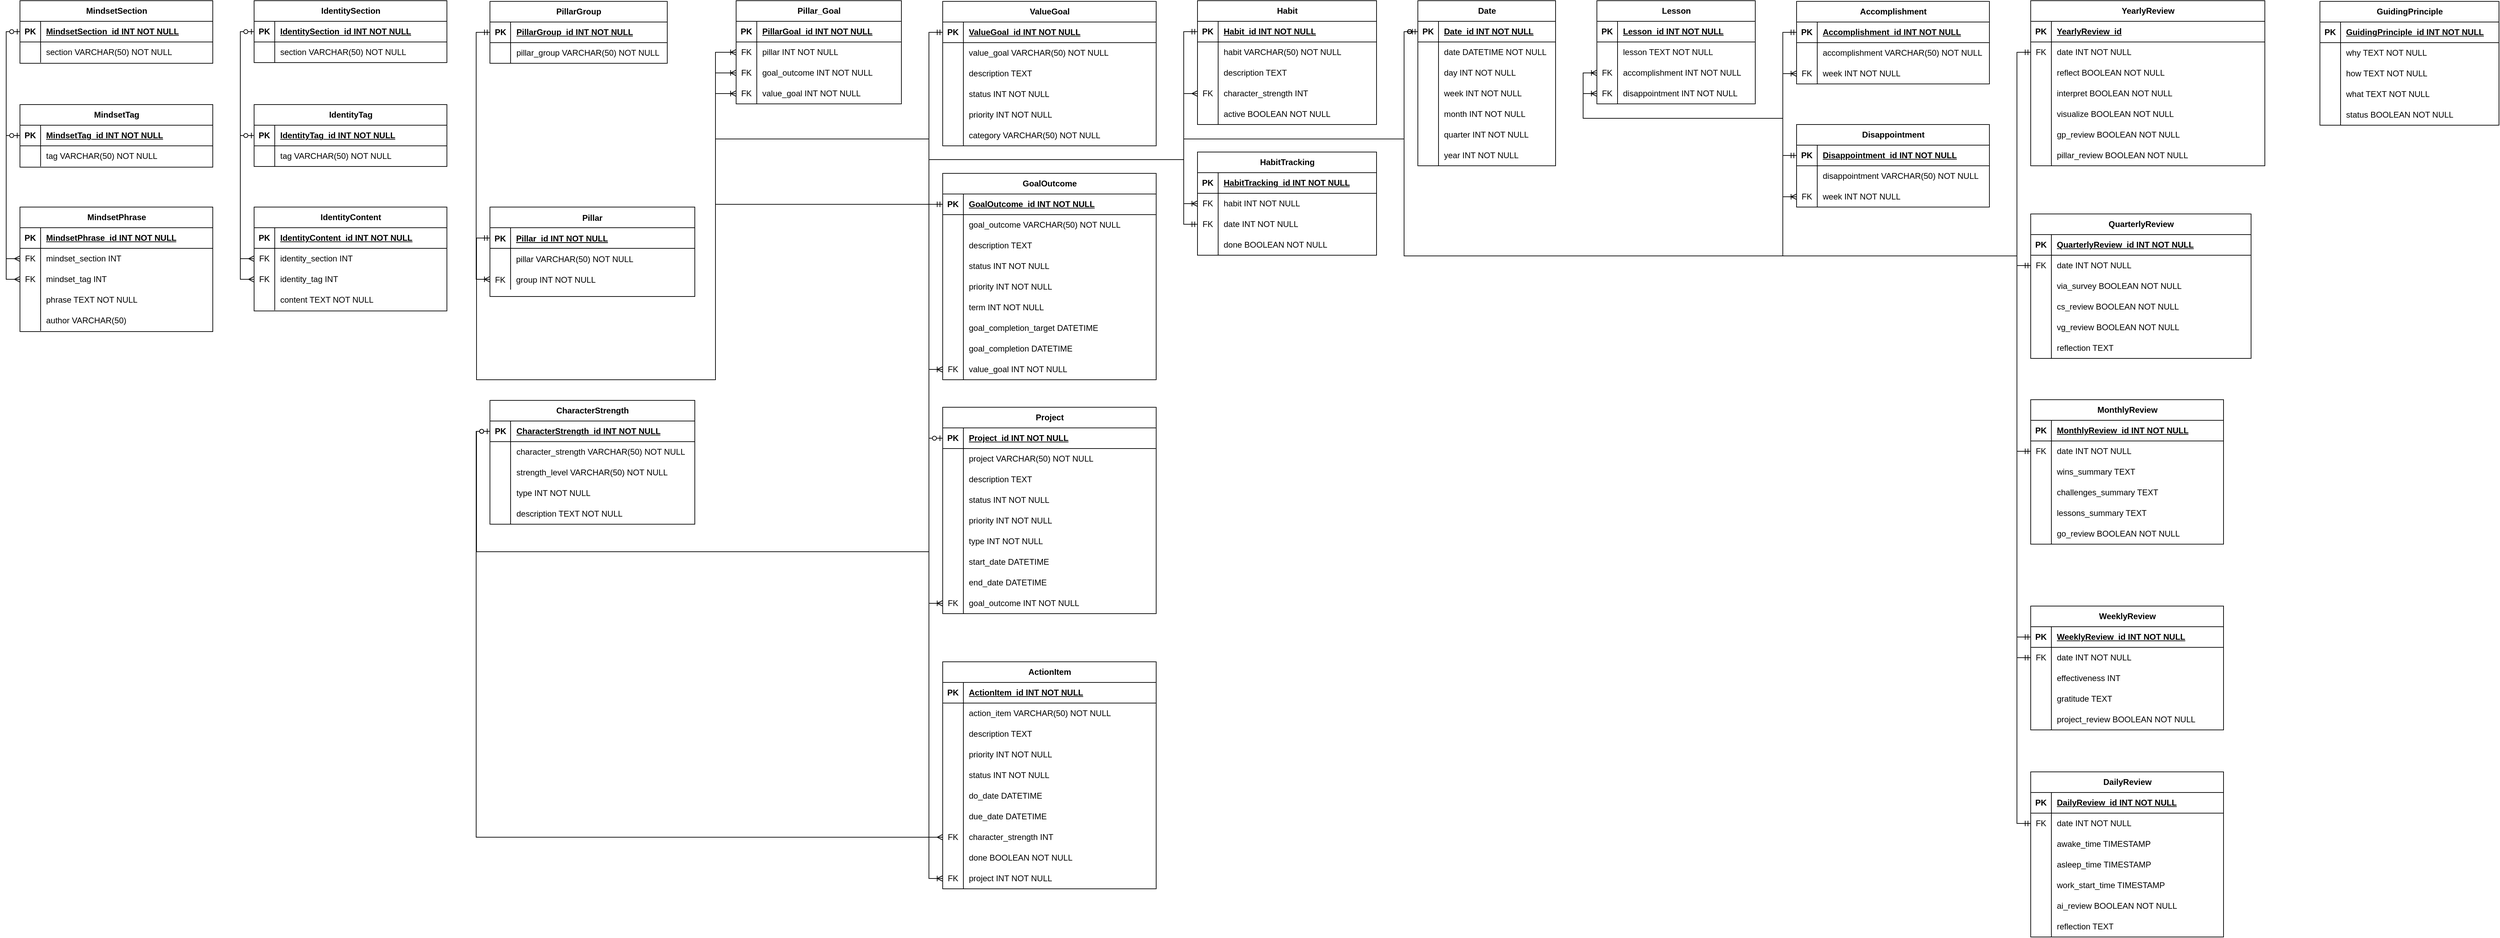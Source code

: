 <mxfile version="22.1.17" type="github">
  <diagram id="R2lEEEUBdFMjLlhIrx00" name="Page-1">
    <mxGraphModel dx="1009" dy="542" grid="1" gridSize="10" guides="1" tooltips="1" connect="1" arrows="1" fold="1" page="1" pageScale="1" pageWidth="850" pageHeight="1100" math="0" shadow="0" extFonts="Permanent Marker^https://fonts.googleapis.com/css?family=Permanent+Marker">
      <root>
        <mxCell id="0" />
        <mxCell id="1" parent="0" />
        <mxCell id="C-vyLk0tnHw3VtMMgP7b-23" value="Pillar" style="shape=table;startSize=30;container=1;collapsible=1;childLayout=tableLayout;fixedRows=1;rowLines=0;fontStyle=1;align=center;resizeLast=1;" parent="1" vertex="1">
          <mxGeometry x="1422.5" y="419" width="297.5" height="130" as="geometry" />
        </mxCell>
        <mxCell id="C-vyLk0tnHw3VtMMgP7b-24" value="" style="shape=partialRectangle;collapsible=0;dropTarget=0;pointerEvents=0;fillColor=none;points=[[0,0.5],[1,0.5]];portConstraint=eastwest;top=0;left=0;right=0;bottom=1;" parent="C-vyLk0tnHw3VtMMgP7b-23" vertex="1">
          <mxGeometry y="30" width="297.5" height="30" as="geometry" />
        </mxCell>
        <mxCell id="C-vyLk0tnHw3VtMMgP7b-25" value="PK" style="shape=partialRectangle;overflow=hidden;connectable=0;fillColor=none;top=0;left=0;bottom=0;right=0;fontStyle=1;" parent="C-vyLk0tnHw3VtMMgP7b-24" vertex="1">
          <mxGeometry width="30" height="30" as="geometry">
            <mxRectangle width="30" height="30" as="alternateBounds" />
          </mxGeometry>
        </mxCell>
        <mxCell id="C-vyLk0tnHw3VtMMgP7b-26" value="Pillar_id INT NOT NULL " style="shape=partialRectangle;overflow=hidden;connectable=0;fillColor=none;top=0;left=0;bottom=0;right=0;align=left;spacingLeft=6;fontStyle=5;" parent="C-vyLk0tnHw3VtMMgP7b-24" vertex="1">
          <mxGeometry x="30" width="267.5" height="30" as="geometry">
            <mxRectangle width="267.5" height="30" as="alternateBounds" />
          </mxGeometry>
        </mxCell>
        <mxCell id="99JyMgtJKfiOdjMjfVRO-15" style="shape=partialRectangle;collapsible=0;dropTarget=0;pointerEvents=0;fillColor=none;points=[[0,0.5],[1,0.5]];portConstraint=eastwest;top=0;left=0;right=0;bottom=0;" parent="C-vyLk0tnHw3VtMMgP7b-23" vertex="1">
          <mxGeometry y="60" width="297.5" height="30" as="geometry" />
        </mxCell>
        <mxCell id="99JyMgtJKfiOdjMjfVRO-16" style="shape=partialRectangle;overflow=hidden;connectable=0;fillColor=none;top=0;left=0;bottom=0;right=0;" parent="99JyMgtJKfiOdjMjfVRO-15" vertex="1">
          <mxGeometry width="30" height="30" as="geometry">
            <mxRectangle width="30" height="30" as="alternateBounds" />
          </mxGeometry>
        </mxCell>
        <mxCell id="99JyMgtJKfiOdjMjfVRO-17" value="pillar VARCHAR(50) NOT NULL" style="shape=partialRectangle;overflow=hidden;connectable=0;fillColor=none;top=0;left=0;bottom=0;right=0;align=left;spacingLeft=6;" parent="99JyMgtJKfiOdjMjfVRO-15" vertex="1">
          <mxGeometry x="30" width="267.5" height="30" as="geometry">
            <mxRectangle width="267.5" height="30" as="alternateBounds" />
          </mxGeometry>
        </mxCell>
        <mxCell id="C-vyLk0tnHw3VtMMgP7b-27" value="" style="shape=partialRectangle;collapsible=0;dropTarget=0;pointerEvents=0;fillColor=none;points=[[0,0.5],[1,0.5]];portConstraint=eastwest;top=0;left=0;right=0;bottom=0;" parent="C-vyLk0tnHw3VtMMgP7b-23" vertex="1">
          <mxGeometry y="90" width="297.5" height="30" as="geometry" />
        </mxCell>
        <mxCell id="C-vyLk0tnHw3VtMMgP7b-28" value="FK" style="shape=partialRectangle;overflow=hidden;connectable=0;fillColor=none;top=0;left=0;bottom=0;right=0;" parent="C-vyLk0tnHw3VtMMgP7b-27" vertex="1">
          <mxGeometry width="30" height="30" as="geometry">
            <mxRectangle width="30" height="30" as="alternateBounds" />
          </mxGeometry>
        </mxCell>
        <mxCell id="C-vyLk0tnHw3VtMMgP7b-29" value="group INT NOT NULL" style="shape=partialRectangle;overflow=hidden;connectable=0;fillColor=none;top=0;left=0;bottom=0;right=0;align=left;spacingLeft=6;" parent="C-vyLk0tnHw3VtMMgP7b-27" vertex="1">
          <mxGeometry x="30" width="267.5" height="30" as="geometry">
            <mxRectangle width="267.5" height="30" as="alternateBounds" />
          </mxGeometry>
        </mxCell>
        <mxCell id="Z_wuzWXd1RVXttB2zzJD-46" value="CharacterStrength" style="shape=table;startSize=30;container=1;collapsible=1;childLayout=tableLayout;fixedRows=1;rowLines=0;fontStyle=1;align=center;resizeLast=1;html=1;" parent="1" vertex="1">
          <mxGeometry x="1422.5" y="700" width="297.5" height="180" as="geometry" />
        </mxCell>
        <mxCell id="Z_wuzWXd1RVXttB2zzJD-47" value="" style="shape=tableRow;horizontal=0;startSize=0;swimlaneHead=0;swimlaneBody=0;fillColor=none;collapsible=0;dropTarget=0;points=[[0,0.5],[1,0.5]];portConstraint=eastwest;top=0;left=0;right=0;bottom=1;" parent="Z_wuzWXd1RVXttB2zzJD-46" vertex="1">
          <mxGeometry y="30" width="297.5" height="30" as="geometry" />
        </mxCell>
        <mxCell id="Z_wuzWXd1RVXttB2zzJD-48" value="PK" style="shape=partialRectangle;connectable=0;fillColor=none;top=0;left=0;bottom=0;right=0;fontStyle=1;overflow=hidden;whiteSpace=wrap;html=1;" parent="Z_wuzWXd1RVXttB2zzJD-47" vertex="1">
          <mxGeometry width="30" height="30" as="geometry">
            <mxRectangle width="30" height="30" as="alternateBounds" />
          </mxGeometry>
        </mxCell>
        <mxCell id="Z_wuzWXd1RVXttB2zzJD-49" value="CharacterStrength_id INT NOT NULL" style="shape=partialRectangle;connectable=0;fillColor=none;top=0;left=0;bottom=0;right=0;align=left;spacingLeft=6;fontStyle=5;overflow=hidden;whiteSpace=wrap;html=1;" parent="Z_wuzWXd1RVXttB2zzJD-47" vertex="1">
          <mxGeometry x="30" width="267.5" height="30" as="geometry">
            <mxRectangle width="267.5" height="30" as="alternateBounds" />
          </mxGeometry>
        </mxCell>
        <mxCell id="Z_wuzWXd1RVXttB2zzJD-56" value="" style="shape=tableRow;horizontal=0;startSize=0;swimlaneHead=0;swimlaneBody=0;fillColor=none;collapsible=0;dropTarget=0;points=[[0,0.5],[1,0.5]];portConstraint=eastwest;top=0;left=0;right=0;bottom=0;" parent="Z_wuzWXd1RVXttB2zzJD-46" vertex="1">
          <mxGeometry y="60" width="297.5" height="30" as="geometry" />
        </mxCell>
        <mxCell id="Z_wuzWXd1RVXttB2zzJD-57" value="" style="shape=partialRectangle;connectable=0;fillColor=none;top=0;left=0;bottom=0;right=0;editable=1;overflow=hidden;whiteSpace=wrap;html=1;" parent="Z_wuzWXd1RVXttB2zzJD-56" vertex="1">
          <mxGeometry width="30" height="30" as="geometry">
            <mxRectangle width="30" height="30" as="alternateBounds" />
          </mxGeometry>
        </mxCell>
        <mxCell id="Z_wuzWXd1RVXttB2zzJD-58" value="character_strength VARCHAR(50) NOT NULL" style="shape=partialRectangle;connectable=0;fillColor=none;top=0;left=0;bottom=0;right=0;align=left;spacingLeft=6;overflow=hidden;whiteSpace=wrap;html=1;" parent="Z_wuzWXd1RVXttB2zzJD-56" vertex="1">
          <mxGeometry x="30" width="267.5" height="30" as="geometry">
            <mxRectangle width="267.5" height="30" as="alternateBounds" />
          </mxGeometry>
        </mxCell>
        <mxCell id="Xq2aTJyzn9IoGDsoqo5F-42" style="shape=tableRow;horizontal=0;startSize=0;swimlaneHead=0;swimlaneBody=0;fillColor=none;collapsible=0;dropTarget=0;points=[[0,0.5],[1,0.5]];portConstraint=eastwest;top=0;left=0;right=0;bottom=0;" parent="Z_wuzWXd1RVXttB2zzJD-46" vertex="1">
          <mxGeometry y="90" width="297.5" height="30" as="geometry" />
        </mxCell>
        <mxCell id="Xq2aTJyzn9IoGDsoqo5F-43" style="shape=partialRectangle;connectable=0;fillColor=none;top=0;left=0;bottom=0;right=0;editable=1;overflow=hidden;whiteSpace=wrap;html=1;" parent="Xq2aTJyzn9IoGDsoqo5F-42" vertex="1">
          <mxGeometry width="30" height="30" as="geometry">
            <mxRectangle width="30" height="30" as="alternateBounds" />
          </mxGeometry>
        </mxCell>
        <mxCell id="Xq2aTJyzn9IoGDsoqo5F-44" value="strength_level VARCHAR(50) NOT NULL" style="shape=partialRectangle;connectable=0;fillColor=none;top=0;left=0;bottom=0;right=0;align=left;spacingLeft=6;overflow=hidden;whiteSpace=wrap;html=1;" parent="Xq2aTJyzn9IoGDsoqo5F-42" vertex="1">
          <mxGeometry x="30" width="267.5" height="30" as="geometry">
            <mxRectangle width="267.5" height="30" as="alternateBounds" />
          </mxGeometry>
        </mxCell>
        <mxCell id="Z_wuzWXd1RVXttB2zzJD-79" style="shape=tableRow;horizontal=0;startSize=0;swimlaneHead=0;swimlaneBody=0;fillColor=none;collapsible=0;dropTarget=0;points=[[0,0.5],[1,0.5]];portConstraint=eastwest;top=0;left=0;right=0;bottom=0;" parent="Z_wuzWXd1RVXttB2zzJD-46" vertex="1">
          <mxGeometry y="120" width="297.5" height="30" as="geometry" />
        </mxCell>
        <mxCell id="Z_wuzWXd1RVXttB2zzJD-80" style="shape=partialRectangle;connectable=0;fillColor=none;top=0;left=0;bottom=0;right=0;editable=1;overflow=hidden;whiteSpace=wrap;html=1;" parent="Z_wuzWXd1RVXttB2zzJD-79" vertex="1">
          <mxGeometry width="30" height="30" as="geometry">
            <mxRectangle width="30" height="30" as="alternateBounds" />
          </mxGeometry>
        </mxCell>
        <mxCell id="Z_wuzWXd1RVXttB2zzJD-81" value="type INT NOT NULL" style="shape=partialRectangle;connectable=0;fillColor=none;top=0;left=0;bottom=0;right=0;align=left;spacingLeft=6;overflow=hidden;whiteSpace=wrap;html=1;" parent="Z_wuzWXd1RVXttB2zzJD-79" vertex="1">
          <mxGeometry x="30" width="267.5" height="30" as="geometry">
            <mxRectangle width="267.5" height="30" as="alternateBounds" />
          </mxGeometry>
        </mxCell>
        <mxCell id="Z_wuzWXd1RVXttB2zzJD-82" style="shape=tableRow;horizontal=0;startSize=0;swimlaneHead=0;swimlaneBody=0;fillColor=none;collapsible=0;dropTarget=0;points=[[0,0.5],[1,0.5]];portConstraint=eastwest;top=0;left=0;right=0;bottom=0;" parent="Z_wuzWXd1RVXttB2zzJD-46" vertex="1">
          <mxGeometry y="150" width="297.5" height="30" as="geometry" />
        </mxCell>
        <mxCell id="Z_wuzWXd1RVXttB2zzJD-83" style="shape=partialRectangle;connectable=0;fillColor=none;top=0;left=0;bottom=0;right=0;editable=1;overflow=hidden;whiteSpace=wrap;html=1;" parent="Z_wuzWXd1RVXttB2zzJD-82" vertex="1">
          <mxGeometry width="30" height="30" as="geometry">
            <mxRectangle width="30" height="30" as="alternateBounds" />
          </mxGeometry>
        </mxCell>
        <mxCell id="Z_wuzWXd1RVXttB2zzJD-84" value="description TEXT NOT NULL" style="shape=partialRectangle;connectable=0;fillColor=none;top=0;left=0;bottom=0;right=0;align=left;spacingLeft=6;overflow=hidden;whiteSpace=wrap;html=1;" parent="Z_wuzWXd1RVXttB2zzJD-82" vertex="1">
          <mxGeometry x="30" width="267.5" height="30" as="geometry">
            <mxRectangle width="267.5" height="30" as="alternateBounds" />
          </mxGeometry>
        </mxCell>
        <mxCell id="Z_wuzWXd1RVXttB2zzJD-92" value="MindsetPhrase" style="shape=table;startSize=30;container=1;collapsible=1;childLayout=tableLayout;fixedRows=1;rowLines=0;fontStyle=1;align=center;resizeLast=1;html=1;" parent="1" vertex="1">
          <mxGeometry x="740" y="419" width="280" height="181" as="geometry" />
        </mxCell>
        <mxCell id="Z_wuzWXd1RVXttB2zzJD-93" value="" style="shape=tableRow;horizontal=0;startSize=0;swimlaneHead=0;swimlaneBody=0;fillColor=none;collapsible=0;dropTarget=0;points=[[0,0.5],[1,0.5]];portConstraint=eastwest;top=0;left=0;right=0;bottom=1;" parent="Z_wuzWXd1RVXttB2zzJD-92" vertex="1">
          <mxGeometry y="30" width="280" height="30" as="geometry" />
        </mxCell>
        <mxCell id="Z_wuzWXd1RVXttB2zzJD-94" value="PK" style="shape=partialRectangle;connectable=0;fillColor=none;top=0;left=0;bottom=0;right=0;fontStyle=1;overflow=hidden;whiteSpace=wrap;html=1;" parent="Z_wuzWXd1RVXttB2zzJD-93" vertex="1">
          <mxGeometry width="30" height="30" as="geometry">
            <mxRectangle width="30" height="30" as="alternateBounds" />
          </mxGeometry>
        </mxCell>
        <mxCell id="Z_wuzWXd1RVXttB2zzJD-95" value="MindsetPhrase_id INT NOT NULL" style="shape=partialRectangle;connectable=0;fillColor=none;top=0;left=0;bottom=0;right=0;align=left;spacingLeft=6;fontStyle=5;overflow=hidden;whiteSpace=wrap;html=1;" parent="Z_wuzWXd1RVXttB2zzJD-93" vertex="1">
          <mxGeometry x="30" width="250" height="30" as="geometry">
            <mxRectangle width="250" height="30" as="alternateBounds" />
          </mxGeometry>
        </mxCell>
        <mxCell id="Z_wuzWXd1RVXttB2zzJD-164" style="shape=tableRow;horizontal=0;startSize=0;swimlaneHead=0;swimlaneBody=0;fillColor=none;collapsible=0;dropTarget=0;points=[[0,0.5],[1,0.5]];portConstraint=eastwest;top=0;left=0;right=0;bottom=0;" parent="Z_wuzWXd1RVXttB2zzJD-92" vertex="1">
          <mxGeometry y="60" width="280" height="30" as="geometry" />
        </mxCell>
        <mxCell id="Z_wuzWXd1RVXttB2zzJD-165" value="FK" style="shape=partialRectangle;connectable=0;fillColor=none;top=0;left=0;bottom=0;right=0;editable=1;overflow=hidden;whiteSpace=wrap;html=1;" parent="Z_wuzWXd1RVXttB2zzJD-164" vertex="1">
          <mxGeometry width="30" height="30" as="geometry">
            <mxRectangle width="30" height="30" as="alternateBounds" />
          </mxGeometry>
        </mxCell>
        <mxCell id="Z_wuzWXd1RVXttB2zzJD-166" value="mindset_section INT" style="shape=partialRectangle;connectable=0;fillColor=none;top=0;left=0;bottom=0;right=0;align=left;spacingLeft=6;overflow=hidden;whiteSpace=wrap;html=1;" parent="Z_wuzWXd1RVXttB2zzJD-164" vertex="1">
          <mxGeometry x="30" width="250" height="30" as="geometry">
            <mxRectangle width="250" height="30" as="alternateBounds" />
          </mxGeometry>
        </mxCell>
        <mxCell id="Z_wuzWXd1RVXttB2zzJD-96" value="" style="shape=tableRow;horizontal=0;startSize=0;swimlaneHead=0;swimlaneBody=0;fillColor=none;collapsible=0;dropTarget=0;points=[[0,0.5],[1,0.5]];portConstraint=eastwest;top=0;left=0;right=0;bottom=0;" parent="Z_wuzWXd1RVXttB2zzJD-92" vertex="1">
          <mxGeometry y="90" width="280" height="30" as="geometry" />
        </mxCell>
        <mxCell id="Z_wuzWXd1RVXttB2zzJD-97" value="FK" style="shape=partialRectangle;connectable=0;fillColor=none;top=0;left=0;bottom=0;right=0;editable=1;overflow=hidden;whiteSpace=wrap;html=1;" parent="Z_wuzWXd1RVXttB2zzJD-96" vertex="1">
          <mxGeometry width="30" height="30" as="geometry">
            <mxRectangle width="30" height="30" as="alternateBounds" />
          </mxGeometry>
        </mxCell>
        <mxCell id="Z_wuzWXd1RVXttB2zzJD-98" value="mindset_tag INT" style="shape=partialRectangle;connectable=0;fillColor=none;top=0;left=0;bottom=0;right=0;align=left;spacingLeft=6;overflow=hidden;whiteSpace=wrap;html=1;" parent="Z_wuzWXd1RVXttB2zzJD-96" vertex="1">
          <mxGeometry x="30" width="250" height="30" as="geometry">
            <mxRectangle width="250" height="30" as="alternateBounds" />
          </mxGeometry>
        </mxCell>
        <mxCell id="Z_wuzWXd1RVXttB2zzJD-99" value="" style="shape=tableRow;horizontal=0;startSize=0;swimlaneHead=0;swimlaneBody=0;fillColor=none;collapsible=0;dropTarget=0;points=[[0,0.5],[1,0.5]];portConstraint=eastwest;top=0;left=0;right=0;bottom=0;" parent="Z_wuzWXd1RVXttB2zzJD-92" vertex="1">
          <mxGeometry y="120" width="280" height="30" as="geometry" />
        </mxCell>
        <mxCell id="Z_wuzWXd1RVXttB2zzJD-100" value="" style="shape=partialRectangle;connectable=0;fillColor=none;top=0;left=0;bottom=0;right=0;editable=1;overflow=hidden;whiteSpace=wrap;html=1;" parent="Z_wuzWXd1RVXttB2zzJD-99" vertex="1">
          <mxGeometry width="30" height="30" as="geometry">
            <mxRectangle width="30" height="30" as="alternateBounds" />
          </mxGeometry>
        </mxCell>
        <mxCell id="Z_wuzWXd1RVXttB2zzJD-101" value="phrase TEXT NOT NULL" style="shape=partialRectangle;connectable=0;fillColor=none;top=0;left=0;bottom=0;right=0;align=left;spacingLeft=6;overflow=hidden;whiteSpace=wrap;html=1;" parent="Z_wuzWXd1RVXttB2zzJD-99" vertex="1">
          <mxGeometry x="30" width="250" height="30" as="geometry">
            <mxRectangle width="250" height="30" as="alternateBounds" />
          </mxGeometry>
        </mxCell>
        <mxCell id="Z_wuzWXd1RVXttB2zzJD-102" value="" style="shape=tableRow;horizontal=0;startSize=0;swimlaneHead=0;swimlaneBody=0;fillColor=none;collapsible=0;dropTarget=0;points=[[0,0.5],[1,0.5]];portConstraint=eastwest;top=0;left=0;right=0;bottom=0;" parent="Z_wuzWXd1RVXttB2zzJD-92" vertex="1">
          <mxGeometry y="150" width="280" height="30" as="geometry" />
        </mxCell>
        <mxCell id="Z_wuzWXd1RVXttB2zzJD-103" value="" style="shape=partialRectangle;connectable=0;fillColor=none;top=0;left=0;bottom=0;right=0;editable=1;overflow=hidden;whiteSpace=wrap;html=1;" parent="Z_wuzWXd1RVXttB2zzJD-102" vertex="1">
          <mxGeometry width="30" height="30" as="geometry">
            <mxRectangle width="30" height="30" as="alternateBounds" />
          </mxGeometry>
        </mxCell>
        <mxCell id="Z_wuzWXd1RVXttB2zzJD-104" value="author VARCHAR(50)" style="shape=partialRectangle;connectable=0;fillColor=none;top=0;left=0;bottom=0;right=0;align=left;spacingLeft=6;overflow=hidden;whiteSpace=wrap;html=1;" parent="Z_wuzWXd1RVXttB2zzJD-102" vertex="1">
          <mxGeometry x="30" width="250" height="30" as="geometry">
            <mxRectangle width="250" height="30" as="alternateBounds" />
          </mxGeometry>
        </mxCell>
        <mxCell id="Z_wuzWXd1RVXttB2zzJD-105" value="MindsetTag" style="shape=table;startSize=30;container=1;collapsible=1;childLayout=tableLayout;fixedRows=1;rowLines=0;fontStyle=1;align=center;resizeLast=1;html=1;" parent="1" vertex="1">
          <mxGeometry x="740" y="270" width="280" height="91" as="geometry" />
        </mxCell>
        <mxCell id="Z_wuzWXd1RVXttB2zzJD-106" value="" style="shape=tableRow;horizontal=0;startSize=0;swimlaneHead=0;swimlaneBody=0;fillColor=none;collapsible=0;dropTarget=0;points=[[0,0.5],[1,0.5]];portConstraint=eastwest;top=0;left=0;right=0;bottom=1;" parent="Z_wuzWXd1RVXttB2zzJD-105" vertex="1">
          <mxGeometry y="30" width="280" height="30" as="geometry" />
        </mxCell>
        <mxCell id="Z_wuzWXd1RVXttB2zzJD-107" value="PK" style="shape=partialRectangle;connectable=0;fillColor=none;top=0;left=0;bottom=0;right=0;fontStyle=1;overflow=hidden;whiteSpace=wrap;html=1;" parent="Z_wuzWXd1RVXttB2zzJD-106" vertex="1">
          <mxGeometry width="30" height="30" as="geometry">
            <mxRectangle width="30" height="30" as="alternateBounds" />
          </mxGeometry>
        </mxCell>
        <mxCell id="Z_wuzWXd1RVXttB2zzJD-108" value="MindsetTag_id INT NOT NULL" style="shape=partialRectangle;connectable=0;fillColor=none;top=0;left=0;bottom=0;right=0;align=left;spacingLeft=6;fontStyle=5;overflow=hidden;whiteSpace=wrap;html=1;" parent="Z_wuzWXd1RVXttB2zzJD-106" vertex="1">
          <mxGeometry x="30" width="250" height="30" as="geometry">
            <mxRectangle width="250" height="30" as="alternateBounds" />
          </mxGeometry>
        </mxCell>
        <mxCell id="Z_wuzWXd1RVXttB2zzJD-109" value="" style="shape=tableRow;horizontal=0;startSize=0;swimlaneHead=0;swimlaneBody=0;fillColor=none;collapsible=0;dropTarget=0;points=[[0,0.5],[1,0.5]];portConstraint=eastwest;top=0;left=0;right=0;bottom=0;" parent="Z_wuzWXd1RVXttB2zzJD-105" vertex="1">
          <mxGeometry y="60" width="280" height="30" as="geometry" />
        </mxCell>
        <mxCell id="Z_wuzWXd1RVXttB2zzJD-110" value="" style="shape=partialRectangle;connectable=0;fillColor=none;top=0;left=0;bottom=0;right=0;editable=1;overflow=hidden;whiteSpace=wrap;html=1;" parent="Z_wuzWXd1RVXttB2zzJD-109" vertex="1">
          <mxGeometry width="30" height="30" as="geometry">
            <mxRectangle width="30" height="30" as="alternateBounds" />
          </mxGeometry>
        </mxCell>
        <mxCell id="Z_wuzWXd1RVXttB2zzJD-111" value="tag VARCHAR(50) NOT NULL" style="shape=partialRectangle;connectable=0;fillColor=none;top=0;left=0;bottom=0;right=0;align=left;spacingLeft=6;overflow=hidden;whiteSpace=wrap;html=1;" parent="Z_wuzWXd1RVXttB2zzJD-109" vertex="1">
          <mxGeometry x="30" width="250" height="30" as="geometry">
            <mxRectangle width="250" height="30" as="alternateBounds" />
          </mxGeometry>
        </mxCell>
        <mxCell id="Z_wuzWXd1RVXttB2zzJD-145" value="MindsetSection" style="shape=table;startSize=30;container=1;collapsible=1;childLayout=tableLayout;fixedRows=1;rowLines=0;fontStyle=1;align=center;resizeLast=1;html=1;" parent="1" vertex="1">
          <mxGeometry x="740" y="119" width="280" height="91" as="geometry" />
        </mxCell>
        <mxCell id="Z_wuzWXd1RVXttB2zzJD-146" value="" style="shape=tableRow;horizontal=0;startSize=0;swimlaneHead=0;swimlaneBody=0;fillColor=none;collapsible=0;dropTarget=0;points=[[0,0.5],[1,0.5]];portConstraint=eastwest;top=0;left=0;right=0;bottom=1;" parent="Z_wuzWXd1RVXttB2zzJD-145" vertex="1">
          <mxGeometry y="30" width="280" height="30" as="geometry" />
        </mxCell>
        <mxCell id="Z_wuzWXd1RVXttB2zzJD-147" value="PK" style="shape=partialRectangle;connectable=0;fillColor=none;top=0;left=0;bottom=0;right=0;fontStyle=1;overflow=hidden;whiteSpace=wrap;html=1;" parent="Z_wuzWXd1RVXttB2zzJD-146" vertex="1">
          <mxGeometry width="30" height="30" as="geometry">
            <mxRectangle width="30" height="30" as="alternateBounds" />
          </mxGeometry>
        </mxCell>
        <mxCell id="Z_wuzWXd1RVXttB2zzJD-148" value="MindsetSection_id INT NOT NULL" style="shape=partialRectangle;connectable=0;fillColor=none;top=0;left=0;bottom=0;right=0;align=left;spacingLeft=6;fontStyle=5;overflow=hidden;whiteSpace=wrap;html=1;" parent="Z_wuzWXd1RVXttB2zzJD-146" vertex="1">
          <mxGeometry x="30" width="250" height="30" as="geometry">
            <mxRectangle width="250" height="30" as="alternateBounds" />
          </mxGeometry>
        </mxCell>
        <mxCell id="Z_wuzWXd1RVXttB2zzJD-149" value="" style="shape=tableRow;horizontal=0;startSize=0;swimlaneHead=0;swimlaneBody=0;fillColor=none;collapsible=0;dropTarget=0;points=[[0,0.5],[1,0.5]];portConstraint=eastwest;top=0;left=0;right=0;bottom=0;" parent="Z_wuzWXd1RVXttB2zzJD-145" vertex="1">
          <mxGeometry y="60" width="280" height="30" as="geometry" />
        </mxCell>
        <mxCell id="Z_wuzWXd1RVXttB2zzJD-150" value="" style="shape=partialRectangle;connectable=0;fillColor=none;top=0;left=0;bottom=0;right=0;editable=1;overflow=hidden;whiteSpace=wrap;html=1;" parent="Z_wuzWXd1RVXttB2zzJD-149" vertex="1">
          <mxGeometry width="30" height="30" as="geometry">
            <mxRectangle width="30" height="30" as="alternateBounds" />
          </mxGeometry>
        </mxCell>
        <mxCell id="Z_wuzWXd1RVXttB2zzJD-151" value="section VARCHAR(50) NOT NULL" style="shape=partialRectangle;connectable=0;fillColor=none;top=0;left=0;bottom=0;right=0;align=left;spacingLeft=6;overflow=hidden;whiteSpace=wrap;html=1;" parent="Z_wuzWXd1RVXttB2zzJD-149" vertex="1">
          <mxGeometry x="30" width="250" height="30" as="geometry">
            <mxRectangle width="250" height="30" as="alternateBounds" />
          </mxGeometry>
        </mxCell>
        <mxCell id="Z_wuzWXd1RVXttB2zzJD-168" value="IdentitySection" style="shape=table;startSize=30;container=1;collapsible=1;childLayout=tableLayout;fixedRows=1;rowLines=0;fontStyle=1;align=center;resizeLast=1;html=1;" parent="1" vertex="1">
          <mxGeometry x="1080" y="119" width="280" height="90" as="geometry" />
        </mxCell>
        <mxCell id="Z_wuzWXd1RVXttB2zzJD-169" value="" style="shape=tableRow;horizontal=0;startSize=0;swimlaneHead=0;swimlaneBody=0;fillColor=none;collapsible=0;dropTarget=0;points=[[0,0.5],[1,0.5]];portConstraint=eastwest;top=0;left=0;right=0;bottom=1;" parent="Z_wuzWXd1RVXttB2zzJD-168" vertex="1">
          <mxGeometry y="30" width="280" height="30" as="geometry" />
        </mxCell>
        <mxCell id="Z_wuzWXd1RVXttB2zzJD-170" value="PK" style="shape=partialRectangle;connectable=0;fillColor=none;top=0;left=0;bottom=0;right=0;fontStyle=1;overflow=hidden;whiteSpace=wrap;html=1;" parent="Z_wuzWXd1RVXttB2zzJD-169" vertex="1">
          <mxGeometry width="30" height="30" as="geometry">
            <mxRectangle width="30" height="30" as="alternateBounds" />
          </mxGeometry>
        </mxCell>
        <mxCell id="Z_wuzWXd1RVXttB2zzJD-171" value="IdentitySection_id INT NOT NULL" style="shape=partialRectangle;connectable=0;fillColor=none;top=0;left=0;bottom=0;right=0;align=left;spacingLeft=6;fontStyle=5;overflow=hidden;whiteSpace=wrap;html=1;" parent="Z_wuzWXd1RVXttB2zzJD-169" vertex="1">
          <mxGeometry x="30" width="250" height="30" as="geometry">
            <mxRectangle width="250" height="30" as="alternateBounds" />
          </mxGeometry>
        </mxCell>
        <mxCell id="Z_wuzWXd1RVXttB2zzJD-172" value="" style="shape=tableRow;horizontal=0;startSize=0;swimlaneHead=0;swimlaneBody=0;fillColor=none;collapsible=0;dropTarget=0;points=[[0,0.5],[1,0.5]];portConstraint=eastwest;top=0;left=0;right=0;bottom=0;" parent="Z_wuzWXd1RVXttB2zzJD-168" vertex="1">
          <mxGeometry y="60" width="280" height="30" as="geometry" />
        </mxCell>
        <mxCell id="Z_wuzWXd1RVXttB2zzJD-173" value="" style="shape=partialRectangle;connectable=0;fillColor=none;top=0;left=0;bottom=0;right=0;editable=1;overflow=hidden;whiteSpace=wrap;html=1;" parent="Z_wuzWXd1RVXttB2zzJD-172" vertex="1">
          <mxGeometry width="30" height="30" as="geometry">
            <mxRectangle width="30" height="30" as="alternateBounds" />
          </mxGeometry>
        </mxCell>
        <mxCell id="Z_wuzWXd1RVXttB2zzJD-174" value="section VARCHAR(50) NOT NULL" style="shape=partialRectangle;connectable=0;fillColor=none;top=0;left=0;bottom=0;right=0;align=left;spacingLeft=6;overflow=hidden;whiteSpace=wrap;html=1;" parent="Z_wuzWXd1RVXttB2zzJD-172" vertex="1">
          <mxGeometry x="30" width="250" height="30" as="geometry">
            <mxRectangle width="250" height="30" as="alternateBounds" />
          </mxGeometry>
        </mxCell>
        <mxCell id="Z_wuzWXd1RVXttB2zzJD-181" value="IdentityTag" style="shape=table;startSize=30;container=1;collapsible=1;childLayout=tableLayout;fixedRows=1;rowLines=0;fontStyle=1;align=center;resizeLast=1;html=1;" parent="1" vertex="1">
          <mxGeometry x="1080" y="270" width="280" height="90" as="geometry" />
        </mxCell>
        <mxCell id="Z_wuzWXd1RVXttB2zzJD-182" value="" style="shape=tableRow;horizontal=0;startSize=0;swimlaneHead=0;swimlaneBody=0;fillColor=none;collapsible=0;dropTarget=0;points=[[0,0.5],[1,0.5]];portConstraint=eastwest;top=0;left=0;right=0;bottom=1;" parent="Z_wuzWXd1RVXttB2zzJD-181" vertex="1">
          <mxGeometry y="30" width="280" height="30" as="geometry" />
        </mxCell>
        <mxCell id="Z_wuzWXd1RVXttB2zzJD-183" value="PK" style="shape=partialRectangle;connectable=0;fillColor=none;top=0;left=0;bottom=0;right=0;fontStyle=1;overflow=hidden;whiteSpace=wrap;html=1;" parent="Z_wuzWXd1RVXttB2zzJD-182" vertex="1">
          <mxGeometry width="30" height="30" as="geometry">
            <mxRectangle width="30" height="30" as="alternateBounds" />
          </mxGeometry>
        </mxCell>
        <mxCell id="Z_wuzWXd1RVXttB2zzJD-184" value="IdentityTag_id INT NOT NULL" style="shape=partialRectangle;connectable=0;fillColor=none;top=0;left=0;bottom=0;right=0;align=left;spacingLeft=6;fontStyle=5;overflow=hidden;whiteSpace=wrap;html=1;" parent="Z_wuzWXd1RVXttB2zzJD-182" vertex="1">
          <mxGeometry x="30" width="250" height="30" as="geometry">
            <mxRectangle width="250" height="30" as="alternateBounds" />
          </mxGeometry>
        </mxCell>
        <mxCell id="Z_wuzWXd1RVXttB2zzJD-185" value="" style="shape=tableRow;horizontal=0;startSize=0;swimlaneHead=0;swimlaneBody=0;fillColor=none;collapsible=0;dropTarget=0;points=[[0,0.5],[1,0.5]];portConstraint=eastwest;top=0;left=0;right=0;bottom=0;" parent="Z_wuzWXd1RVXttB2zzJD-181" vertex="1">
          <mxGeometry y="60" width="280" height="30" as="geometry" />
        </mxCell>
        <mxCell id="Z_wuzWXd1RVXttB2zzJD-186" value="" style="shape=partialRectangle;connectable=0;fillColor=none;top=0;left=0;bottom=0;right=0;editable=1;overflow=hidden;whiteSpace=wrap;html=1;" parent="Z_wuzWXd1RVXttB2zzJD-185" vertex="1">
          <mxGeometry width="30" height="30" as="geometry">
            <mxRectangle width="30" height="30" as="alternateBounds" />
          </mxGeometry>
        </mxCell>
        <mxCell id="Z_wuzWXd1RVXttB2zzJD-187" value="tag VARCHAR(50) NOT NULL" style="shape=partialRectangle;connectable=0;fillColor=none;top=0;left=0;bottom=0;right=0;align=left;spacingLeft=6;overflow=hidden;whiteSpace=wrap;html=1;" parent="Z_wuzWXd1RVXttB2zzJD-185" vertex="1">
          <mxGeometry x="30" width="250" height="30" as="geometry">
            <mxRectangle width="250" height="30" as="alternateBounds" />
          </mxGeometry>
        </mxCell>
        <mxCell id="Z_wuzWXd1RVXttB2zzJD-188" value="IdentityContent" style="shape=table;startSize=30;container=1;collapsible=1;childLayout=tableLayout;fixedRows=1;rowLines=0;fontStyle=1;align=center;resizeLast=1;html=1;" parent="1" vertex="1">
          <mxGeometry x="1080" y="419" width="280" height="151" as="geometry" />
        </mxCell>
        <mxCell id="Z_wuzWXd1RVXttB2zzJD-189" value="" style="shape=tableRow;horizontal=0;startSize=0;swimlaneHead=0;swimlaneBody=0;fillColor=none;collapsible=0;dropTarget=0;points=[[0,0.5],[1,0.5]];portConstraint=eastwest;top=0;left=0;right=0;bottom=1;" parent="Z_wuzWXd1RVXttB2zzJD-188" vertex="1">
          <mxGeometry y="30" width="280" height="30" as="geometry" />
        </mxCell>
        <mxCell id="Z_wuzWXd1RVXttB2zzJD-190" value="PK" style="shape=partialRectangle;connectable=0;fillColor=none;top=0;left=0;bottom=0;right=0;fontStyle=1;overflow=hidden;whiteSpace=wrap;html=1;" parent="Z_wuzWXd1RVXttB2zzJD-189" vertex="1">
          <mxGeometry width="30" height="30" as="geometry">
            <mxRectangle width="30" height="30" as="alternateBounds" />
          </mxGeometry>
        </mxCell>
        <mxCell id="Z_wuzWXd1RVXttB2zzJD-191" value="IdentityContent_id INT NOT NULL" style="shape=partialRectangle;connectable=0;fillColor=none;top=0;left=0;bottom=0;right=0;align=left;spacingLeft=6;fontStyle=5;overflow=hidden;whiteSpace=wrap;html=1;" parent="Z_wuzWXd1RVXttB2zzJD-189" vertex="1">
          <mxGeometry x="30" width="250" height="30" as="geometry">
            <mxRectangle width="250" height="30" as="alternateBounds" />
          </mxGeometry>
        </mxCell>
        <mxCell id="Z_wuzWXd1RVXttB2zzJD-192" style="shape=tableRow;horizontal=0;startSize=0;swimlaneHead=0;swimlaneBody=0;fillColor=none;collapsible=0;dropTarget=0;points=[[0,0.5],[1,0.5]];portConstraint=eastwest;top=0;left=0;right=0;bottom=0;" parent="Z_wuzWXd1RVXttB2zzJD-188" vertex="1">
          <mxGeometry y="60" width="280" height="30" as="geometry" />
        </mxCell>
        <mxCell id="Z_wuzWXd1RVXttB2zzJD-193" value="FK" style="shape=partialRectangle;connectable=0;fillColor=none;top=0;left=0;bottom=0;right=0;editable=1;overflow=hidden;whiteSpace=wrap;html=1;" parent="Z_wuzWXd1RVXttB2zzJD-192" vertex="1">
          <mxGeometry width="30" height="30" as="geometry">
            <mxRectangle width="30" height="30" as="alternateBounds" />
          </mxGeometry>
        </mxCell>
        <mxCell id="Z_wuzWXd1RVXttB2zzJD-194" value="identity_section INT" style="shape=partialRectangle;connectable=0;fillColor=none;top=0;left=0;bottom=0;right=0;align=left;spacingLeft=6;overflow=hidden;whiteSpace=wrap;html=1;" parent="Z_wuzWXd1RVXttB2zzJD-192" vertex="1">
          <mxGeometry x="30" width="250" height="30" as="geometry">
            <mxRectangle width="250" height="30" as="alternateBounds" />
          </mxGeometry>
        </mxCell>
        <mxCell id="Z_wuzWXd1RVXttB2zzJD-195" value="" style="shape=tableRow;horizontal=0;startSize=0;swimlaneHead=0;swimlaneBody=0;fillColor=none;collapsible=0;dropTarget=0;points=[[0,0.5],[1,0.5]];portConstraint=eastwest;top=0;left=0;right=0;bottom=0;" parent="Z_wuzWXd1RVXttB2zzJD-188" vertex="1">
          <mxGeometry y="90" width="280" height="30" as="geometry" />
        </mxCell>
        <mxCell id="Z_wuzWXd1RVXttB2zzJD-196" value="FK" style="shape=partialRectangle;connectable=0;fillColor=none;top=0;left=0;bottom=0;right=0;editable=1;overflow=hidden;whiteSpace=wrap;html=1;" parent="Z_wuzWXd1RVXttB2zzJD-195" vertex="1">
          <mxGeometry width="30" height="30" as="geometry">
            <mxRectangle width="30" height="30" as="alternateBounds" />
          </mxGeometry>
        </mxCell>
        <mxCell id="Z_wuzWXd1RVXttB2zzJD-197" value="identity_tag INT" style="shape=partialRectangle;connectable=0;fillColor=none;top=0;left=0;bottom=0;right=0;align=left;spacingLeft=6;overflow=hidden;whiteSpace=wrap;html=1;" parent="Z_wuzWXd1RVXttB2zzJD-195" vertex="1">
          <mxGeometry x="30" width="250" height="30" as="geometry">
            <mxRectangle width="250" height="30" as="alternateBounds" />
          </mxGeometry>
        </mxCell>
        <mxCell id="Z_wuzWXd1RVXttB2zzJD-198" value="" style="shape=tableRow;horizontal=0;startSize=0;swimlaneHead=0;swimlaneBody=0;fillColor=none;collapsible=0;dropTarget=0;points=[[0,0.5],[1,0.5]];portConstraint=eastwest;top=0;left=0;right=0;bottom=0;" parent="Z_wuzWXd1RVXttB2zzJD-188" vertex="1">
          <mxGeometry y="120" width="280" height="30" as="geometry" />
        </mxCell>
        <mxCell id="Z_wuzWXd1RVXttB2zzJD-199" value="" style="shape=partialRectangle;connectable=0;fillColor=none;top=0;left=0;bottom=0;right=0;editable=1;overflow=hidden;whiteSpace=wrap;html=1;" parent="Z_wuzWXd1RVXttB2zzJD-198" vertex="1">
          <mxGeometry width="30" height="30" as="geometry">
            <mxRectangle width="30" height="30" as="alternateBounds" />
          </mxGeometry>
        </mxCell>
        <mxCell id="Z_wuzWXd1RVXttB2zzJD-200" value="content TEXT NOT NULL" style="shape=partialRectangle;connectable=0;fillColor=none;top=0;left=0;bottom=0;right=0;align=left;spacingLeft=6;overflow=hidden;whiteSpace=wrap;html=1;" parent="Z_wuzWXd1RVXttB2zzJD-198" vertex="1">
          <mxGeometry x="30" width="250" height="30" as="geometry">
            <mxRectangle width="250" height="30" as="alternateBounds" />
          </mxGeometry>
        </mxCell>
        <mxCell id="Z_wuzWXd1RVXttB2zzJD-206" value="ActionItem" style="shape=table;startSize=30;container=1;collapsible=1;childLayout=tableLayout;fixedRows=1;rowLines=0;fontStyle=1;align=center;resizeLast=1;html=1;" parent="1" vertex="1">
          <mxGeometry x="2080" y="1080" width="310" height="330" as="geometry" />
        </mxCell>
        <mxCell id="Z_wuzWXd1RVXttB2zzJD-207" value="" style="shape=tableRow;horizontal=0;startSize=0;swimlaneHead=0;swimlaneBody=0;fillColor=none;collapsible=0;dropTarget=0;points=[[0,0.5],[1,0.5]];portConstraint=eastwest;top=0;left=0;right=0;bottom=1;" parent="Z_wuzWXd1RVXttB2zzJD-206" vertex="1">
          <mxGeometry y="30" width="310" height="30" as="geometry" />
        </mxCell>
        <mxCell id="Z_wuzWXd1RVXttB2zzJD-208" value="PK" style="shape=partialRectangle;connectable=0;fillColor=none;top=0;left=0;bottom=0;right=0;fontStyle=1;overflow=hidden;whiteSpace=wrap;html=1;" parent="Z_wuzWXd1RVXttB2zzJD-207" vertex="1">
          <mxGeometry width="30" height="30" as="geometry">
            <mxRectangle width="30" height="30" as="alternateBounds" />
          </mxGeometry>
        </mxCell>
        <mxCell id="Z_wuzWXd1RVXttB2zzJD-209" value="ActionItem_id INT NOT NULL" style="shape=partialRectangle;connectable=0;fillColor=none;top=0;left=0;bottom=0;right=0;align=left;spacingLeft=6;fontStyle=5;overflow=hidden;whiteSpace=wrap;html=1;" parent="Z_wuzWXd1RVXttB2zzJD-207" vertex="1">
          <mxGeometry x="30" width="280" height="30" as="geometry">
            <mxRectangle width="280" height="30" as="alternateBounds" />
          </mxGeometry>
        </mxCell>
        <mxCell id="o_AR0OeCzvMCrTVPe6DM-95" style="shape=tableRow;horizontal=0;startSize=0;swimlaneHead=0;swimlaneBody=0;fillColor=none;collapsible=0;dropTarget=0;points=[[0,0.5],[1,0.5]];portConstraint=eastwest;top=0;left=0;right=0;bottom=0;" parent="Z_wuzWXd1RVXttB2zzJD-206" vertex="1">
          <mxGeometry y="60" width="310" height="30" as="geometry" />
        </mxCell>
        <mxCell id="o_AR0OeCzvMCrTVPe6DM-96" style="shape=partialRectangle;connectable=0;fillColor=none;top=0;left=0;bottom=0;right=0;editable=1;overflow=hidden;whiteSpace=wrap;html=1;" parent="o_AR0OeCzvMCrTVPe6DM-95" vertex="1">
          <mxGeometry width="30" height="30" as="geometry">
            <mxRectangle width="30" height="30" as="alternateBounds" />
          </mxGeometry>
        </mxCell>
        <mxCell id="o_AR0OeCzvMCrTVPe6DM-97" value="action_item VARCHAR(50) NOT NULL" style="shape=partialRectangle;connectable=0;fillColor=none;top=0;left=0;bottom=0;right=0;align=left;spacingLeft=6;overflow=hidden;whiteSpace=wrap;html=1;" parent="o_AR0OeCzvMCrTVPe6DM-95" vertex="1">
          <mxGeometry x="30" width="280" height="30" as="geometry">
            <mxRectangle width="280" height="30" as="alternateBounds" />
          </mxGeometry>
        </mxCell>
        <mxCell id="9caP7CczHm1SefLyb_Sm-300" style="shape=tableRow;horizontal=0;startSize=0;swimlaneHead=0;swimlaneBody=0;fillColor=none;collapsible=0;dropTarget=0;points=[[0,0.5],[1,0.5]];portConstraint=eastwest;top=0;left=0;right=0;bottom=0;" parent="Z_wuzWXd1RVXttB2zzJD-206" vertex="1">
          <mxGeometry y="90" width="310" height="30" as="geometry" />
        </mxCell>
        <mxCell id="9caP7CczHm1SefLyb_Sm-301" style="shape=partialRectangle;connectable=0;fillColor=none;top=0;left=0;bottom=0;right=0;editable=1;overflow=hidden;whiteSpace=wrap;html=1;" parent="9caP7CczHm1SefLyb_Sm-300" vertex="1">
          <mxGeometry width="30" height="30" as="geometry">
            <mxRectangle width="30" height="30" as="alternateBounds" />
          </mxGeometry>
        </mxCell>
        <mxCell id="9caP7CczHm1SefLyb_Sm-302" value="description TEXT" style="shape=partialRectangle;connectable=0;fillColor=none;top=0;left=0;bottom=0;right=0;align=left;spacingLeft=6;overflow=hidden;whiteSpace=wrap;html=1;" parent="9caP7CczHm1SefLyb_Sm-300" vertex="1">
          <mxGeometry x="30" width="280" height="30" as="geometry">
            <mxRectangle width="280" height="30" as="alternateBounds" />
          </mxGeometry>
        </mxCell>
        <mxCell id="Z_wuzWXd1RVXttB2zzJD-210" value="" style="shape=tableRow;horizontal=0;startSize=0;swimlaneHead=0;swimlaneBody=0;fillColor=none;collapsible=0;dropTarget=0;points=[[0,0.5],[1,0.5]];portConstraint=eastwest;top=0;left=0;right=0;bottom=0;" parent="Z_wuzWXd1RVXttB2zzJD-206" vertex="1">
          <mxGeometry y="120" width="310" height="30" as="geometry" />
        </mxCell>
        <mxCell id="Z_wuzWXd1RVXttB2zzJD-211" value="" style="shape=partialRectangle;connectable=0;fillColor=none;top=0;left=0;bottom=0;right=0;editable=1;overflow=hidden;whiteSpace=wrap;html=1;" parent="Z_wuzWXd1RVXttB2zzJD-210" vertex="1">
          <mxGeometry width="30" height="30" as="geometry">
            <mxRectangle width="30" height="30" as="alternateBounds" />
          </mxGeometry>
        </mxCell>
        <mxCell id="Z_wuzWXd1RVXttB2zzJD-212" value="priority INT NOT NULL" style="shape=partialRectangle;connectable=0;fillColor=none;top=0;left=0;bottom=0;right=0;align=left;spacingLeft=6;overflow=hidden;whiteSpace=wrap;html=1;" parent="Z_wuzWXd1RVXttB2zzJD-210" vertex="1">
          <mxGeometry x="30" width="280" height="30" as="geometry">
            <mxRectangle width="280" height="30" as="alternateBounds" />
          </mxGeometry>
        </mxCell>
        <mxCell id="Z_wuzWXd1RVXttB2zzJD-213" value="" style="shape=tableRow;horizontal=0;startSize=0;swimlaneHead=0;swimlaneBody=0;fillColor=none;collapsible=0;dropTarget=0;points=[[0,0.5],[1,0.5]];portConstraint=eastwest;top=0;left=0;right=0;bottom=0;" parent="Z_wuzWXd1RVXttB2zzJD-206" vertex="1">
          <mxGeometry y="150" width="310" height="30" as="geometry" />
        </mxCell>
        <mxCell id="Z_wuzWXd1RVXttB2zzJD-214" value="" style="shape=partialRectangle;connectable=0;fillColor=none;top=0;left=0;bottom=0;right=0;editable=1;overflow=hidden;whiteSpace=wrap;html=1;" parent="Z_wuzWXd1RVXttB2zzJD-213" vertex="1">
          <mxGeometry width="30" height="30" as="geometry">
            <mxRectangle width="30" height="30" as="alternateBounds" />
          </mxGeometry>
        </mxCell>
        <mxCell id="Z_wuzWXd1RVXttB2zzJD-215" value="status INT NOT NULL" style="shape=partialRectangle;connectable=0;fillColor=none;top=0;left=0;bottom=0;right=0;align=left;spacingLeft=6;overflow=hidden;whiteSpace=wrap;html=1;" parent="Z_wuzWXd1RVXttB2zzJD-213" vertex="1">
          <mxGeometry x="30" width="280" height="30" as="geometry">
            <mxRectangle width="280" height="30" as="alternateBounds" />
          </mxGeometry>
        </mxCell>
        <mxCell id="Z_wuzWXd1RVXttB2zzJD-216" value="" style="shape=tableRow;horizontal=0;startSize=0;swimlaneHead=0;swimlaneBody=0;fillColor=none;collapsible=0;dropTarget=0;points=[[0,0.5],[1,0.5]];portConstraint=eastwest;top=0;left=0;right=0;bottom=0;" parent="Z_wuzWXd1RVXttB2zzJD-206" vertex="1">
          <mxGeometry y="180" width="310" height="30" as="geometry" />
        </mxCell>
        <mxCell id="Z_wuzWXd1RVXttB2zzJD-217" value="" style="shape=partialRectangle;connectable=0;fillColor=none;top=0;left=0;bottom=0;right=0;editable=1;overflow=hidden;whiteSpace=wrap;html=1;" parent="Z_wuzWXd1RVXttB2zzJD-216" vertex="1">
          <mxGeometry width="30" height="30" as="geometry">
            <mxRectangle width="30" height="30" as="alternateBounds" />
          </mxGeometry>
        </mxCell>
        <mxCell id="Z_wuzWXd1RVXttB2zzJD-218" value="do_date DATETIME" style="shape=partialRectangle;connectable=0;fillColor=none;top=0;left=0;bottom=0;right=0;align=left;spacingLeft=6;overflow=hidden;whiteSpace=wrap;html=1;" parent="Z_wuzWXd1RVXttB2zzJD-216" vertex="1">
          <mxGeometry x="30" width="280" height="30" as="geometry">
            <mxRectangle width="280" height="30" as="alternateBounds" />
          </mxGeometry>
        </mxCell>
        <mxCell id="Z_wuzWXd1RVXttB2zzJD-257" style="shape=tableRow;horizontal=0;startSize=0;swimlaneHead=0;swimlaneBody=0;fillColor=none;collapsible=0;dropTarget=0;points=[[0,0.5],[1,0.5]];portConstraint=eastwest;top=0;left=0;right=0;bottom=0;" parent="Z_wuzWXd1RVXttB2zzJD-206" vertex="1">
          <mxGeometry y="210" width="310" height="30" as="geometry" />
        </mxCell>
        <mxCell id="Z_wuzWXd1RVXttB2zzJD-258" style="shape=partialRectangle;connectable=0;fillColor=none;top=0;left=0;bottom=0;right=0;editable=1;overflow=hidden;whiteSpace=wrap;html=1;" parent="Z_wuzWXd1RVXttB2zzJD-257" vertex="1">
          <mxGeometry width="30" height="30" as="geometry">
            <mxRectangle width="30" height="30" as="alternateBounds" />
          </mxGeometry>
        </mxCell>
        <mxCell id="Z_wuzWXd1RVXttB2zzJD-259" value="due_date DATETIME" style="shape=partialRectangle;connectable=0;fillColor=none;top=0;left=0;bottom=0;right=0;align=left;spacingLeft=6;overflow=hidden;whiteSpace=wrap;html=1;" parent="Z_wuzWXd1RVXttB2zzJD-257" vertex="1">
          <mxGeometry x="30" width="280" height="30" as="geometry">
            <mxRectangle width="280" height="30" as="alternateBounds" />
          </mxGeometry>
        </mxCell>
        <mxCell id="Z_wuzWXd1RVXttB2zzJD-276" style="shape=tableRow;horizontal=0;startSize=0;swimlaneHead=0;swimlaneBody=0;fillColor=none;collapsible=0;dropTarget=0;points=[[0,0.5],[1,0.5]];portConstraint=eastwest;top=0;left=0;right=0;bottom=0;" parent="Z_wuzWXd1RVXttB2zzJD-206" vertex="1">
          <mxGeometry y="240" width="310" height="30" as="geometry" />
        </mxCell>
        <mxCell id="Z_wuzWXd1RVXttB2zzJD-277" value="FK" style="shape=partialRectangle;connectable=0;fillColor=none;top=0;left=0;bottom=0;right=0;editable=1;overflow=hidden;whiteSpace=wrap;html=1;" parent="Z_wuzWXd1RVXttB2zzJD-276" vertex="1">
          <mxGeometry width="30" height="30" as="geometry">
            <mxRectangle width="30" height="30" as="alternateBounds" />
          </mxGeometry>
        </mxCell>
        <mxCell id="Z_wuzWXd1RVXttB2zzJD-278" value="character_strength INT" style="shape=partialRectangle;connectable=0;fillColor=none;top=0;left=0;bottom=0;right=0;align=left;spacingLeft=6;overflow=hidden;whiteSpace=wrap;html=1;" parent="Z_wuzWXd1RVXttB2zzJD-276" vertex="1">
          <mxGeometry x="30" width="280" height="30" as="geometry">
            <mxRectangle width="280" height="30" as="alternateBounds" />
          </mxGeometry>
        </mxCell>
        <mxCell id="Z_wuzWXd1RVXttB2zzJD-279" style="shape=tableRow;horizontal=0;startSize=0;swimlaneHead=0;swimlaneBody=0;fillColor=none;collapsible=0;dropTarget=0;points=[[0,0.5],[1,0.5]];portConstraint=eastwest;top=0;left=0;right=0;bottom=0;" parent="Z_wuzWXd1RVXttB2zzJD-206" vertex="1">
          <mxGeometry y="270" width="310" height="30" as="geometry" />
        </mxCell>
        <mxCell id="Z_wuzWXd1RVXttB2zzJD-280" style="shape=partialRectangle;connectable=0;fillColor=none;top=0;left=0;bottom=0;right=0;editable=1;overflow=hidden;whiteSpace=wrap;html=1;" parent="Z_wuzWXd1RVXttB2zzJD-279" vertex="1">
          <mxGeometry width="30" height="30" as="geometry">
            <mxRectangle width="30" height="30" as="alternateBounds" />
          </mxGeometry>
        </mxCell>
        <mxCell id="Z_wuzWXd1RVXttB2zzJD-281" value="done BOOLEAN NOT NULL" style="shape=partialRectangle;connectable=0;fillColor=none;top=0;left=0;bottom=0;right=0;align=left;spacingLeft=6;overflow=hidden;whiteSpace=wrap;html=1;" parent="Z_wuzWXd1RVXttB2zzJD-279" vertex="1">
          <mxGeometry x="30" width="280" height="30" as="geometry">
            <mxRectangle width="280" height="30" as="alternateBounds" />
          </mxGeometry>
        </mxCell>
        <mxCell id="Z_wuzWXd1RVXttB2zzJD-285" style="shape=tableRow;horizontal=0;startSize=0;swimlaneHead=0;swimlaneBody=0;fillColor=none;collapsible=0;dropTarget=0;points=[[0,0.5],[1,0.5]];portConstraint=eastwest;top=0;left=0;right=0;bottom=0;" parent="Z_wuzWXd1RVXttB2zzJD-206" vertex="1">
          <mxGeometry y="300" width="310" height="30" as="geometry" />
        </mxCell>
        <mxCell id="Z_wuzWXd1RVXttB2zzJD-286" value="FK" style="shape=partialRectangle;connectable=0;fillColor=none;top=0;left=0;bottom=0;right=0;editable=1;overflow=hidden;whiteSpace=wrap;html=1;" parent="Z_wuzWXd1RVXttB2zzJD-285" vertex="1">
          <mxGeometry width="30" height="30" as="geometry">
            <mxRectangle width="30" height="30" as="alternateBounds" />
          </mxGeometry>
        </mxCell>
        <mxCell id="Z_wuzWXd1RVXttB2zzJD-287" value="project INT NOT NULL" style="shape=partialRectangle;connectable=0;fillColor=none;top=0;left=0;bottom=0;right=0;align=left;spacingLeft=6;overflow=hidden;whiteSpace=wrap;html=1;" parent="Z_wuzWXd1RVXttB2zzJD-285" vertex="1">
          <mxGeometry x="30" width="280" height="30" as="geometry">
            <mxRectangle width="280" height="30" as="alternateBounds" />
          </mxGeometry>
        </mxCell>
        <mxCell id="99JyMgtJKfiOdjMjfVRO-21" value="Project" style="shape=table;startSize=30;container=1;collapsible=1;childLayout=tableLayout;fixedRows=1;rowLines=0;fontStyle=1;align=center;resizeLast=1;html=1;" parent="1" vertex="1">
          <mxGeometry x="2080" y="710" width="310" height="300" as="geometry" />
        </mxCell>
        <mxCell id="99JyMgtJKfiOdjMjfVRO-22" value="" style="shape=tableRow;horizontal=0;startSize=0;swimlaneHead=0;swimlaneBody=0;fillColor=none;collapsible=0;dropTarget=0;points=[[0,0.5],[1,0.5]];portConstraint=eastwest;top=0;left=0;right=0;bottom=1;" parent="99JyMgtJKfiOdjMjfVRO-21" vertex="1">
          <mxGeometry y="30" width="310" height="30" as="geometry" />
        </mxCell>
        <mxCell id="99JyMgtJKfiOdjMjfVRO-23" value="PK" style="shape=partialRectangle;connectable=0;fillColor=none;top=0;left=0;bottom=0;right=0;fontStyle=1;overflow=hidden;whiteSpace=wrap;html=1;" parent="99JyMgtJKfiOdjMjfVRO-22" vertex="1">
          <mxGeometry width="30" height="30" as="geometry">
            <mxRectangle width="30" height="30" as="alternateBounds" />
          </mxGeometry>
        </mxCell>
        <mxCell id="99JyMgtJKfiOdjMjfVRO-24" value="Project_id INT NOT NULL" style="shape=partialRectangle;connectable=0;fillColor=none;top=0;left=0;bottom=0;right=0;align=left;spacingLeft=6;fontStyle=5;overflow=hidden;whiteSpace=wrap;html=1;" parent="99JyMgtJKfiOdjMjfVRO-22" vertex="1">
          <mxGeometry x="30" width="280" height="30" as="geometry">
            <mxRectangle width="280" height="30" as="alternateBounds" />
          </mxGeometry>
        </mxCell>
        <mxCell id="99JyMgtJKfiOdjMjfVRO-25" value="" style="shape=tableRow;horizontal=0;startSize=0;swimlaneHead=0;swimlaneBody=0;fillColor=none;collapsible=0;dropTarget=0;points=[[0,0.5],[1,0.5]];portConstraint=eastwest;top=0;left=0;right=0;bottom=0;" parent="99JyMgtJKfiOdjMjfVRO-21" vertex="1">
          <mxGeometry y="60" width="310" height="30" as="geometry" />
        </mxCell>
        <mxCell id="99JyMgtJKfiOdjMjfVRO-26" value="" style="shape=partialRectangle;connectable=0;fillColor=none;top=0;left=0;bottom=0;right=0;editable=1;overflow=hidden;whiteSpace=wrap;html=1;" parent="99JyMgtJKfiOdjMjfVRO-25" vertex="1">
          <mxGeometry width="30" height="30" as="geometry">
            <mxRectangle width="30" height="30" as="alternateBounds" />
          </mxGeometry>
        </mxCell>
        <mxCell id="99JyMgtJKfiOdjMjfVRO-27" value="project VARCHAR(50) NOT NULL" style="shape=partialRectangle;connectable=0;fillColor=none;top=0;left=0;bottom=0;right=0;align=left;spacingLeft=6;overflow=hidden;whiteSpace=wrap;html=1;" parent="99JyMgtJKfiOdjMjfVRO-25" vertex="1">
          <mxGeometry x="30" width="280" height="30" as="geometry">
            <mxRectangle width="280" height="30" as="alternateBounds" />
          </mxGeometry>
        </mxCell>
        <mxCell id="o_AR0OeCzvMCrTVPe6DM-98" style="shape=tableRow;horizontal=0;startSize=0;swimlaneHead=0;swimlaneBody=0;fillColor=none;collapsible=0;dropTarget=0;points=[[0,0.5],[1,0.5]];portConstraint=eastwest;top=0;left=0;right=0;bottom=0;" parent="99JyMgtJKfiOdjMjfVRO-21" vertex="1">
          <mxGeometry y="90" width="310" height="30" as="geometry" />
        </mxCell>
        <mxCell id="o_AR0OeCzvMCrTVPe6DM-99" style="shape=partialRectangle;connectable=0;fillColor=none;top=0;left=0;bottom=0;right=0;editable=1;overflow=hidden;whiteSpace=wrap;html=1;" parent="o_AR0OeCzvMCrTVPe6DM-98" vertex="1">
          <mxGeometry width="30" height="30" as="geometry">
            <mxRectangle width="30" height="30" as="alternateBounds" />
          </mxGeometry>
        </mxCell>
        <mxCell id="o_AR0OeCzvMCrTVPe6DM-100" value="description TEXT" style="shape=partialRectangle;connectable=0;fillColor=none;top=0;left=0;bottom=0;right=0;align=left;spacingLeft=6;overflow=hidden;whiteSpace=wrap;html=1;" parent="o_AR0OeCzvMCrTVPe6DM-98" vertex="1">
          <mxGeometry x="30" width="280" height="30" as="geometry">
            <mxRectangle width="280" height="30" as="alternateBounds" />
          </mxGeometry>
        </mxCell>
        <mxCell id="99JyMgtJKfiOdjMjfVRO-28" value="" style="shape=tableRow;horizontal=0;startSize=0;swimlaneHead=0;swimlaneBody=0;fillColor=none;collapsible=0;dropTarget=0;points=[[0,0.5],[1,0.5]];portConstraint=eastwest;top=0;left=0;right=0;bottom=0;" parent="99JyMgtJKfiOdjMjfVRO-21" vertex="1">
          <mxGeometry y="120" width="310" height="30" as="geometry" />
        </mxCell>
        <mxCell id="99JyMgtJKfiOdjMjfVRO-29" value="" style="shape=partialRectangle;connectable=0;fillColor=none;top=0;left=0;bottom=0;right=0;editable=1;overflow=hidden;whiteSpace=wrap;html=1;" parent="99JyMgtJKfiOdjMjfVRO-28" vertex="1">
          <mxGeometry width="30" height="30" as="geometry">
            <mxRectangle width="30" height="30" as="alternateBounds" />
          </mxGeometry>
        </mxCell>
        <mxCell id="99JyMgtJKfiOdjMjfVRO-30" value="status INT NOT NULL" style="shape=partialRectangle;connectable=0;fillColor=none;top=0;left=0;bottom=0;right=0;align=left;spacingLeft=6;overflow=hidden;whiteSpace=wrap;html=1;" parent="99JyMgtJKfiOdjMjfVRO-28" vertex="1">
          <mxGeometry x="30" width="280" height="30" as="geometry">
            <mxRectangle width="280" height="30" as="alternateBounds" />
          </mxGeometry>
        </mxCell>
        <mxCell id="99JyMgtJKfiOdjMjfVRO-31" value="" style="shape=tableRow;horizontal=0;startSize=0;swimlaneHead=0;swimlaneBody=0;fillColor=none;collapsible=0;dropTarget=0;points=[[0,0.5],[1,0.5]];portConstraint=eastwest;top=0;left=0;right=0;bottom=0;" parent="99JyMgtJKfiOdjMjfVRO-21" vertex="1">
          <mxGeometry y="150" width="310" height="30" as="geometry" />
        </mxCell>
        <mxCell id="99JyMgtJKfiOdjMjfVRO-32" value="" style="shape=partialRectangle;connectable=0;fillColor=none;top=0;left=0;bottom=0;right=0;editable=1;overflow=hidden;whiteSpace=wrap;html=1;" parent="99JyMgtJKfiOdjMjfVRO-31" vertex="1">
          <mxGeometry width="30" height="30" as="geometry">
            <mxRectangle width="30" height="30" as="alternateBounds" />
          </mxGeometry>
        </mxCell>
        <mxCell id="99JyMgtJKfiOdjMjfVRO-33" value="priority INT NOT NULL" style="shape=partialRectangle;connectable=0;fillColor=none;top=0;left=0;bottom=0;right=0;align=left;spacingLeft=6;overflow=hidden;whiteSpace=wrap;html=1;" parent="99JyMgtJKfiOdjMjfVRO-31" vertex="1">
          <mxGeometry x="30" width="280" height="30" as="geometry">
            <mxRectangle width="280" height="30" as="alternateBounds" />
          </mxGeometry>
        </mxCell>
        <mxCell id="99JyMgtJKfiOdjMjfVRO-63" style="shape=tableRow;horizontal=0;startSize=0;swimlaneHead=0;swimlaneBody=0;fillColor=none;collapsible=0;dropTarget=0;points=[[0,0.5],[1,0.5]];portConstraint=eastwest;top=0;left=0;right=0;bottom=0;" parent="99JyMgtJKfiOdjMjfVRO-21" vertex="1">
          <mxGeometry y="180" width="310" height="30" as="geometry" />
        </mxCell>
        <mxCell id="99JyMgtJKfiOdjMjfVRO-64" style="shape=partialRectangle;connectable=0;fillColor=none;top=0;left=0;bottom=0;right=0;editable=1;overflow=hidden;whiteSpace=wrap;html=1;" parent="99JyMgtJKfiOdjMjfVRO-63" vertex="1">
          <mxGeometry width="30" height="30" as="geometry">
            <mxRectangle width="30" height="30" as="alternateBounds" />
          </mxGeometry>
        </mxCell>
        <mxCell id="99JyMgtJKfiOdjMjfVRO-65" value="type INT NOT NULL" style="shape=partialRectangle;connectable=0;fillColor=none;top=0;left=0;bottom=0;right=0;align=left;spacingLeft=6;overflow=hidden;whiteSpace=wrap;html=1;" parent="99JyMgtJKfiOdjMjfVRO-63" vertex="1">
          <mxGeometry x="30" width="280" height="30" as="geometry">
            <mxRectangle width="280" height="30" as="alternateBounds" />
          </mxGeometry>
        </mxCell>
        <mxCell id="99JyMgtJKfiOdjMjfVRO-66" style="shape=tableRow;horizontal=0;startSize=0;swimlaneHead=0;swimlaneBody=0;fillColor=none;collapsible=0;dropTarget=0;points=[[0,0.5],[1,0.5]];portConstraint=eastwest;top=0;left=0;right=0;bottom=0;" parent="99JyMgtJKfiOdjMjfVRO-21" vertex="1">
          <mxGeometry y="210" width="310" height="30" as="geometry" />
        </mxCell>
        <mxCell id="99JyMgtJKfiOdjMjfVRO-67" style="shape=partialRectangle;connectable=0;fillColor=none;top=0;left=0;bottom=0;right=0;editable=1;overflow=hidden;whiteSpace=wrap;html=1;" parent="99JyMgtJKfiOdjMjfVRO-66" vertex="1">
          <mxGeometry width="30" height="30" as="geometry">
            <mxRectangle width="30" height="30" as="alternateBounds" />
          </mxGeometry>
        </mxCell>
        <mxCell id="99JyMgtJKfiOdjMjfVRO-68" value="start_date DATETIME" style="shape=partialRectangle;connectable=0;fillColor=none;top=0;left=0;bottom=0;right=0;align=left;spacingLeft=6;overflow=hidden;whiteSpace=wrap;html=1;" parent="99JyMgtJKfiOdjMjfVRO-66" vertex="1">
          <mxGeometry x="30" width="280" height="30" as="geometry">
            <mxRectangle width="280" height="30" as="alternateBounds" />
          </mxGeometry>
        </mxCell>
        <mxCell id="99JyMgtJKfiOdjMjfVRO-69" style="shape=tableRow;horizontal=0;startSize=0;swimlaneHead=0;swimlaneBody=0;fillColor=none;collapsible=0;dropTarget=0;points=[[0,0.5],[1,0.5]];portConstraint=eastwest;top=0;left=0;right=0;bottom=0;" parent="99JyMgtJKfiOdjMjfVRO-21" vertex="1">
          <mxGeometry y="240" width="310" height="30" as="geometry" />
        </mxCell>
        <mxCell id="99JyMgtJKfiOdjMjfVRO-70" style="shape=partialRectangle;connectable=0;fillColor=none;top=0;left=0;bottom=0;right=0;editable=1;overflow=hidden;whiteSpace=wrap;html=1;" parent="99JyMgtJKfiOdjMjfVRO-69" vertex="1">
          <mxGeometry width="30" height="30" as="geometry">
            <mxRectangle width="30" height="30" as="alternateBounds" />
          </mxGeometry>
        </mxCell>
        <mxCell id="99JyMgtJKfiOdjMjfVRO-71" value="end_date DATETIME" style="shape=partialRectangle;connectable=0;fillColor=none;top=0;left=0;bottom=0;right=0;align=left;spacingLeft=6;overflow=hidden;whiteSpace=wrap;html=1;" parent="99JyMgtJKfiOdjMjfVRO-69" vertex="1">
          <mxGeometry x="30" width="280" height="30" as="geometry">
            <mxRectangle width="280" height="30" as="alternateBounds" />
          </mxGeometry>
        </mxCell>
        <mxCell id="99JyMgtJKfiOdjMjfVRO-78" style="shape=tableRow;horizontal=0;startSize=0;swimlaneHead=0;swimlaneBody=0;fillColor=none;collapsible=0;dropTarget=0;points=[[0,0.5],[1,0.5]];portConstraint=eastwest;top=0;left=0;right=0;bottom=0;" parent="99JyMgtJKfiOdjMjfVRO-21" vertex="1">
          <mxGeometry y="270" width="310" height="30" as="geometry" />
        </mxCell>
        <mxCell id="99JyMgtJKfiOdjMjfVRO-79" value="FK" style="shape=partialRectangle;connectable=0;fillColor=none;top=0;left=0;bottom=0;right=0;editable=1;overflow=hidden;whiteSpace=wrap;html=1;" parent="99JyMgtJKfiOdjMjfVRO-78" vertex="1">
          <mxGeometry width="30" height="30" as="geometry">
            <mxRectangle width="30" height="30" as="alternateBounds" />
          </mxGeometry>
        </mxCell>
        <mxCell id="99JyMgtJKfiOdjMjfVRO-80" value="goal_outcome INT NOT NULL" style="shape=partialRectangle;connectable=0;fillColor=none;top=0;left=0;bottom=0;right=0;align=left;spacingLeft=6;overflow=hidden;whiteSpace=wrap;html=1;" parent="99JyMgtJKfiOdjMjfVRO-78" vertex="1">
          <mxGeometry x="30" width="280" height="30" as="geometry">
            <mxRectangle width="280" height="30" as="alternateBounds" />
          </mxGeometry>
        </mxCell>
        <mxCell id="99JyMgtJKfiOdjMjfVRO-101" style="edgeStyle=orthogonalEdgeStyle;rounded=0;orthogonalLoop=1;jettySize=auto;html=1;exitX=0;exitY=0.5;exitDx=0;exitDy=0;entryX=0;entryY=0.5;entryDx=0;entryDy=0;startArrow=ERzeroToOne;startFill=0;endArrow=ERoneToMany;endFill=0;" parent="1" source="99JyMgtJKfiOdjMjfVRO-22" target="Z_wuzWXd1RVXttB2zzJD-285" edge="1">
          <mxGeometry relative="1" as="geometry" />
        </mxCell>
        <mxCell id="99JyMgtJKfiOdjMjfVRO-104" value="GoalOutcome" style="shape=table;startSize=30;container=1;collapsible=1;childLayout=tableLayout;fixedRows=1;rowLines=0;fontStyle=1;align=center;resizeLast=1;html=1;" parent="1" vertex="1">
          <mxGeometry x="2080" y="370" width="310" height="300" as="geometry" />
        </mxCell>
        <mxCell id="99JyMgtJKfiOdjMjfVRO-105" value="" style="shape=tableRow;horizontal=0;startSize=0;swimlaneHead=0;swimlaneBody=0;fillColor=none;collapsible=0;dropTarget=0;points=[[0,0.5],[1,0.5]];portConstraint=eastwest;top=0;left=0;right=0;bottom=1;" parent="99JyMgtJKfiOdjMjfVRO-104" vertex="1">
          <mxGeometry y="30" width="310" height="30" as="geometry" />
        </mxCell>
        <mxCell id="99JyMgtJKfiOdjMjfVRO-106" value="PK" style="shape=partialRectangle;connectable=0;fillColor=none;top=0;left=0;bottom=0;right=0;fontStyle=1;overflow=hidden;whiteSpace=wrap;html=1;" parent="99JyMgtJKfiOdjMjfVRO-105" vertex="1">
          <mxGeometry width="30" height="30" as="geometry">
            <mxRectangle width="30" height="30" as="alternateBounds" />
          </mxGeometry>
        </mxCell>
        <mxCell id="99JyMgtJKfiOdjMjfVRO-107" value="GoalOutcome_id INT NOT NULL" style="shape=partialRectangle;connectable=0;fillColor=none;top=0;left=0;bottom=0;right=0;align=left;spacingLeft=6;fontStyle=5;overflow=hidden;whiteSpace=wrap;html=1;" parent="99JyMgtJKfiOdjMjfVRO-105" vertex="1">
          <mxGeometry x="30" width="280" height="30" as="geometry">
            <mxRectangle width="280" height="30" as="alternateBounds" />
          </mxGeometry>
        </mxCell>
        <mxCell id="99JyMgtJKfiOdjMjfVRO-108" value="" style="shape=tableRow;horizontal=0;startSize=0;swimlaneHead=0;swimlaneBody=0;fillColor=none;collapsible=0;dropTarget=0;points=[[0,0.5],[1,0.5]];portConstraint=eastwest;top=0;left=0;right=0;bottom=0;" parent="99JyMgtJKfiOdjMjfVRO-104" vertex="1">
          <mxGeometry y="60" width="310" height="30" as="geometry" />
        </mxCell>
        <mxCell id="99JyMgtJKfiOdjMjfVRO-109" value="" style="shape=partialRectangle;connectable=0;fillColor=none;top=0;left=0;bottom=0;right=0;editable=1;overflow=hidden;whiteSpace=wrap;html=1;" parent="99JyMgtJKfiOdjMjfVRO-108" vertex="1">
          <mxGeometry width="30" height="30" as="geometry">
            <mxRectangle width="30" height="30" as="alternateBounds" />
          </mxGeometry>
        </mxCell>
        <mxCell id="99JyMgtJKfiOdjMjfVRO-110" value="goal_outcome VARCHAR(50) NOT NULL" style="shape=partialRectangle;connectable=0;fillColor=none;top=0;left=0;bottom=0;right=0;align=left;spacingLeft=6;overflow=hidden;whiteSpace=wrap;html=1;" parent="99JyMgtJKfiOdjMjfVRO-108" vertex="1">
          <mxGeometry x="30" width="280" height="30" as="geometry">
            <mxRectangle width="280" height="30" as="alternateBounds" />
          </mxGeometry>
        </mxCell>
        <mxCell id="9caP7CczHm1SefLyb_Sm-297" style="shape=tableRow;horizontal=0;startSize=0;swimlaneHead=0;swimlaneBody=0;fillColor=none;collapsible=0;dropTarget=0;points=[[0,0.5],[1,0.5]];portConstraint=eastwest;top=0;left=0;right=0;bottom=0;" parent="99JyMgtJKfiOdjMjfVRO-104" vertex="1">
          <mxGeometry y="90" width="310" height="30" as="geometry" />
        </mxCell>
        <mxCell id="9caP7CczHm1SefLyb_Sm-298" style="shape=partialRectangle;connectable=0;fillColor=none;top=0;left=0;bottom=0;right=0;editable=1;overflow=hidden;whiteSpace=wrap;html=1;" parent="9caP7CczHm1SefLyb_Sm-297" vertex="1">
          <mxGeometry width="30" height="30" as="geometry">
            <mxRectangle width="30" height="30" as="alternateBounds" />
          </mxGeometry>
        </mxCell>
        <mxCell id="9caP7CczHm1SefLyb_Sm-299" value="description TEXT" style="shape=partialRectangle;connectable=0;fillColor=none;top=0;left=0;bottom=0;right=0;align=left;spacingLeft=6;overflow=hidden;whiteSpace=wrap;html=1;" parent="9caP7CczHm1SefLyb_Sm-297" vertex="1">
          <mxGeometry x="30" width="280" height="30" as="geometry">
            <mxRectangle width="280" height="30" as="alternateBounds" />
          </mxGeometry>
        </mxCell>
        <mxCell id="99JyMgtJKfiOdjMjfVRO-111" value="" style="shape=tableRow;horizontal=0;startSize=0;swimlaneHead=0;swimlaneBody=0;fillColor=none;collapsible=0;dropTarget=0;points=[[0,0.5],[1,0.5]];portConstraint=eastwest;top=0;left=0;right=0;bottom=0;" parent="99JyMgtJKfiOdjMjfVRO-104" vertex="1">
          <mxGeometry y="120" width="310" height="30" as="geometry" />
        </mxCell>
        <mxCell id="99JyMgtJKfiOdjMjfVRO-112" value="" style="shape=partialRectangle;connectable=0;fillColor=none;top=0;left=0;bottom=0;right=0;editable=1;overflow=hidden;whiteSpace=wrap;html=1;" parent="99JyMgtJKfiOdjMjfVRO-111" vertex="1">
          <mxGeometry width="30" height="30" as="geometry">
            <mxRectangle width="30" height="30" as="alternateBounds" />
          </mxGeometry>
        </mxCell>
        <mxCell id="99JyMgtJKfiOdjMjfVRO-113" value="status INT NOT NULL" style="shape=partialRectangle;connectable=0;fillColor=none;top=0;left=0;bottom=0;right=0;align=left;spacingLeft=6;overflow=hidden;whiteSpace=wrap;html=1;" parent="99JyMgtJKfiOdjMjfVRO-111" vertex="1">
          <mxGeometry x="30" width="280" height="30" as="geometry">
            <mxRectangle width="280" height="30" as="alternateBounds" />
          </mxGeometry>
        </mxCell>
        <mxCell id="99JyMgtJKfiOdjMjfVRO-114" value="" style="shape=tableRow;horizontal=0;startSize=0;swimlaneHead=0;swimlaneBody=0;fillColor=none;collapsible=0;dropTarget=0;points=[[0,0.5],[1,0.5]];portConstraint=eastwest;top=0;left=0;right=0;bottom=0;" parent="99JyMgtJKfiOdjMjfVRO-104" vertex="1">
          <mxGeometry y="150" width="310" height="30" as="geometry" />
        </mxCell>
        <mxCell id="99JyMgtJKfiOdjMjfVRO-115" value="" style="shape=partialRectangle;connectable=0;fillColor=none;top=0;left=0;bottom=0;right=0;editable=1;overflow=hidden;whiteSpace=wrap;html=1;" parent="99JyMgtJKfiOdjMjfVRO-114" vertex="1">
          <mxGeometry width="30" height="30" as="geometry">
            <mxRectangle width="30" height="30" as="alternateBounds" />
          </mxGeometry>
        </mxCell>
        <mxCell id="99JyMgtJKfiOdjMjfVRO-116" value="priority INT NOT NULL" style="shape=partialRectangle;connectable=0;fillColor=none;top=0;left=0;bottom=0;right=0;align=left;spacingLeft=6;overflow=hidden;whiteSpace=wrap;html=1;" parent="99JyMgtJKfiOdjMjfVRO-114" vertex="1">
          <mxGeometry x="30" width="280" height="30" as="geometry">
            <mxRectangle width="280" height="30" as="alternateBounds" />
          </mxGeometry>
        </mxCell>
        <mxCell id="99JyMgtJKfiOdjMjfVRO-117" style="shape=tableRow;horizontal=0;startSize=0;swimlaneHead=0;swimlaneBody=0;fillColor=none;collapsible=0;dropTarget=0;points=[[0,0.5],[1,0.5]];portConstraint=eastwest;top=0;left=0;right=0;bottom=0;" parent="99JyMgtJKfiOdjMjfVRO-104" vertex="1">
          <mxGeometry y="180" width="310" height="30" as="geometry" />
        </mxCell>
        <mxCell id="99JyMgtJKfiOdjMjfVRO-118" style="shape=partialRectangle;connectable=0;fillColor=none;top=0;left=0;bottom=0;right=0;editable=1;overflow=hidden;whiteSpace=wrap;html=1;" parent="99JyMgtJKfiOdjMjfVRO-117" vertex="1">
          <mxGeometry width="30" height="30" as="geometry">
            <mxRectangle width="30" height="30" as="alternateBounds" />
          </mxGeometry>
        </mxCell>
        <mxCell id="99JyMgtJKfiOdjMjfVRO-119" value="term INT NOT NULL" style="shape=partialRectangle;connectable=0;fillColor=none;top=0;left=0;bottom=0;right=0;align=left;spacingLeft=6;overflow=hidden;whiteSpace=wrap;html=1;" parent="99JyMgtJKfiOdjMjfVRO-117" vertex="1">
          <mxGeometry x="30" width="280" height="30" as="geometry">
            <mxRectangle width="280" height="30" as="alternateBounds" />
          </mxGeometry>
        </mxCell>
        <mxCell id="99JyMgtJKfiOdjMjfVRO-120" style="shape=tableRow;horizontal=0;startSize=0;swimlaneHead=0;swimlaneBody=0;fillColor=none;collapsible=0;dropTarget=0;points=[[0,0.5],[1,0.5]];portConstraint=eastwest;top=0;left=0;right=0;bottom=0;" parent="99JyMgtJKfiOdjMjfVRO-104" vertex="1">
          <mxGeometry y="210" width="310" height="30" as="geometry" />
        </mxCell>
        <mxCell id="99JyMgtJKfiOdjMjfVRO-121" style="shape=partialRectangle;connectable=0;fillColor=none;top=0;left=0;bottom=0;right=0;editable=1;overflow=hidden;whiteSpace=wrap;html=1;" parent="99JyMgtJKfiOdjMjfVRO-120" vertex="1">
          <mxGeometry width="30" height="30" as="geometry">
            <mxRectangle width="30" height="30" as="alternateBounds" />
          </mxGeometry>
        </mxCell>
        <mxCell id="99JyMgtJKfiOdjMjfVRO-122" value="goal_completion_target DATETIME" style="shape=partialRectangle;connectable=0;fillColor=none;top=0;left=0;bottom=0;right=0;align=left;spacingLeft=6;overflow=hidden;whiteSpace=wrap;html=1;" parent="99JyMgtJKfiOdjMjfVRO-120" vertex="1">
          <mxGeometry x="30" width="280" height="30" as="geometry">
            <mxRectangle width="280" height="30" as="alternateBounds" />
          </mxGeometry>
        </mxCell>
        <mxCell id="99JyMgtJKfiOdjMjfVRO-123" style="shape=tableRow;horizontal=0;startSize=0;swimlaneHead=0;swimlaneBody=0;fillColor=none;collapsible=0;dropTarget=0;points=[[0,0.5],[1,0.5]];portConstraint=eastwest;top=0;left=0;right=0;bottom=0;" parent="99JyMgtJKfiOdjMjfVRO-104" vertex="1">
          <mxGeometry y="240" width="310" height="30" as="geometry" />
        </mxCell>
        <mxCell id="99JyMgtJKfiOdjMjfVRO-124" style="shape=partialRectangle;connectable=0;fillColor=none;top=0;left=0;bottom=0;right=0;editable=1;overflow=hidden;whiteSpace=wrap;html=1;" parent="99JyMgtJKfiOdjMjfVRO-123" vertex="1">
          <mxGeometry width="30" height="30" as="geometry">
            <mxRectangle width="30" height="30" as="alternateBounds" />
          </mxGeometry>
        </mxCell>
        <mxCell id="99JyMgtJKfiOdjMjfVRO-125" value="goal_completion DATETIME" style="shape=partialRectangle;connectable=0;fillColor=none;top=0;left=0;bottom=0;right=0;align=left;spacingLeft=6;overflow=hidden;whiteSpace=wrap;html=1;" parent="99JyMgtJKfiOdjMjfVRO-123" vertex="1">
          <mxGeometry x="30" width="280" height="30" as="geometry">
            <mxRectangle width="280" height="30" as="alternateBounds" />
          </mxGeometry>
        </mxCell>
        <mxCell id="Xq2aTJyzn9IoGDsoqo5F-10" style="shape=tableRow;horizontal=0;startSize=0;swimlaneHead=0;swimlaneBody=0;fillColor=none;collapsible=0;dropTarget=0;points=[[0,0.5],[1,0.5]];portConstraint=eastwest;top=0;left=0;right=0;bottom=0;" parent="99JyMgtJKfiOdjMjfVRO-104" vertex="1">
          <mxGeometry y="270" width="310" height="30" as="geometry" />
        </mxCell>
        <mxCell id="Xq2aTJyzn9IoGDsoqo5F-11" value="FK" style="shape=partialRectangle;connectable=0;fillColor=none;top=0;left=0;bottom=0;right=0;editable=1;overflow=hidden;whiteSpace=wrap;html=1;" parent="Xq2aTJyzn9IoGDsoqo5F-10" vertex="1">
          <mxGeometry width="30" height="30" as="geometry">
            <mxRectangle width="30" height="30" as="alternateBounds" />
          </mxGeometry>
        </mxCell>
        <mxCell id="Xq2aTJyzn9IoGDsoqo5F-12" value="value_goal INT NOT NULL" style="shape=partialRectangle;connectable=0;fillColor=none;top=0;left=0;bottom=0;right=0;align=left;spacingLeft=6;overflow=hidden;whiteSpace=wrap;html=1;" parent="Xq2aTJyzn9IoGDsoqo5F-10" vertex="1">
          <mxGeometry x="30" width="280" height="30" as="geometry">
            <mxRectangle width="280" height="30" as="alternateBounds" />
          </mxGeometry>
        </mxCell>
        <mxCell id="99JyMgtJKfiOdjMjfVRO-141" value="Pillar_Goal" style="shape=table;startSize=30;container=1;collapsible=1;childLayout=tableLayout;fixedRows=1;rowLines=0;fontStyle=1;align=center;resizeLast=1;html=1;" parent="1" vertex="1">
          <mxGeometry x="1780" y="119" width="240" height="150" as="geometry" />
        </mxCell>
        <mxCell id="99JyMgtJKfiOdjMjfVRO-142" value="" style="shape=tableRow;horizontal=0;startSize=0;swimlaneHead=0;swimlaneBody=0;fillColor=none;collapsible=0;dropTarget=0;points=[[0,0.5],[1,0.5]];portConstraint=eastwest;top=0;left=0;right=0;bottom=1;" parent="99JyMgtJKfiOdjMjfVRO-141" vertex="1">
          <mxGeometry y="30" width="240" height="30" as="geometry" />
        </mxCell>
        <mxCell id="99JyMgtJKfiOdjMjfVRO-143" value="PK" style="shape=partialRectangle;connectable=0;fillColor=none;top=0;left=0;bottom=0;right=0;fontStyle=1;overflow=hidden;whiteSpace=wrap;html=1;" parent="99JyMgtJKfiOdjMjfVRO-142" vertex="1">
          <mxGeometry width="30" height="30" as="geometry">
            <mxRectangle width="30" height="30" as="alternateBounds" />
          </mxGeometry>
        </mxCell>
        <mxCell id="99JyMgtJKfiOdjMjfVRO-144" value="PillarGoal_id INT NOT NULL" style="shape=partialRectangle;connectable=0;fillColor=none;top=0;left=0;bottom=0;right=0;align=left;spacingLeft=6;fontStyle=5;overflow=hidden;whiteSpace=wrap;html=1;" parent="99JyMgtJKfiOdjMjfVRO-142" vertex="1">
          <mxGeometry x="30" width="210" height="30" as="geometry">
            <mxRectangle width="210" height="30" as="alternateBounds" />
          </mxGeometry>
        </mxCell>
        <mxCell id="99JyMgtJKfiOdjMjfVRO-145" value="" style="shape=tableRow;horizontal=0;startSize=0;swimlaneHead=0;swimlaneBody=0;fillColor=none;collapsible=0;dropTarget=0;points=[[0,0.5],[1,0.5]];portConstraint=eastwest;top=0;left=0;right=0;bottom=0;" parent="99JyMgtJKfiOdjMjfVRO-141" vertex="1">
          <mxGeometry y="60" width="240" height="30" as="geometry" />
        </mxCell>
        <mxCell id="99JyMgtJKfiOdjMjfVRO-146" value="FK" style="shape=partialRectangle;connectable=0;fillColor=none;top=0;left=0;bottom=0;right=0;editable=1;overflow=hidden;whiteSpace=wrap;html=1;" parent="99JyMgtJKfiOdjMjfVRO-145" vertex="1">
          <mxGeometry width="30" height="30" as="geometry">
            <mxRectangle width="30" height="30" as="alternateBounds" />
          </mxGeometry>
        </mxCell>
        <mxCell id="99JyMgtJKfiOdjMjfVRO-147" value="pillar INT NOT NULL" style="shape=partialRectangle;connectable=0;fillColor=none;top=0;left=0;bottom=0;right=0;align=left;spacingLeft=6;overflow=hidden;whiteSpace=wrap;html=1;" parent="99JyMgtJKfiOdjMjfVRO-145" vertex="1">
          <mxGeometry x="30" width="210" height="30" as="geometry">
            <mxRectangle width="210" height="30" as="alternateBounds" />
          </mxGeometry>
        </mxCell>
        <mxCell id="99JyMgtJKfiOdjMjfVRO-148" value="" style="shape=tableRow;horizontal=0;startSize=0;swimlaneHead=0;swimlaneBody=0;fillColor=none;collapsible=0;dropTarget=0;points=[[0,0.5],[1,0.5]];portConstraint=eastwest;top=0;left=0;right=0;bottom=0;" parent="99JyMgtJKfiOdjMjfVRO-141" vertex="1">
          <mxGeometry y="90" width="240" height="30" as="geometry" />
        </mxCell>
        <mxCell id="99JyMgtJKfiOdjMjfVRO-149" value="FK" style="shape=partialRectangle;connectable=0;fillColor=none;top=0;left=0;bottom=0;right=0;editable=1;overflow=hidden;whiteSpace=wrap;html=1;" parent="99JyMgtJKfiOdjMjfVRO-148" vertex="1">
          <mxGeometry width="30" height="30" as="geometry">
            <mxRectangle width="30" height="30" as="alternateBounds" />
          </mxGeometry>
        </mxCell>
        <mxCell id="99JyMgtJKfiOdjMjfVRO-150" value="goal_outcome INT NOT NULL" style="shape=partialRectangle;connectable=0;fillColor=none;top=0;left=0;bottom=0;right=0;align=left;spacingLeft=6;overflow=hidden;whiteSpace=wrap;html=1;" parent="99JyMgtJKfiOdjMjfVRO-148" vertex="1">
          <mxGeometry x="30" width="210" height="30" as="geometry">
            <mxRectangle width="210" height="30" as="alternateBounds" />
          </mxGeometry>
        </mxCell>
        <mxCell id="99JyMgtJKfiOdjMjfVRO-192" style="shape=tableRow;horizontal=0;startSize=0;swimlaneHead=0;swimlaneBody=0;fillColor=none;collapsible=0;dropTarget=0;points=[[0,0.5],[1,0.5]];portConstraint=eastwest;top=0;left=0;right=0;bottom=0;" parent="99JyMgtJKfiOdjMjfVRO-141" vertex="1">
          <mxGeometry y="120" width="240" height="30" as="geometry" />
        </mxCell>
        <mxCell id="99JyMgtJKfiOdjMjfVRO-193" value="FK" style="shape=partialRectangle;connectable=0;fillColor=none;top=0;left=0;bottom=0;right=0;editable=1;overflow=hidden;whiteSpace=wrap;html=1;" parent="99JyMgtJKfiOdjMjfVRO-192" vertex="1">
          <mxGeometry width="30" height="30" as="geometry">
            <mxRectangle width="30" height="30" as="alternateBounds" />
          </mxGeometry>
        </mxCell>
        <mxCell id="99JyMgtJKfiOdjMjfVRO-194" value="value_goal INT NOT NULL" style="shape=partialRectangle;connectable=0;fillColor=none;top=0;left=0;bottom=0;right=0;align=left;spacingLeft=6;overflow=hidden;whiteSpace=wrap;html=1;" parent="99JyMgtJKfiOdjMjfVRO-192" vertex="1">
          <mxGeometry x="30" width="210" height="30" as="geometry">
            <mxRectangle width="210" height="30" as="alternateBounds" />
          </mxGeometry>
        </mxCell>
        <mxCell id="99JyMgtJKfiOdjMjfVRO-162" value="ValueGoal" style="shape=table;startSize=30;container=1;collapsible=1;childLayout=tableLayout;fixedRows=1;rowLines=0;fontStyle=1;align=center;resizeLast=1;html=1;" parent="1" vertex="1">
          <mxGeometry x="2080" y="120" width="310" height="210" as="geometry" />
        </mxCell>
        <mxCell id="99JyMgtJKfiOdjMjfVRO-163" value="" style="shape=tableRow;horizontal=0;startSize=0;swimlaneHead=0;swimlaneBody=0;fillColor=none;collapsible=0;dropTarget=0;points=[[0,0.5],[1,0.5]];portConstraint=eastwest;top=0;left=0;right=0;bottom=1;" parent="99JyMgtJKfiOdjMjfVRO-162" vertex="1">
          <mxGeometry y="30" width="310" height="30" as="geometry" />
        </mxCell>
        <mxCell id="99JyMgtJKfiOdjMjfVRO-164" value="PK" style="shape=partialRectangle;connectable=0;fillColor=none;top=0;left=0;bottom=0;right=0;fontStyle=1;overflow=hidden;whiteSpace=wrap;html=1;" parent="99JyMgtJKfiOdjMjfVRO-163" vertex="1">
          <mxGeometry width="30" height="30" as="geometry">
            <mxRectangle width="30" height="30" as="alternateBounds" />
          </mxGeometry>
        </mxCell>
        <mxCell id="99JyMgtJKfiOdjMjfVRO-165" value="ValueGoal_id INT NOT NULL" style="shape=partialRectangle;connectable=0;fillColor=none;top=0;left=0;bottom=0;right=0;align=left;spacingLeft=6;fontStyle=5;overflow=hidden;whiteSpace=wrap;html=1;" parent="99JyMgtJKfiOdjMjfVRO-163" vertex="1">
          <mxGeometry x="30" width="280" height="30" as="geometry">
            <mxRectangle width="280" height="30" as="alternateBounds" />
          </mxGeometry>
        </mxCell>
        <mxCell id="99JyMgtJKfiOdjMjfVRO-166" value="" style="shape=tableRow;horizontal=0;startSize=0;swimlaneHead=0;swimlaneBody=0;fillColor=none;collapsible=0;dropTarget=0;points=[[0,0.5],[1,0.5]];portConstraint=eastwest;top=0;left=0;right=0;bottom=0;" parent="99JyMgtJKfiOdjMjfVRO-162" vertex="1">
          <mxGeometry y="60" width="310" height="30" as="geometry" />
        </mxCell>
        <mxCell id="99JyMgtJKfiOdjMjfVRO-167" value="" style="shape=partialRectangle;connectable=0;fillColor=none;top=0;left=0;bottom=0;right=0;editable=1;overflow=hidden;whiteSpace=wrap;html=1;" parent="99JyMgtJKfiOdjMjfVRO-166" vertex="1">
          <mxGeometry width="30" height="30" as="geometry">
            <mxRectangle width="30" height="30" as="alternateBounds" />
          </mxGeometry>
        </mxCell>
        <mxCell id="99JyMgtJKfiOdjMjfVRO-168" value="value_goal VARCHAR(50) NOT NULL" style="shape=partialRectangle;connectable=0;fillColor=none;top=0;left=0;bottom=0;right=0;align=left;spacingLeft=6;overflow=hidden;whiteSpace=wrap;html=1;" parent="99JyMgtJKfiOdjMjfVRO-166" vertex="1">
          <mxGeometry x="30" width="280" height="30" as="geometry">
            <mxRectangle width="280" height="30" as="alternateBounds" />
          </mxGeometry>
        </mxCell>
        <mxCell id="9caP7CczHm1SefLyb_Sm-294" style="shape=tableRow;horizontal=0;startSize=0;swimlaneHead=0;swimlaneBody=0;fillColor=none;collapsible=0;dropTarget=0;points=[[0,0.5],[1,0.5]];portConstraint=eastwest;top=0;left=0;right=0;bottom=0;" parent="99JyMgtJKfiOdjMjfVRO-162" vertex="1">
          <mxGeometry y="90" width="310" height="30" as="geometry" />
        </mxCell>
        <mxCell id="9caP7CczHm1SefLyb_Sm-295" style="shape=partialRectangle;connectable=0;fillColor=none;top=0;left=0;bottom=0;right=0;editable=1;overflow=hidden;whiteSpace=wrap;html=1;" parent="9caP7CczHm1SefLyb_Sm-294" vertex="1">
          <mxGeometry width="30" height="30" as="geometry">
            <mxRectangle width="30" height="30" as="alternateBounds" />
          </mxGeometry>
        </mxCell>
        <mxCell id="9caP7CczHm1SefLyb_Sm-296" value="description TEXT" style="shape=partialRectangle;connectable=0;fillColor=none;top=0;left=0;bottom=0;right=0;align=left;spacingLeft=6;overflow=hidden;whiteSpace=wrap;html=1;" parent="9caP7CczHm1SefLyb_Sm-294" vertex="1">
          <mxGeometry x="30" width="280" height="30" as="geometry">
            <mxRectangle width="280" height="30" as="alternateBounds" />
          </mxGeometry>
        </mxCell>
        <mxCell id="99JyMgtJKfiOdjMjfVRO-169" value="" style="shape=tableRow;horizontal=0;startSize=0;swimlaneHead=0;swimlaneBody=0;fillColor=none;collapsible=0;dropTarget=0;points=[[0,0.5],[1,0.5]];portConstraint=eastwest;top=0;left=0;right=0;bottom=0;" parent="99JyMgtJKfiOdjMjfVRO-162" vertex="1">
          <mxGeometry y="120" width="310" height="30" as="geometry" />
        </mxCell>
        <mxCell id="99JyMgtJKfiOdjMjfVRO-170" value="" style="shape=partialRectangle;connectable=0;fillColor=none;top=0;left=0;bottom=0;right=0;editable=1;overflow=hidden;whiteSpace=wrap;html=1;" parent="99JyMgtJKfiOdjMjfVRO-169" vertex="1">
          <mxGeometry width="30" height="30" as="geometry">
            <mxRectangle width="30" height="30" as="alternateBounds" />
          </mxGeometry>
        </mxCell>
        <mxCell id="99JyMgtJKfiOdjMjfVRO-171" value="status INT NOT NULL" style="shape=partialRectangle;connectable=0;fillColor=none;top=0;left=0;bottom=0;right=0;align=left;spacingLeft=6;overflow=hidden;whiteSpace=wrap;html=1;" parent="99JyMgtJKfiOdjMjfVRO-169" vertex="1">
          <mxGeometry x="30" width="280" height="30" as="geometry">
            <mxRectangle width="280" height="30" as="alternateBounds" />
          </mxGeometry>
        </mxCell>
        <mxCell id="99JyMgtJKfiOdjMjfVRO-172" value="" style="shape=tableRow;horizontal=0;startSize=0;swimlaneHead=0;swimlaneBody=0;fillColor=none;collapsible=0;dropTarget=0;points=[[0,0.5],[1,0.5]];portConstraint=eastwest;top=0;left=0;right=0;bottom=0;" parent="99JyMgtJKfiOdjMjfVRO-162" vertex="1">
          <mxGeometry y="150" width="310" height="30" as="geometry" />
        </mxCell>
        <mxCell id="99JyMgtJKfiOdjMjfVRO-173" value="" style="shape=partialRectangle;connectable=0;fillColor=none;top=0;left=0;bottom=0;right=0;editable=1;overflow=hidden;whiteSpace=wrap;html=1;" parent="99JyMgtJKfiOdjMjfVRO-172" vertex="1">
          <mxGeometry width="30" height="30" as="geometry">
            <mxRectangle width="30" height="30" as="alternateBounds" />
          </mxGeometry>
        </mxCell>
        <mxCell id="99JyMgtJKfiOdjMjfVRO-174" value="priority INT NOT NULL" style="shape=partialRectangle;connectable=0;fillColor=none;top=0;left=0;bottom=0;right=0;align=left;spacingLeft=6;overflow=hidden;whiteSpace=wrap;html=1;" parent="99JyMgtJKfiOdjMjfVRO-172" vertex="1">
          <mxGeometry x="30" width="280" height="30" as="geometry">
            <mxRectangle width="280" height="30" as="alternateBounds" />
          </mxGeometry>
        </mxCell>
        <mxCell id="99JyMgtJKfiOdjMjfVRO-178" style="shape=tableRow;horizontal=0;startSize=0;swimlaneHead=0;swimlaneBody=0;fillColor=none;collapsible=0;dropTarget=0;points=[[0,0.5],[1,0.5]];portConstraint=eastwest;top=0;left=0;right=0;bottom=0;" parent="99JyMgtJKfiOdjMjfVRO-162" vertex="1">
          <mxGeometry y="180" width="310" height="30" as="geometry" />
        </mxCell>
        <mxCell id="99JyMgtJKfiOdjMjfVRO-179" style="shape=partialRectangle;connectable=0;fillColor=none;top=0;left=0;bottom=0;right=0;editable=1;overflow=hidden;whiteSpace=wrap;html=1;" parent="99JyMgtJKfiOdjMjfVRO-178" vertex="1">
          <mxGeometry width="30" height="30" as="geometry">
            <mxRectangle width="30" height="30" as="alternateBounds" />
          </mxGeometry>
        </mxCell>
        <mxCell id="99JyMgtJKfiOdjMjfVRO-180" value="category VARCHAR(50) NOT NULL" style="shape=partialRectangle;connectable=0;fillColor=none;top=0;left=0;bottom=0;right=0;align=left;spacingLeft=6;overflow=hidden;whiteSpace=wrap;html=1;" parent="99JyMgtJKfiOdjMjfVRO-178" vertex="1">
          <mxGeometry x="30" width="280" height="30" as="geometry">
            <mxRectangle width="280" height="30" as="alternateBounds" />
          </mxGeometry>
        </mxCell>
        <mxCell id="o_AR0OeCzvMCrTVPe6DM-144" value="Habit" style="shape=table;startSize=30;container=1;collapsible=1;childLayout=tableLayout;fixedRows=1;rowLines=0;fontStyle=1;align=center;resizeLast=1;html=1;" parent="1" vertex="1">
          <mxGeometry x="2450" y="119" width="260" height="180" as="geometry" />
        </mxCell>
        <mxCell id="o_AR0OeCzvMCrTVPe6DM-145" value="" style="shape=tableRow;horizontal=0;startSize=0;swimlaneHead=0;swimlaneBody=0;fillColor=none;collapsible=0;dropTarget=0;points=[[0,0.5],[1,0.5]];portConstraint=eastwest;top=0;left=0;right=0;bottom=1;" parent="o_AR0OeCzvMCrTVPe6DM-144" vertex="1">
          <mxGeometry y="30" width="260" height="30" as="geometry" />
        </mxCell>
        <mxCell id="o_AR0OeCzvMCrTVPe6DM-146" value="PK" style="shape=partialRectangle;connectable=0;fillColor=none;top=0;left=0;bottom=0;right=0;fontStyle=1;overflow=hidden;whiteSpace=wrap;html=1;" parent="o_AR0OeCzvMCrTVPe6DM-145" vertex="1">
          <mxGeometry width="30" height="30" as="geometry">
            <mxRectangle width="30" height="30" as="alternateBounds" />
          </mxGeometry>
        </mxCell>
        <mxCell id="o_AR0OeCzvMCrTVPe6DM-147" value="Habit_id INT NOT NULL" style="shape=partialRectangle;connectable=0;fillColor=none;top=0;left=0;bottom=0;right=0;align=left;spacingLeft=6;fontStyle=5;overflow=hidden;whiteSpace=wrap;html=1;" parent="o_AR0OeCzvMCrTVPe6DM-145" vertex="1">
          <mxGeometry x="30" width="230" height="30" as="geometry">
            <mxRectangle width="230" height="30" as="alternateBounds" />
          </mxGeometry>
        </mxCell>
        <mxCell id="o_AR0OeCzvMCrTVPe6DM-148" value="" style="shape=tableRow;horizontal=0;startSize=0;swimlaneHead=0;swimlaneBody=0;fillColor=none;collapsible=0;dropTarget=0;points=[[0,0.5],[1,0.5]];portConstraint=eastwest;top=0;left=0;right=0;bottom=0;" parent="o_AR0OeCzvMCrTVPe6DM-144" vertex="1">
          <mxGeometry y="60" width="260" height="30" as="geometry" />
        </mxCell>
        <mxCell id="o_AR0OeCzvMCrTVPe6DM-149" value="" style="shape=partialRectangle;connectable=0;fillColor=none;top=0;left=0;bottom=0;right=0;editable=1;overflow=hidden;whiteSpace=wrap;html=1;" parent="o_AR0OeCzvMCrTVPe6DM-148" vertex="1">
          <mxGeometry width="30" height="30" as="geometry">
            <mxRectangle width="30" height="30" as="alternateBounds" />
          </mxGeometry>
        </mxCell>
        <mxCell id="o_AR0OeCzvMCrTVPe6DM-150" value="habit VARCHAR(50) NOT NULL" style="shape=partialRectangle;connectable=0;fillColor=none;top=0;left=0;bottom=0;right=0;align=left;spacingLeft=6;overflow=hidden;whiteSpace=wrap;html=1;" parent="o_AR0OeCzvMCrTVPe6DM-148" vertex="1">
          <mxGeometry x="30" width="230" height="30" as="geometry">
            <mxRectangle width="230" height="30" as="alternateBounds" />
          </mxGeometry>
        </mxCell>
        <mxCell id="o_AR0OeCzvMCrTVPe6DM-151" value="" style="shape=tableRow;horizontal=0;startSize=0;swimlaneHead=0;swimlaneBody=0;fillColor=none;collapsible=0;dropTarget=0;points=[[0,0.5],[1,0.5]];portConstraint=eastwest;top=0;left=0;right=0;bottom=0;" parent="o_AR0OeCzvMCrTVPe6DM-144" vertex="1">
          <mxGeometry y="90" width="260" height="30" as="geometry" />
        </mxCell>
        <mxCell id="o_AR0OeCzvMCrTVPe6DM-152" value="" style="shape=partialRectangle;connectable=0;fillColor=none;top=0;left=0;bottom=0;right=0;editable=1;overflow=hidden;whiteSpace=wrap;html=1;" parent="o_AR0OeCzvMCrTVPe6DM-151" vertex="1">
          <mxGeometry width="30" height="30" as="geometry">
            <mxRectangle width="30" height="30" as="alternateBounds" />
          </mxGeometry>
        </mxCell>
        <mxCell id="o_AR0OeCzvMCrTVPe6DM-153" value="description TEXT" style="shape=partialRectangle;connectable=0;fillColor=none;top=0;left=0;bottom=0;right=0;align=left;spacingLeft=6;overflow=hidden;whiteSpace=wrap;html=1;" parent="o_AR0OeCzvMCrTVPe6DM-151" vertex="1">
          <mxGeometry x="30" width="230" height="30" as="geometry">
            <mxRectangle width="230" height="30" as="alternateBounds" />
          </mxGeometry>
        </mxCell>
        <mxCell id="o_AR0OeCzvMCrTVPe6DM-173" style="shape=tableRow;horizontal=0;startSize=0;swimlaneHead=0;swimlaneBody=0;fillColor=none;collapsible=0;dropTarget=0;points=[[0,0.5],[1,0.5]];portConstraint=eastwest;top=0;left=0;right=0;bottom=0;" parent="o_AR0OeCzvMCrTVPe6DM-144" vertex="1">
          <mxGeometry y="120" width="260" height="30" as="geometry" />
        </mxCell>
        <mxCell id="o_AR0OeCzvMCrTVPe6DM-174" value="FK" style="shape=partialRectangle;connectable=0;fillColor=none;top=0;left=0;bottom=0;right=0;editable=1;overflow=hidden;whiteSpace=wrap;html=1;" parent="o_AR0OeCzvMCrTVPe6DM-173" vertex="1">
          <mxGeometry width="30" height="30" as="geometry">
            <mxRectangle width="30" height="30" as="alternateBounds" />
          </mxGeometry>
        </mxCell>
        <mxCell id="o_AR0OeCzvMCrTVPe6DM-175" value="character_strength INT" style="shape=partialRectangle;connectable=0;fillColor=none;top=0;left=0;bottom=0;right=0;align=left;spacingLeft=6;overflow=hidden;whiteSpace=wrap;html=1;" parent="o_AR0OeCzvMCrTVPe6DM-173" vertex="1">
          <mxGeometry x="30" width="230" height="30" as="geometry">
            <mxRectangle width="230" height="30" as="alternateBounds" />
          </mxGeometry>
        </mxCell>
        <mxCell id="o_AR0OeCzvMCrTVPe6DM-170" style="shape=tableRow;horizontal=0;startSize=0;swimlaneHead=0;swimlaneBody=0;fillColor=none;collapsible=0;dropTarget=0;points=[[0,0.5],[1,0.5]];portConstraint=eastwest;top=0;left=0;right=0;bottom=0;" parent="o_AR0OeCzvMCrTVPe6DM-144" vertex="1">
          <mxGeometry y="150" width="260" height="30" as="geometry" />
        </mxCell>
        <mxCell id="o_AR0OeCzvMCrTVPe6DM-171" style="shape=partialRectangle;connectable=0;fillColor=none;top=0;left=0;bottom=0;right=0;editable=1;overflow=hidden;whiteSpace=wrap;html=1;" parent="o_AR0OeCzvMCrTVPe6DM-170" vertex="1">
          <mxGeometry width="30" height="30" as="geometry">
            <mxRectangle width="30" height="30" as="alternateBounds" />
          </mxGeometry>
        </mxCell>
        <mxCell id="o_AR0OeCzvMCrTVPe6DM-172" value="active BOOLEAN NOT NULL" style="shape=partialRectangle;connectable=0;fillColor=none;top=0;left=0;bottom=0;right=0;align=left;spacingLeft=6;overflow=hidden;whiteSpace=wrap;html=1;" parent="o_AR0OeCzvMCrTVPe6DM-170" vertex="1">
          <mxGeometry x="30" width="230" height="30" as="geometry">
            <mxRectangle width="230" height="30" as="alternateBounds" />
          </mxGeometry>
        </mxCell>
        <mxCell id="o_AR0OeCzvMCrTVPe6DM-157" value="HabitTracking" style="shape=table;startSize=30;container=1;collapsible=1;childLayout=tableLayout;fixedRows=1;rowLines=0;fontStyle=1;align=center;resizeLast=1;html=1;" parent="1" vertex="1">
          <mxGeometry x="2450" y="339" width="260" height="150" as="geometry" />
        </mxCell>
        <mxCell id="o_AR0OeCzvMCrTVPe6DM-158" value="" style="shape=tableRow;horizontal=0;startSize=0;swimlaneHead=0;swimlaneBody=0;fillColor=none;collapsible=0;dropTarget=0;points=[[0,0.5],[1,0.5]];portConstraint=eastwest;top=0;left=0;right=0;bottom=1;" parent="o_AR0OeCzvMCrTVPe6DM-157" vertex="1">
          <mxGeometry y="30" width="260" height="30" as="geometry" />
        </mxCell>
        <mxCell id="o_AR0OeCzvMCrTVPe6DM-159" value="PK" style="shape=partialRectangle;connectable=0;fillColor=none;top=0;left=0;bottom=0;right=0;fontStyle=1;overflow=hidden;whiteSpace=wrap;html=1;" parent="o_AR0OeCzvMCrTVPe6DM-158" vertex="1">
          <mxGeometry width="30" height="30" as="geometry">
            <mxRectangle width="30" height="30" as="alternateBounds" />
          </mxGeometry>
        </mxCell>
        <mxCell id="o_AR0OeCzvMCrTVPe6DM-160" value="HabitTracking_id INT NOT NULL" style="shape=partialRectangle;connectable=0;fillColor=none;top=0;left=0;bottom=0;right=0;align=left;spacingLeft=6;fontStyle=5;overflow=hidden;whiteSpace=wrap;html=1;" parent="o_AR0OeCzvMCrTVPe6DM-158" vertex="1">
          <mxGeometry x="30" width="230" height="30" as="geometry">
            <mxRectangle width="230" height="30" as="alternateBounds" />
          </mxGeometry>
        </mxCell>
        <mxCell id="o_AR0OeCzvMCrTVPe6DM-161" value="" style="shape=tableRow;horizontal=0;startSize=0;swimlaneHead=0;swimlaneBody=0;fillColor=none;collapsible=0;dropTarget=0;points=[[0,0.5],[1,0.5]];portConstraint=eastwest;top=0;left=0;right=0;bottom=0;" parent="o_AR0OeCzvMCrTVPe6DM-157" vertex="1">
          <mxGeometry y="60" width="260" height="30" as="geometry" />
        </mxCell>
        <mxCell id="o_AR0OeCzvMCrTVPe6DM-162" value="FK" style="shape=partialRectangle;connectable=0;fillColor=none;top=0;left=0;bottom=0;right=0;editable=1;overflow=hidden;whiteSpace=wrap;html=1;" parent="o_AR0OeCzvMCrTVPe6DM-161" vertex="1">
          <mxGeometry width="30" height="30" as="geometry">
            <mxRectangle width="30" height="30" as="alternateBounds" />
          </mxGeometry>
        </mxCell>
        <mxCell id="o_AR0OeCzvMCrTVPe6DM-163" value="habit INT NOT NULL" style="shape=partialRectangle;connectable=0;fillColor=none;top=0;left=0;bottom=0;right=0;align=left;spacingLeft=6;overflow=hidden;whiteSpace=wrap;html=1;" parent="o_AR0OeCzvMCrTVPe6DM-161" vertex="1">
          <mxGeometry x="30" width="230" height="30" as="geometry">
            <mxRectangle width="230" height="30" as="alternateBounds" />
          </mxGeometry>
        </mxCell>
        <mxCell id="o_AR0OeCzvMCrTVPe6DM-164" value="" style="shape=tableRow;horizontal=0;startSize=0;swimlaneHead=0;swimlaneBody=0;fillColor=none;collapsible=0;dropTarget=0;points=[[0,0.5],[1,0.5]];portConstraint=eastwest;top=0;left=0;right=0;bottom=0;" parent="o_AR0OeCzvMCrTVPe6DM-157" vertex="1">
          <mxGeometry y="90" width="260" height="30" as="geometry" />
        </mxCell>
        <mxCell id="o_AR0OeCzvMCrTVPe6DM-165" value="FK" style="shape=partialRectangle;connectable=0;fillColor=none;top=0;left=0;bottom=0;right=0;editable=1;overflow=hidden;whiteSpace=wrap;html=1;" parent="o_AR0OeCzvMCrTVPe6DM-164" vertex="1">
          <mxGeometry width="30" height="30" as="geometry">
            <mxRectangle width="30" height="30" as="alternateBounds" />
          </mxGeometry>
        </mxCell>
        <mxCell id="o_AR0OeCzvMCrTVPe6DM-166" value="date INT NOT NULL" style="shape=partialRectangle;connectable=0;fillColor=none;top=0;left=0;bottom=0;right=0;align=left;spacingLeft=6;overflow=hidden;whiteSpace=wrap;html=1;" parent="o_AR0OeCzvMCrTVPe6DM-164" vertex="1">
          <mxGeometry x="30" width="230" height="30" as="geometry">
            <mxRectangle width="230" height="30" as="alternateBounds" />
          </mxGeometry>
        </mxCell>
        <mxCell id="o_AR0OeCzvMCrTVPe6DM-178" style="shape=tableRow;horizontal=0;startSize=0;swimlaneHead=0;swimlaneBody=0;fillColor=none;collapsible=0;dropTarget=0;points=[[0,0.5],[1,0.5]];portConstraint=eastwest;top=0;left=0;right=0;bottom=0;" parent="o_AR0OeCzvMCrTVPe6DM-157" vertex="1">
          <mxGeometry y="120" width="260" height="30" as="geometry" />
        </mxCell>
        <mxCell id="o_AR0OeCzvMCrTVPe6DM-179" style="shape=partialRectangle;connectable=0;fillColor=none;top=0;left=0;bottom=0;right=0;editable=1;overflow=hidden;whiteSpace=wrap;html=1;" parent="o_AR0OeCzvMCrTVPe6DM-178" vertex="1">
          <mxGeometry width="30" height="30" as="geometry">
            <mxRectangle width="30" height="30" as="alternateBounds" />
          </mxGeometry>
        </mxCell>
        <mxCell id="o_AR0OeCzvMCrTVPe6DM-180" value="done BOOLEAN NOT NULL" style="shape=partialRectangle;connectable=0;fillColor=none;top=0;left=0;bottom=0;right=0;align=left;spacingLeft=6;overflow=hidden;whiteSpace=wrap;html=1;" parent="o_AR0OeCzvMCrTVPe6DM-178" vertex="1">
          <mxGeometry x="30" width="230" height="30" as="geometry">
            <mxRectangle width="230" height="30" as="alternateBounds" />
          </mxGeometry>
        </mxCell>
        <mxCell id="o_AR0OeCzvMCrTVPe6DM-176" style="edgeStyle=orthogonalEdgeStyle;rounded=0;orthogonalLoop=1;jettySize=auto;html=1;exitX=0;exitY=0.5;exitDx=0;exitDy=0;entryX=0;entryY=0.5;entryDx=0;entryDy=0;startArrow=ERzeroToOne;startFill=0;endArrow=ERmany;endFill=0;" parent="1" source="Z_wuzWXd1RVXttB2zzJD-47" target="o_AR0OeCzvMCrTVPe6DM-173" edge="1">
          <mxGeometry relative="1" as="geometry">
            <Array as="points">
              <mxPoint x="1403" y="745" />
              <mxPoint x="1403" y="920" />
              <mxPoint x="2060" y="920" />
              <mxPoint x="2060" y="350" />
              <mxPoint x="2430" y="350" />
              <mxPoint x="2430" y="254" />
            </Array>
          </mxGeometry>
        </mxCell>
        <mxCell id="o_AR0OeCzvMCrTVPe6DM-177" style="edgeStyle=orthogonalEdgeStyle;rounded=0;orthogonalLoop=1;jettySize=auto;html=1;exitX=0;exitY=0.5;exitDx=0;exitDy=0;entryX=0;entryY=0.5;entryDx=0;entryDy=0;startArrow=ERmandOne;startFill=0;endArrow=ERoneToMany;endFill=0;" parent="1" source="o_AR0OeCzvMCrTVPe6DM-145" target="o_AR0OeCzvMCrTVPe6DM-161" edge="1">
          <mxGeometry relative="1" as="geometry" />
        </mxCell>
        <mxCell id="o_AR0OeCzvMCrTVPe6DM-181" value="Date" style="shape=table;startSize=30;container=1;collapsible=1;childLayout=tableLayout;fixedRows=1;rowLines=0;fontStyle=1;align=center;resizeLast=1;html=1;" parent="1" vertex="1">
          <mxGeometry x="2770" y="119" width="200" height="240" as="geometry" />
        </mxCell>
        <mxCell id="o_AR0OeCzvMCrTVPe6DM-182" value="" style="shape=tableRow;horizontal=0;startSize=0;swimlaneHead=0;swimlaneBody=0;fillColor=none;collapsible=0;dropTarget=0;points=[[0,0.5],[1,0.5]];portConstraint=eastwest;top=0;left=0;right=0;bottom=1;" parent="o_AR0OeCzvMCrTVPe6DM-181" vertex="1">
          <mxGeometry y="30" width="200" height="30" as="geometry" />
        </mxCell>
        <mxCell id="o_AR0OeCzvMCrTVPe6DM-183" value="PK" style="shape=partialRectangle;connectable=0;fillColor=none;top=0;left=0;bottom=0;right=0;fontStyle=1;overflow=hidden;whiteSpace=wrap;html=1;" parent="o_AR0OeCzvMCrTVPe6DM-182" vertex="1">
          <mxGeometry width="30" height="30" as="geometry">
            <mxRectangle width="30" height="30" as="alternateBounds" />
          </mxGeometry>
        </mxCell>
        <mxCell id="o_AR0OeCzvMCrTVPe6DM-184" value="Date_id INT NOT NULL" style="shape=partialRectangle;connectable=0;fillColor=none;top=0;left=0;bottom=0;right=0;align=left;spacingLeft=6;fontStyle=5;overflow=hidden;whiteSpace=wrap;html=1;" parent="o_AR0OeCzvMCrTVPe6DM-182" vertex="1">
          <mxGeometry x="30" width="170" height="30" as="geometry">
            <mxRectangle width="170" height="30" as="alternateBounds" />
          </mxGeometry>
        </mxCell>
        <mxCell id="o_AR0OeCzvMCrTVPe6DM-185" value="" style="shape=tableRow;horizontal=0;startSize=0;swimlaneHead=0;swimlaneBody=0;fillColor=none;collapsible=0;dropTarget=0;points=[[0,0.5],[1,0.5]];portConstraint=eastwest;top=0;left=0;right=0;bottom=0;" parent="o_AR0OeCzvMCrTVPe6DM-181" vertex="1">
          <mxGeometry y="60" width="200" height="30" as="geometry" />
        </mxCell>
        <mxCell id="o_AR0OeCzvMCrTVPe6DM-186" value="" style="shape=partialRectangle;connectable=0;fillColor=none;top=0;left=0;bottom=0;right=0;editable=1;overflow=hidden;whiteSpace=wrap;html=1;" parent="o_AR0OeCzvMCrTVPe6DM-185" vertex="1">
          <mxGeometry width="30" height="30" as="geometry">
            <mxRectangle width="30" height="30" as="alternateBounds" />
          </mxGeometry>
        </mxCell>
        <mxCell id="o_AR0OeCzvMCrTVPe6DM-187" value="date DATETIME NOT NULL" style="shape=partialRectangle;connectable=0;fillColor=none;top=0;left=0;bottom=0;right=0;align=left;spacingLeft=6;overflow=hidden;whiteSpace=wrap;html=1;" parent="o_AR0OeCzvMCrTVPe6DM-185" vertex="1">
          <mxGeometry x="30" width="170" height="30" as="geometry">
            <mxRectangle width="170" height="30" as="alternateBounds" />
          </mxGeometry>
        </mxCell>
        <mxCell id="o_AR0OeCzvMCrTVPe6DM-188" value="" style="shape=tableRow;horizontal=0;startSize=0;swimlaneHead=0;swimlaneBody=0;fillColor=none;collapsible=0;dropTarget=0;points=[[0,0.5],[1,0.5]];portConstraint=eastwest;top=0;left=0;right=0;bottom=0;" parent="o_AR0OeCzvMCrTVPe6DM-181" vertex="1">
          <mxGeometry y="90" width="200" height="30" as="geometry" />
        </mxCell>
        <mxCell id="o_AR0OeCzvMCrTVPe6DM-189" value="" style="shape=partialRectangle;connectable=0;fillColor=none;top=0;left=0;bottom=0;right=0;editable=1;overflow=hidden;whiteSpace=wrap;html=1;" parent="o_AR0OeCzvMCrTVPe6DM-188" vertex="1">
          <mxGeometry width="30" height="30" as="geometry">
            <mxRectangle width="30" height="30" as="alternateBounds" />
          </mxGeometry>
        </mxCell>
        <mxCell id="o_AR0OeCzvMCrTVPe6DM-190" value="day INT NOT NULL" style="shape=partialRectangle;connectable=0;fillColor=none;top=0;left=0;bottom=0;right=0;align=left;spacingLeft=6;overflow=hidden;whiteSpace=wrap;html=1;" parent="o_AR0OeCzvMCrTVPe6DM-188" vertex="1">
          <mxGeometry x="30" width="170" height="30" as="geometry">
            <mxRectangle width="170" height="30" as="alternateBounds" />
          </mxGeometry>
        </mxCell>
        <mxCell id="o_AR0OeCzvMCrTVPe6DM-194" style="shape=tableRow;horizontal=0;startSize=0;swimlaneHead=0;swimlaneBody=0;fillColor=none;collapsible=0;dropTarget=0;points=[[0,0.5],[1,0.5]];portConstraint=eastwest;top=0;left=0;right=0;bottom=0;" parent="o_AR0OeCzvMCrTVPe6DM-181" vertex="1">
          <mxGeometry y="120" width="200" height="30" as="geometry" />
        </mxCell>
        <mxCell id="o_AR0OeCzvMCrTVPe6DM-195" style="shape=partialRectangle;connectable=0;fillColor=none;top=0;left=0;bottom=0;right=0;editable=1;overflow=hidden;whiteSpace=wrap;html=1;" parent="o_AR0OeCzvMCrTVPe6DM-194" vertex="1">
          <mxGeometry width="30" height="30" as="geometry">
            <mxRectangle width="30" height="30" as="alternateBounds" />
          </mxGeometry>
        </mxCell>
        <mxCell id="o_AR0OeCzvMCrTVPe6DM-196" value="week INT NOT NULL" style="shape=partialRectangle;connectable=0;fillColor=none;top=0;left=0;bottom=0;right=0;align=left;spacingLeft=6;overflow=hidden;whiteSpace=wrap;html=1;" parent="o_AR0OeCzvMCrTVPe6DM-194" vertex="1">
          <mxGeometry x="30" width="170" height="30" as="geometry">
            <mxRectangle width="170" height="30" as="alternateBounds" />
          </mxGeometry>
        </mxCell>
        <mxCell id="o_AR0OeCzvMCrTVPe6DM-197" style="shape=tableRow;horizontal=0;startSize=0;swimlaneHead=0;swimlaneBody=0;fillColor=none;collapsible=0;dropTarget=0;points=[[0,0.5],[1,0.5]];portConstraint=eastwest;top=0;left=0;right=0;bottom=0;" parent="o_AR0OeCzvMCrTVPe6DM-181" vertex="1">
          <mxGeometry y="150" width="200" height="30" as="geometry" />
        </mxCell>
        <mxCell id="o_AR0OeCzvMCrTVPe6DM-198" style="shape=partialRectangle;connectable=0;fillColor=none;top=0;left=0;bottom=0;right=0;editable=1;overflow=hidden;whiteSpace=wrap;html=1;" parent="o_AR0OeCzvMCrTVPe6DM-197" vertex="1">
          <mxGeometry width="30" height="30" as="geometry">
            <mxRectangle width="30" height="30" as="alternateBounds" />
          </mxGeometry>
        </mxCell>
        <mxCell id="o_AR0OeCzvMCrTVPe6DM-199" value="month INT NOT NULL" style="shape=partialRectangle;connectable=0;fillColor=none;top=0;left=0;bottom=0;right=0;align=left;spacingLeft=6;overflow=hidden;whiteSpace=wrap;html=1;" parent="o_AR0OeCzvMCrTVPe6DM-197" vertex="1">
          <mxGeometry x="30" width="170" height="30" as="geometry">
            <mxRectangle width="170" height="30" as="alternateBounds" />
          </mxGeometry>
        </mxCell>
        <mxCell id="9caP7CczHm1SefLyb_Sm-275" style="shape=tableRow;horizontal=0;startSize=0;swimlaneHead=0;swimlaneBody=0;fillColor=none;collapsible=0;dropTarget=0;points=[[0,0.5],[1,0.5]];portConstraint=eastwest;top=0;left=0;right=0;bottom=0;" parent="o_AR0OeCzvMCrTVPe6DM-181" vertex="1">
          <mxGeometry y="180" width="200" height="30" as="geometry" />
        </mxCell>
        <mxCell id="9caP7CczHm1SefLyb_Sm-276" style="shape=partialRectangle;connectable=0;fillColor=none;top=0;left=0;bottom=0;right=0;editable=1;overflow=hidden;whiteSpace=wrap;html=1;" parent="9caP7CczHm1SefLyb_Sm-275" vertex="1">
          <mxGeometry width="30" height="30" as="geometry">
            <mxRectangle width="30" height="30" as="alternateBounds" />
          </mxGeometry>
        </mxCell>
        <mxCell id="9caP7CczHm1SefLyb_Sm-277" value="quarter INT NOT NULL" style="shape=partialRectangle;connectable=0;fillColor=none;top=0;left=0;bottom=0;right=0;align=left;spacingLeft=6;overflow=hidden;whiteSpace=wrap;html=1;" parent="9caP7CczHm1SefLyb_Sm-275" vertex="1">
          <mxGeometry x="30" width="170" height="30" as="geometry">
            <mxRectangle width="170" height="30" as="alternateBounds" />
          </mxGeometry>
        </mxCell>
        <mxCell id="o_AR0OeCzvMCrTVPe6DM-203" style="shape=tableRow;horizontal=0;startSize=0;swimlaneHead=0;swimlaneBody=0;fillColor=none;collapsible=0;dropTarget=0;points=[[0,0.5],[1,0.5]];portConstraint=eastwest;top=0;left=0;right=0;bottom=0;" parent="o_AR0OeCzvMCrTVPe6DM-181" vertex="1">
          <mxGeometry y="210" width="200" height="30" as="geometry" />
        </mxCell>
        <mxCell id="o_AR0OeCzvMCrTVPe6DM-204" style="shape=partialRectangle;connectable=0;fillColor=none;top=0;left=0;bottom=0;right=0;editable=1;overflow=hidden;whiteSpace=wrap;html=1;" parent="o_AR0OeCzvMCrTVPe6DM-203" vertex="1">
          <mxGeometry width="30" height="30" as="geometry">
            <mxRectangle width="30" height="30" as="alternateBounds" />
          </mxGeometry>
        </mxCell>
        <mxCell id="o_AR0OeCzvMCrTVPe6DM-205" value="year INT NOT NULL" style="shape=partialRectangle;connectable=0;fillColor=none;top=0;left=0;bottom=0;right=0;align=left;spacingLeft=6;overflow=hidden;whiteSpace=wrap;html=1;" parent="o_AR0OeCzvMCrTVPe6DM-203" vertex="1">
          <mxGeometry x="30" width="170" height="30" as="geometry">
            <mxRectangle width="170" height="30" as="alternateBounds" />
          </mxGeometry>
        </mxCell>
        <mxCell id="9caP7CczHm1SefLyb_Sm-1" style="edgeStyle=orthogonalEdgeStyle;rounded=0;orthogonalLoop=1;jettySize=auto;html=1;exitX=0;exitY=0.5;exitDx=0;exitDy=0;entryX=0;entryY=0.5;entryDx=0;entryDy=0;startArrow=ERmandOne;startFill=0;endArrow=ERmandOne;endFill=0;" parent="1" source="o_AR0OeCzvMCrTVPe6DM-182" edge="1">
          <mxGeometry relative="1" as="geometry">
            <Array as="points">
              <mxPoint x="2750" y="164" />
              <mxPoint x="2750" y="380" />
              <mxPoint x="3740" y="380" />
              <mxPoint x="3740" y="374" />
            </Array>
          </mxGeometry>
        </mxCell>
        <mxCell id="9caP7CczHm1SefLyb_Sm-2" style="edgeStyle=orthogonalEdgeStyle;rounded=0;orthogonalLoop=1;jettySize=auto;html=1;exitX=0;exitY=0.5;exitDx=0;exitDy=0;entryX=0;entryY=0.5;entryDx=0;entryDy=0;startArrow=ERmandOne;startFill=0;endArrow=ERmandOne;endFill=0;" parent="1" source="o_AR0OeCzvMCrTVPe6DM-182" target="o_AR0OeCzvMCrTVPe6DM-164" edge="1">
          <mxGeometry relative="1" as="geometry">
            <Array as="points">
              <mxPoint x="2750" y="164" />
              <mxPoint x="2750" y="320" />
              <mxPoint x="2430" y="320" />
              <mxPoint x="2430" y="444" />
            </Array>
          </mxGeometry>
        </mxCell>
        <mxCell id="9caP7CczHm1SefLyb_Sm-16" value="WeeklyReview" style="shape=table;startSize=30;container=1;collapsible=1;childLayout=tableLayout;fixedRows=1;rowLines=0;fontStyle=1;align=center;resizeLast=1;html=1;" parent="1" vertex="1">
          <mxGeometry x="3660" y="999" width="280" height="180" as="geometry" />
        </mxCell>
        <mxCell id="9caP7CczHm1SefLyb_Sm-17" value="" style="shape=tableRow;horizontal=0;startSize=0;swimlaneHead=0;swimlaneBody=0;fillColor=none;collapsible=0;dropTarget=0;points=[[0,0.5],[1,0.5]];portConstraint=eastwest;top=0;left=0;right=0;bottom=1;" parent="9caP7CczHm1SefLyb_Sm-16" vertex="1">
          <mxGeometry y="30" width="280" height="30" as="geometry" />
        </mxCell>
        <mxCell id="9caP7CczHm1SefLyb_Sm-18" value="PK" style="shape=partialRectangle;connectable=0;fillColor=none;top=0;left=0;bottom=0;right=0;fontStyle=1;overflow=hidden;whiteSpace=wrap;html=1;" parent="9caP7CczHm1SefLyb_Sm-17" vertex="1">
          <mxGeometry width="30" height="30" as="geometry">
            <mxRectangle width="30" height="30" as="alternateBounds" />
          </mxGeometry>
        </mxCell>
        <mxCell id="9caP7CczHm1SefLyb_Sm-19" value="WeeklyReview_id INT NOT NULL" style="shape=partialRectangle;connectable=0;fillColor=none;top=0;left=0;bottom=0;right=0;align=left;spacingLeft=6;fontStyle=5;overflow=hidden;whiteSpace=wrap;html=1;" parent="9caP7CczHm1SefLyb_Sm-17" vertex="1">
          <mxGeometry x="30" width="250" height="30" as="geometry">
            <mxRectangle width="250" height="30" as="alternateBounds" />
          </mxGeometry>
        </mxCell>
        <mxCell id="9caP7CczHm1SefLyb_Sm-41" style="shape=tableRow;horizontal=0;startSize=0;swimlaneHead=0;swimlaneBody=0;fillColor=none;collapsible=0;dropTarget=0;points=[[0,0.5],[1,0.5]];portConstraint=eastwest;top=0;left=0;right=0;bottom=0;" parent="9caP7CczHm1SefLyb_Sm-16" vertex="1">
          <mxGeometry y="60" width="280" height="30" as="geometry" />
        </mxCell>
        <mxCell id="9caP7CczHm1SefLyb_Sm-42" value="FK" style="shape=partialRectangle;connectable=0;fillColor=none;top=0;left=0;bottom=0;right=0;editable=1;overflow=hidden;whiteSpace=wrap;html=1;" parent="9caP7CczHm1SefLyb_Sm-41" vertex="1">
          <mxGeometry width="30" height="30" as="geometry">
            <mxRectangle width="30" height="30" as="alternateBounds" />
          </mxGeometry>
        </mxCell>
        <mxCell id="9caP7CczHm1SefLyb_Sm-43" value="date INT NOT NULL" style="shape=partialRectangle;connectable=0;fillColor=none;top=0;left=0;bottom=0;right=0;align=left;spacingLeft=6;overflow=hidden;whiteSpace=wrap;html=1;" parent="9caP7CczHm1SefLyb_Sm-41" vertex="1">
          <mxGeometry x="30" width="250" height="30" as="geometry">
            <mxRectangle width="250" height="30" as="alternateBounds" />
          </mxGeometry>
        </mxCell>
        <mxCell id="9caP7CczHm1SefLyb_Sm-20" value="" style="shape=tableRow;horizontal=0;startSize=0;swimlaneHead=0;swimlaneBody=0;fillColor=none;collapsible=0;dropTarget=0;points=[[0,0.5],[1,0.5]];portConstraint=eastwest;top=0;left=0;right=0;bottom=0;" parent="9caP7CczHm1SefLyb_Sm-16" vertex="1">
          <mxGeometry y="90" width="280" height="30" as="geometry" />
        </mxCell>
        <mxCell id="9caP7CczHm1SefLyb_Sm-21" value="" style="shape=partialRectangle;connectable=0;fillColor=none;top=0;left=0;bottom=0;right=0;editable=1;overflow=hidden;whiteSpace=wrap;html=1;" parent="9caP7CczHm1SefLyb_Sm-20" vertex="1">
          <mxGeometry width="30" height="30" as="geometry">
            <mxRectangle width="30" height="30" as="alternateBounds" />
          </mxGeometry>
        </mxCell>
        <mxCell id="9caP7CczHm1SefLyb_Sm-22" value="effectiveness INT" style="shape=partialRectangle;connectable=0;fillColor=none;top=0;left=0;bottom=0;right=0;align=left;spacingLeft=6;overflow=hidden;whiteSpace=wrap;html=1;" parent="9caP7CczHm1SefLyb_Sm-20" vertex="1">
          <mxGeometry x="30" width="250" height="30" as="geometry">
            <mxRectangle width="250" height="30" as="alternateBounds" />
          </mxGeometry>
        </mxCell>
        <mxCell id="9caP7CczHm1SefLyb_Sm-23" value="" style="shape=tableRow;horizontal=0;startSize=0;swimlaneHead=0;swimlaneBody=0;fillColor=none;collapsible=0;dropTarget=0;points=[[0,0.5],[1,0.5]];portConstraint=eastwest;top=0;left=0;right=0;bottom=0;" parent="9caP7CczHm1SefLyb_Sm-16" vertex="1">
          <mxGeometry y="120" width="280" height="30" as="geometry" />
        </mxCell>
        <mxCell id="9caP7CczHm1SefLyb_Sm-24" value="" style="shape=partialRectangle;connectable=0;fillColor=none;top=0;left=0;bottom=0;right=0;editable=1;overflow=hidden;whiteSpace=wrap;html=1;" parent="9caP7CczHm1SefLyb_Sm-23" vertex="1">
          <mxGeometry width="30" height="30" as="geometry">
            <mxRectangle width="30" height="30" as="alternateBounds" />
          </mxGeometry>
        </mxCell>
        <mxCell id="9caP7CczHm1SefLyb_Sm-25" value="gratitude TEXT" style="shape=partialRectangle;connectable=0;fillColor=none;top=0;left=0;bottom=0;right=0;align=left;spacingLeft=6;overflow=hidden;whiteSpace=wrap;html=1;" parent="9caP7CczHm1SefLyb_Sm-23" vertex="1">
          <mxGeometry x="30" width="250" height="30" as="geometry">
            <mxRectangle width="250" height="30" as="alternateBounds" />
          </mxGeometry>
        </mxCell>
        <mxCell id="9caP7CczHm1SefLyb_Sm-252" style="shape=tableRow;horizontal=0;startSize=0;swimlaneHead=0;swimlaneBody=0;fillColor=none;collapsible=0;dropTarget=0;points=[[0,0.5],[1,0.5]];portConstraint=eastwest;top=0;left=0;right=0;bottom=0;" parent="9caP7CczHm1SefLyb_Sm-16" vertex="1">
          <mxGeometry y="150" width="280" height="30" as="geometry" />
        </mxCell>
        <mxCell id="9caP7CczHm1SefLyb_Sm-253" style="shape=partialRectangle;connectable=0;fillColor=none;top=0;left=0;bottom=0;right=0;editable=1;overflow=hidden;whiteSpace=wrap;html=1;" parent="9caP7CczHm1SefLyb_Sm-252" vertex="1">
          <mxGeometry width="30" height="30" as="geometry">
            <mxRectangle width="30" height="30" as="alternateBounds" />
          </mxGeometry>
        </mxCell>
        <mxCell id="9caP7CczHm1SefLyb_Sm-254" value="project_review BOOLEAN NOT NULL" style="shape=partialRectangle;connectable=0;fillColor=none;top=0;left=0;bottom=0;right=0;align=left;spacingLeft=6;overflow=hidden;whiteSpace=wrap;html=1;" parent="9caP7CczHm1SefLyb_Sm-252" vertex="1">
          <mxGeometry x="30" width="250" height="30" as="geometry">
            <mxRectangle width="250" height="30" as="alternateBounds" />
          </mxGeometry>
        </mxCell>
        <mxCell id="9caP7CczHm1SefLyb_Sm-67" value="DailyReview" style="shape=table;startSize=30;container=1;collapsible=1;childLayout=tableLayout;fixedRows=1;rowLines=0;fontStyle=1;align=center;resizeLast=1;html=1;" parent="1" vertex="1">
          <mxGeometry x="3660" y="1240" width="280" height="240" as="geometry" />
        </mxCell>
        <mxCell id="9caP7CczHm1SefLyb_Sm-68" value="" style="shape=tableRow;horizontal=0;startSize=0;swimlaneHead=0;swimlaneBody=0;fillColor=none;collapsible=0;dropTarget=0;points=[[0,0.5],[1,0.5]];portConstraint=eastwest;top=0;left=0;right=0;bottom=1;" parent="9caP7CczHm1SefLyb_Sm-67" vertex="1">
          <mxGeometry y="30" width="280" height="30" as="geometry" />
        </mxCell>
        <mxCell id="9caP7CczHm1SefLyb_Sm-69" value="PK" style="shape=partialRectangle;connectable=0;fillColor=none;top=0;left=0;bottom=0;right=0;fontStyle=1;overflow=hidden;whiteSpace=wrap;html=1;" parent="9caP7CczHm1SefLyb_Sm-68" vertex="1">
          <mxGeometry width="30" height="30" as="geometry">
            <mxRectangle width="30" height="30" as="alternateBounds" />
          </mxGeometry>
        </mxCell>
        <mxCell id="9caP7CczHm1SefLyb_Sm-70" value="DailyReview_id INT NOT NULL" style="shape=partialRectangle;connectable=0;fillColor=none;top=0;left=0;bottom=0;right=0;align=left;spacingLeft=6;fontStyle=5;overflow=hidden;whiteSpace=wrap;html=1;" parent="9caP7CczHm1SefLyb_Sm-68" vertex="1">
          <mxGeometry x="30" width="250" height="30" as="geometry">
            <mxRectangle width="250" height="30" as="alternateBounds" />
          </mxGeometry>
        </mxCell>
        <mxCell id="9caP7CczHm1SefLyb_Sm-138" style="shape=tableRow;horizontal=0;startSize=0;swimlaneHead=0;swimlaneBody=0;fillColor=none;collapsible=0;dropTarget=0;points=[[0,0.5],[1,0.5]];portConstraint=eastwest;top=0;left=0;right=0;bottom=0;" parent="9caP7CczHm1SefLyb_Sm-67" vertex="1">
          <mxGeometry y="60" width="280" height="30" as="geometry" />
        </mxCell>
        <mxCell id="9caP7CczHm1SefLyb_Sm-139" value="FK" style="shape=partialRectangle;connectable=0;fillColor=none;top=0;left=0;bottom=0;right=0;editable=1;overflow=hidden;whiteSpace=wrap;html=1;" parent="9caP7CczHm1SefLyb_Sm-138" vertex="1">
          <mxGeometry width="30" height="30" as="geometry">
            <mxRectangle width="30" height="30" as="alternateBounds" />
          </mxGeometry>
        </mxCell>
        <mxCell id="9caP7CczHm1SefLyb_Sm-140" value="date INT NOT NULL" style="shape=partialRectangle;connectable=0;fillColor=none;top=0;left=0;bottom=0;right=0;align=left;spacingLeft=6;overflow=hidden;whiteSpace=wrap;html=1;" parent="9caP7CczHm1SefLyb_Sm-138" vertex="1">
          <mxGeometry x="30" width="250" height="30" as="geometry">
            <mxRectangle width="250" height="30" as="alternateBounds" />
          </mxGeometry>
        </mxCell>
        <mxCell id="9caP7CczHm1SefLyb_Sm-71" value="" style="shape=tableRow;horizontal=0;startSize=0;swimlaneHead=0;swimlaneBody=0;fillColor=none;collapsible=0;dropTarget=0;points=[[0,0.5],[1,0.5]];portConstraint=eastwest;top=0;left=0;right=0;bottom=0;" parent="9caP7CczHm1SefLyb_Sm-67" vertex="1">
          <mxGeometry y="90" width="280" height="30" as="geometry" />
        </mxCell>
        <mxCell id="9caP7CczHm1SefLyb_Sm-72" value="" style="shape=partialRectangle;connectable=0;fillColor=none;top=0;left=0;bottom=0;right=0;editable=1;overflow=hidden;whiteSpace=wrap;html=1;" parent="9caP7CczHm1SefLyb_Sm-71" vertex="1">
          <mxGeometry width="30" height="30" as="geometry">
            <mxRectangle width="30" height="30" as="alternateBounds" />
          </mxGeometry>
        </mxCell>
        <mxCell id="9caP7CczHm1SefLyb_Sm-73" value="awake_time TIMESTAMP" style="shape=partialRectangle;connectable=0;fillColor=none;top=0;left=0;bottom=0;right=0;align=left;spacingLeft=6;overflow=hidden;whiteSpace=wrap;html=1;" parent="9caP7CczHm1SefLyb_Sm-71" vertex="1">
          <mxGeometry x="30" width="250" height="30" as="geometry">
            <mxRectangle width="250" height="30" as="alternateBounds" />
          </mxGeometry>
        </mxCell>
        <mxCell id="9caP7CczHm1SefLyb_Sm-74" value="" style="shape=tableRow;horizontal=0;startSize=0;swimlaneHead=0;swimlaneBody=0;fillColor=none;collapsible=0;dropTarget=0;points=[[0,0.5],[1,0.5]];portConstraint=eastwest;top=0;left=0;right=0;bottom=0;" parent="9caP7CczHm1SefLyb_Sm-67" vertex="1">
          <mxGeometry y="120" width="280" height="30" as="geometry" />
        </mxCell>
        <mxCell id="9caP7CczHm1SefLyb_Sm-75" value="" style="shape=partialRectangle;connectable=0;fillColor=none;top=0;left=0;bottom=0;right=0;editable=1;overflow=hidden;whiteSpace=wrap;html=1;" parent="9caP7CczHm1SefLyb_Sm-74" vertex="1">
          <mxGeometry width="30" height="30" as="geometry">
            <mxRectangle width="30" height="30" as="alternateBounds" />
          </mxGeometry>
        </mxCell>
        <mxCell id="9caP7CczHm1SefLyb_Sm-76" value="asleep_time TIMESTAMP" style="shape=partialRectangle;connectable=0;fillColor=none;top=0;left=0;bottom=0;right=0;align=left;spacingLeft=6;overflow=hidden;whiteSpace=wrap;html=1;" parent="9caP7CczHm1SefLyb_Sm-74" vertex="1">
          <mxGeometry x="30" width="250" height="30" as="geometry">
            <mxRectangle width="250" height="30" as="alternateBounds" />
          </mxGeometry>
        </mxCell>
        <mxCell id="9caP7CczHm1SefLyb_Sm-77" value="" style="shape=tableRow;horizontal=0;startSize=0;swimlaneHead=0;swimlaneBody=0;fillColor=none;collapsible=0;dropTarget=0;points=[[0,0.5],[1,0.5]];portConstraint=eastwest;top=0;left=0;right=0;bottom=0;" parent="9caP7CczHm1SefLyb_Sm-67" vertex="1">
          <mxGeometry y="150" width="280" height="30" as="geometry" />
        </mxCell>
        <mxCell id="9caP7CczHm1SefLyb_Sm-78" value="" style="shape=partialRectangle;connectable=0;fillColor=none;top=0;left=0;bottom=0;right=0;editable=1;overflow=hidden;whiteSpace=wrap;html=1;" parent="9caP7CczHm1SefLyb_Sm-77" vertex="1">
          <mxGeometry width="30" height="30" as="geometry">
            <mxRectangle width="30" height="30" as="alternateBounds" />
          </mxGeometry>
        </mxCell>
        <mxCell id="9caP7CczHm1SefLyb_Sm-79" value="work_start_time TIMESTAMP" style="shape=partialRectangle;connectable=0;fillColor=none;top=0;left=0;bottom=0;right=0;align=left;spacingLeft=6;overflow=hidden;whiteSpace=wrap;html=1;" parent="9caP7CczHm1SefLyb_Sm-77" vertex="1">
          <mxGeometry x="30" width="250" height="30" as="geometry">
            <mxRectangle width="250" height="30" as="alternateBounds" />
          </mxGeometry>
        </mxCell>
        <mxCell id="9caP7CczHm1SefLyb_Sm-303" style="shape=tableRow;horizontal=0;startSize=0;swimlaneHead=0;swimlaneBody=0;fillColor=none;collapsible=0;dropTarget=0;points=[[0,0.5],[1,0.5]];portConstraint=eastwest;top=0;left=0;right=0;bottom=0;" parent="9caP7CczHm1SefLyb_Sm-67" vertex="1">
          <mxGeometry y="180" width="280" height="30" as="geometry" />
        </mxCell>
        <mxCell id="9caP7CczHm1SefLyb_Sm-304" style="shape=partialRectangle;connectable=0;fillColor=none;top=0;left=0;bottom=0;right=0;editable=1;overflow=hidden;whiteSpace=wrap;html=1;" parent="9caP7CczHm1SefLyb_Sm-303" vertex="1">
          <mxGeometry width="30" height="30" as="geometry">
            <mxRectangle width="30" height="30" as="alternateBounds" />
          </mxGeometry>
        </mxCell>
        <mxCell id="9caP7CczHm1SefLyb_Sm-305" value="ai_review BOOLEAN NOT NULL" style="shape=partialRectangle;connectable=0;fillColor=none;top=0;left=0;bottom=0;right=0;align=left;spacingLeft=6;overflow=hidden;whiteSpace=wrap;html=1;" parent="9caP7CczHm1SefLyb_Sm-303" vertex="1">
          <mxGeometry x="30" width="250" height="30" as="geometry">
            <mxRectangle width="250" height="30" as="alternateBounds" />
          </mxGeometry>
        </mxCell>
        <mxCell id="9caP7CczHm1SefLyb_Sm-106" style="shape=tableRow;horizontal=0;startSize=0;swimlaneHead=0;swimlaneBody=0;fillColor=none;collapsible=0;dropTarget=0;points=[[0,0.5],[1,0.5]];portConstraint=eastwest;top=0;left=0;right=0;bottom=0;" parent="9caP7CczHm1SefLyb_Sm-67" vertex="1">
          <mxGeometry y="210" width="280" height="30" as="geometry" />
        </mxCell>
        <mxCell id="9caP7CczHm1SefLyb_Sm-107" style="shape=partialRectangle;connectable=0;fillColor=none;top=0;left=0;bottom=0;right=0;editable=1;overflow=hidden;whiteSpace=wrap;html=1;" parent="9caP7CczHm1SefLyb_Sm-106" vertex="1">
          <mxGeometry width="30" height="30" as="geometry">
            <mxRectangle width="30" height="30" as="alternateBounds" />
          </mxGeometry>
        </mxCell>
        <mxCell id="9caP7CczHm1SefLyb_Sm-108" value="reflection TEXT" style="shape=partialRectangle;connectable=0;fillColor=none;top=0;left=0;bottom=0;right=0;align=left;spacingLeft=6;overflow=hidden;whiteSpace=wrap;html=1;" parent="9caP7CczHm1SefLyb_Sm-106" vertex="1">
          <mxGeometry x="30" width="250" height="30" as="geometry">
            <mxRectangle width="250" height="30" as="alternateBounds" />
          </mxGeometry>
        </mxCell>
        <mxCell id="9caP7CczHm1SefLyb_Sm-141" style="edgeStyle=orthogonalEdgeStyle;rounded=0;orthogonalLoop=1;jettySize=auto;html=1;exitX=0;exitY=0.5;exitDx=0;exitDy=0;entryX=0;entryY=0.5;entryDx=0;entryDy=0;startArrow=ERmandOne;startFill=0;endArrow=ERmandOne;endFill=0;" parent="1" source="o_AR0OeCzvMCrTVPe6DM-182" target="9caP7CczHm1SefLyb_Sm-138" edge="1">
          <mxGeometry relative="1" as="geometry">
            <Array as="points">
              <mxPoint x="2750" y="164" />
              <mxPoint x="2750" y="490" />
              <mxPoint x="3640" y="490" />
              <mxPoint x="3640" y="1315" />
            </Array>
          </mxGeometry>
        </mxCell>
        <mxCell id="9caP7CczHm1SefLyb_Sm-142" style="edgeStyle=orthogonalEdgeStyle;rounded=0;orthogonalLoop=1;jettySize=auto;html=1;exitX=0;exitY=0.5;exitDx=0;exitDy=0;entryX=0;entryY=0.5;entryDx=0;entryDy=0;startArrow=ERzeroToOne;startFill=0;endArrow=ERmandOne;endFill=0;" parent="1" source="o_AR0OeCzvMCrTVPe6DM-182" target="9caP7CczHm1SefLyb_Sm-41" edge="1">
          <mxGeometry relative="1" as="geometry">
            <Array as="points">
              <mxPoint x="2750" y="164" />
              <mxPoint x="2750" y="490" />
              <mxPoint x="3640" y="490" />
              <mxPoint x="3640" y="1074" />
            </Array>
          </mxGeometry>
        </mxCell>
        <mxCell id="9caP7CczHm1SefLyb_Sm-143" value="Accomplishment" style="shape=table;startSize=30;container=1;collapsible=1;childLayout=tableLayout;fixedRows=1;rowLines=0;fontStyle=1;align=center;resizeLast=1;html=1;" parent="1" vertex="1">
          <mxGeometry x="3320" y="120" width="280" height="120" as="geometry" />
        </mxCell>
        <mxCell id="9caP7CczHm1SefLyb_Sm-144" value="" style="shape=tableRow;horizontal=0;startSize=0;swimlaneHead=0;swimlaneBody=0;fillColor=none;collapsible=0;dropTarget=0;points=[[0,0.5],[1,0.5]];portConstraint=eastwest;top=0;left=0;right=0;bottom=1;" parent="9caP7CczHm1SefLyb_Sm-143" vertex="1">
          <mxGeometry y="30" width="280" height="30" as="geometry" />
        </mxCell>
        <mxCell id="9caP7CczHm1SefLyb_Sm-145" value="PK" style="shape=partialRectangle;connectable=0;fillColor=none;top=0;left=0;bottom=0;right=0;fontStyle=1;overflow=hidden;whiteSpace=wrap;html=1;" parent="9caP7CczHm1SefLyb_Sm-144" vertex="1">
          <mxGeometry width="30" height="30" as="geometry">
            <mxRectangle width="30" height="30" as="alternateBounds" />
          </mxGeometry>
        </mxCell>
        <mxCell id="9caP7CczHm1SefLyb_Sm-146" value="Accomplishment_id INT NOT NULL" style="shape=partialRectangle;connectable=0;fillColor=none;top=0;left=0;bottom=0;right=0;align=left;spacingLeft=6;fontStyle=5;overflow=hidden;whiteSpace=wrap;html=1;" parent="9caP7CczHm1SefLyb_Sm-144" vertex="1">
          <mxGeometry x="30" width="250" height="30" as="geometry">
            <mxRectangle width="250" height="30" as="alternateBounds" />
          </mxGeometry>
        </mxCell>
        <mxCell id="9caP7CczHm1SefLyb_Sm-147" value="" style="shape=tableRow;horizontal=0;startSize=0;swimlaneHead=0;swimlaneBody=0;fillColor=none;collapsible=0;dropTarget=0;points=[[0,0.5],[1,0.5]];portConstraint=eastwest;top=0;left=0;right=0;bottom=0;" parent="9caP7CczHm1SefLyb_Sm-143" vertex="1">
          <mxGeometry y="60" width="280" height="30" as="geometry" />
        </mxCell>
        <mxCell id="9caP7CczHm1SefLyb_Sm-148" value="" style="shape=partialRectangle;connectable=0;fillColor=none;top=0;left=0;bottom=0;right=0;editable=1;overflow=hidden;whiteSpace=wrap;html=1;" parent="9caP7CczHm1SefLyb_Sm-147" vertex="1">
          <mxGeometry width="30" height="30" as="geometry">
            <mxRectangle width="30" height="30" as="alternateBounds" />
          </mxGeometry>
        </mxCell>
        <mxCell id="9caP7CczHm1SefLyb_Sm-149" value="accomplishment VARCHAR(50) NOT NULL" style="shape=partialRectangle;connectable=0;fillColor=none;top=0;left=0;bottom=0;right=0;align=left;spacingLeft=6;overflow=hidden;whiteSpace=wrap;html=1;" parent="9caP7CczHm1SefLyb_Sm-147" vertex="1">
          <mxGeometry x="30" width="250" height="30" as="geometry">
            <mxRectangle width="250" height="30" as="alternateBounds" />
          </mxGeometry>
        </mxCell>
        <mxCell id="9caP7CczHm1SefLyb_Sm-153" value="" style="shape=tableRow;horizontal=0;startSize=0;swimlaneHead=0;swimlaneBody=0;fillColor=none;collapsible=0;dropTarget=0;points=[[0,0.5],[1,0.5]];portConstraint=eastwest;top=0;left=0;right=0;bottom=0;" parent="9caP7CczHm1SefLyb_Sm-143" vertex="1">
          <mxGeometry y="90" width="280" height="30" as="geometry" />
        </mxCell>
        <mxCell id="9caP7CczHm1SefLyb_Sm-154" value="FK" style="shape=partialRectangle;connectable=0;fillColor=none;top=0;left=0;bottom=0;right=0;editable=1;overflow=hidden;whiteSpace=wrap;html=1;" parent="9caP7CczHm1SefLyb_Sm-153" vertex="1">
          <mxGeometry width="30" height="30" as="geometry">
            <mxRectangle width="30" height="30" as="alternateBounds" />
          </mxGeometry>
        </mxCell>
        <mxCell id="9caP7CczHm1SefLyb_Sm-155" value="week INT NOT NULL" style="shape=partialRectangle;connectable=0;fillColor=none;top=0;left=0;bottom=0;right=0;align=left;spacingLeft=6;overflow=hidden;whiteSpace=wrap;html=1;" parent="9caP7CczHm1SefLyb_Sm-153" vertex="1">
          <mxGeometry x="30" width="250" height="30" as="geometry">
            <mxRectangle width="250" height="30" as="alternateBounds" />
          </mxGeometry>
        </mxCell>
        <mxCell id="9caP7CczHm1SefLyb_Sm-157" value="Lesson" style="shape=table;startSize=30;container=1;collapsible=1;childLayout=tableLayout;fixedRows=1;rowLines=0;fontStyle=1;align=center;resizeLast=1;html=1;" parent="1" vertex="1">
          <mxGeometry x="3030" y="119" width="230" height="150" as="geometry" />
        </mxCell>
        <mxCell id="9caP7CczHm1SefLyb_Sm-158" value="" style="shape=tableRow;horizontal=0;startSize=0;swimlaneHead=0;swimlaneBody=0;fillColor=none;collapsible=0;dropTarget=0;points=[[0,0.5],[1,0.5]];portConstraint=eastwest;top=0;left=0;right=0;bottom=1;" parent="9caP7CczHm1SefLyb_Sm-157" vertex="1">
          <mxGeometry y="30" width="230" height="30" as="geometry" />
        </mxCell>
        <mxCell id="9caP7CczHm1SefLyb_Sm-159" value="PK" style="shape=partialRectangle;connectable=0;fillColor=none;top=0;left=0;bottom=0;right=0;fontStyle=1;overflow=hidden;whiteSpace=wrap;html=1;" parent="9caP7CczHm1SefLyb_Sm-158" vertex="1">
          <mxGeometry width="30" height="30" as="geometry">
            <mxRectangle width="30" height="30" as="alternateBounds" />
          </mxGeometry>
        </mxCell>
        <mxCell id="9caP7CczHm1SefLyb_Sm-160" value="Lesson_id INT NOT NULL" style="shape=partialRectangle;connectable=0;fillColor=none;top=0;left=0;bottom=0;right=0;align=left;spacingLeft=6;fontStyle=5;overflow=hidden;whiteSpace=wrap;html=1;" parent="9caP7CczHm1SefLyb_Sm-158" vertex="1">
          <mxGeometry x="30" width="200" height="30" as="geometry">
            <mxRectangle width="200" height="30" as="alternateBounds" />
          </mxGeometry>
        </mxCell>
        <mxCell id="9caP7CczHm1SefLyb_Sm-171" style="shape=tableRow;horizontal=0;startSize=0;swimlaneHead=0;swimlaneBody=0;fillColor=none;collapsible=0;dropTarget=0;points=[[0,0.5],[1,0.5]];portConstraint=eastwest;top=0;left=0;right=0;bottom=0;" parent="9caP7CczHm1SefLyb_Sm-157" vertex="1">
          <mxGeometry y="60" width="230" height="30" as="geometry" />
        </mxCell>
        <mxCell id="9caP7CczHm1SefLyb_Sm-172" style="shape=partialRectangle;connectable=0;fillColor=none;top=0;left=0;bottom=0;right=0;editable=1;overflow=hidden;whiteSpace=wrap;html=1;" parent="9caP7CczHm1SefLyb_Sm-171" vertex="1">
          <mxGeometry width="30" height="30" as="geometry">
            <mxRectangle width="30" height="30" as="alternateBounds" />
          </mxGeometry>
        </mxCell>
        <mxCell id="9caP7CczHm1SefLyb_Sm-173" value="lesson TEXT NOT NULL" style="shape=partialRectangle;connectable=0;fillColor=none;top=0;left=0;bottom=0;right=0;align=left;spacingLeft=6;overflow=hidden;whiteSpace=wrap;html=1;" parent="9caP7CczHm1SefLyb_Sm-171" vertex="1">
          <mxGeometry x="30" width="200" height="30" as="geometry">
            <mxRectangle width="200" height="30" as="alternateBounds" />
          </mxGeometry>
        </mxCell>
        <mxCell id="9caP7CczHm1SefLyb_Sm-161" value="" style="shape=tableRow;horizontal=0;startSize=0;swimlaneHead=0;swimlaneBody=0;fillColor=none;collapsible=0;dropTarget=0;points=[[0,0.5],[1,0.5]];portConstraint=eastwest;top=0;left=0;right=0;bottom=0;" parent="9caP7CczHm1SefLyb_Sm-157" vertex="1">
          <mxGeometry y="90" width="230" height="30" as="geometry" />
        </mxCell>
        <mxCell id="9caP7CczHm1SefLyb_Sm-162" value="FK" style="shape=partialRectangle;connectable=0;fillColor=none;top=0;left=0;bottom=0;right=0;editable=1;overflow=hidden;whiteSpace=wrap;html=1;" parent="9caP7CczHm1SefLyb_Sm-161" vertex="1">
          <mxGeometry width="30" height="30" as="geometry">
            <mxRectangle width="30" height="30" as="alternateBounds" />
          </mxGeometry>
        </mxCell>
        <mxCell id="9caP7CczHm1SefLyb_Sm-163" value="accomplishment INT NOT NULL" style="shape=partialRectangle;connectable=0;fillColor=none;top=0;left=0;bottom=0;right=0;align=left;spacingLeft=6;overflow=hidden;whiteSpace=wrap;html=1;" parent="9caP7CczHm1SefLyb_Sm-161" vertex="1">
          <mxGeometry x="30" width="200" height="30" as="geometry">
            <mxRectangle width="200" height="30" as="alternateBounds" />
          </mxGeometry>
        </mxCell>
        <mxCell id="9caP7CczHm1SefLyb_Sm-164" value="" style="shape=tableRow;horizontal=0;startSize=0;swimlaneHead=0;swimlaneBody=0;fillColor=none;collapsible=0;dropTarget=0;points=[[0,0.5],[1,0.5]];portConstraint=eastwest;top=0;left=0;right=0;bottom=0;" parent="9caP7CczHm1SefLyb_Sm-157" vertex="1">
          <mxGeometry y="120" width="230" height="30" as="geometry" />
        </mxCell>
        <mxCell id="9caP7CczHm1SefLyb_Sm-165" value="FK" style="shape=partialRectangle;connectable=0;fillColor=none;top=0;left=0;bottom=0;right=0;editable=1;overflow=hidden;whiteSpace=wrap;html=1;" parent="9caP7CczHm1SefLyb_Sm-164" vertex="1">
          <mxGeometry width="30" height="30" as="geometry">
            <mxRectangle width="30" height="30" as="alternateBounds" />
          </mxGeometry>
        </mxCell>
        <mxCell id="9caP7CczHm1SefLyb_Sm-166" value="disappointment INT NOT NULL" style="shape=partialRectangle;connectable=0;fillColor=none;top=0;left=0;bottom=0;right=0;align=left;spacingLeft=6;overflow=hidden;whiteSpace=wrap;html=1;" parent="9caP7CczHm1SefLyb_Sm-164" vertex="1">
          <mxGeometry x="30" width="200" height="30" as="geometry">
            <mxRectangle width="200" height="30" as="alternateBounds" />
          </mxGeometry>
        </mxCell>
        <mxCell id="9caP7CczHm1SefLyb_Sm-170" style="edgeStyle=orthogonalEdgeStyle;rounded=0;orthogonalLoop=1;jettySize=auto;html=1;exitX=0;exitY=0.5;exitDx=0;exitDy=0;entryX=0;entryY=0.5;entryDx=0;entryDy=0;startArrow=ERmandOne;startFill=0;endArrow=ERoneToMany;endFill=0;" parent="1" source="9caP7CczHm1SefLyb_Sm-144" target="9caP7CczHm1SefLyb_Sm-161" edge="1">
          <mxGeometry relative="1" as="geometry">
            <Array as="points">
              <mxPoint x="3300" y="165" />
              <mxPoint x="3300" y="290" />
              <mxPoint x="3010" y="290" />
              <mxPoint x="3010" y="224" />
            </Array>
          </mxGeometry>
        </mxCell>
        <mxCell id="9caP7CczHm1SefLyb_Sm-174" style="edgeStyle=orthogonalEdgeStyle;rounded=0;orthogonalLoop=1;jettySize=auto;html=1;exitX=0;exitY=0.5;exitDx=0;exitDy=0;entryX=0;entryY=0.5;entryDx=0;entryDy=0;startArrow=ERmandOne;startFill=0;endArrow=ERoneToMany;endFill=0;" parent="1" source="9caP7CczHm1SefLyb_Sm-17" target="9caP7CczHm1SefLyb_Sm-153" edge="1">
          <mxGeometry relative="1" as="geometry">
            <Array as="points">
              <mxPoint x="3640" y="1044" />
              <mxPoint x="3640" y="490" />
              <mxPoint x="3300" y="490" />
              <mxPoint x="3300" y="225" />
            </Array>
          </mxGeometry>
        </mxCell>
        <mxCell id="9caP7CczHm1SefLyb_Sm-175" value="Disappointment" style="shape=table;startSize=30;container=1;collapsible=1;childLayout=tableLayout;fixedRows=1;rowLines=0;fontStyle=1;align=center;resizeLast=1;html=1;" parent="1" vertex="1">
          <mxGeometry x="3320" y="299" width="280" height="120" as="geometry" />
        </mxCell>
        <mxCell id="9caP7CczHm1SefLyb_Sm-176" value="" style="shape=tableRow;horizontal=0;startSize=0;swimlaneHead=0;swimlaneBody=0;fillColor=none;collapsible=0;dropTarget=0;points=[[0,0.5],[1,0.5]];portConstraint=eastwest;top=0;left=0;right=0;bottom=1;" parent="9caP7CczHm1SefLyb_Sm-175" vertex="1">
          <mxGeometry y="30" width="280" height="30" as="geometry" />
        </mxCell>
        <mxCell id="9caP7CczHm1SefLyb_Sm-177" value="PK" style="shape=partialRectangle;connectable=0;fillColor=none;top=0;left=0;bottom=0;right=0;fontStyle=1;overflow=hidden;whiteSpace=wrap;html=1;" parent="9caP7CczHm1SefLyb_Sm-176" vertex="1">
          <mxGeometry width="30" height="30" as="geometry">
            <mxRectangle width="30" height="30" as="alternateBounds" />
          </mxGeometry>
        </mxCell>
        <mxCell id="9caP7CczHm1SefLyb_Sm-178" value="Disappointment_id INT NOT NULL" style="shape=partialRectangle;connectable=0;fillColor=none;top=0;left=0;bottom=0;right=0;align=left;spacingLeft=6;fontStyle=5;overflow=hidden;whiteSpace=wrap;html=1;" parent="9caP7CczHm1SefLyb_Sm-176" vertex="1">
          <mxGeometry x="30" width="250" height="30" as="geometry">
            <mxRectangle width="250" height="30" as="alternateBounds" />
          </mxGeometry>
        </mxCell>
        <mxCell id="9caP7CczHm1SefLyb_Sm-179" value="" style="shape=tableRow;horizontal=0;startSize=0;swimlaneHead=0;swimlaneBody=0;fillColor=none;collapsible=0;dropTarget=0;points=[[0,0.5],[1,0.5]];portConstraint=eastwest;top=0;left=0;right=0;bottom=0;" parent="9caP7CczHm1SefLyb_Sm-175" vertex="1">
          <mxGeometry y="60" width="280" height="30" as="geometry" />
        </mxCell>
        <mxCell id="9caP7CczHm1SefLyb_Sm-180" value="" style="shape=partialRectangle;connectable=0;fillColor=none;top=0;left=0;bottom=0;right=0;editable=1;overflow=hidden;whiteSpace=wrap;html=1;" parent="9caP7CczHm1SefLyb_Sm-179" vertex="1">
          <mxGeometry width="30" height="30" as="geometry">
            <mxRectangle width="30" height="30" as="alternateBounds" />
          </mxGeometry>
        </mxCell>
        <mxCell id="9caP7CczHm1SefLyb_Sm-181" value="disappointment VARCHAR(50) NOT NULL" style="shape=partialRectangle;connectable=0;fillColor=none;top=0;left=0;bottom=0;right=0;align=left;spacingLeft=6;overflow=hidden;whiteSpace=wrap;html=1;" parent="9caP7CczHm1SefLyb_Sm-179" vertex="1">
          <mxGeometry x="30" width="250" height="30" as="geometry">
            <mxRectangle width="250" height="30" as="alternateBounds" />
          </mxGeometry>
        </mxCell>
        <mxCell id="9caP7CczHm1SefLyb_Sm-182" value="" style="shape=tableRow;horizontal=0;startSize=0;swimlaneHead=0;swimlaneBody=0;fillColor=none;collapsible=0;dropTarget=0;points=[[0,0.5],[1,0.5]];portConstraint=eastwest;top=0;left=0;right=0;bottom=0;" parent="9caP7CczHm1SefLyb_Sm-175" vertex="1">
          <mxGeometry y="90" width="280" height="30" as="geometry" />
        </mxCell>
        <mxCell id="9caP7CczHm1SefLyb_Sm-183" value="FK" style="shape=partialRectangle;connectable=0;fillColor=none;top=0;left=0;bottom=0;right=0;editable=1;overflow=hidden;whiteSpace=wrap;html=1;" parent="9caP7CczHm1SefLyb_Sm-182" vertex="1">
          <mxGeometry width="30" height="30" as="geometry">
            <mxRectangle width="30" height="30" as="alternateBounds" />
          </mxGeometry>
        </mxCell>
        <mxCell id="9caP7CczHm1SefLyb_Sm-184" value="week INT NOT NULL" style="shape=partialRectangle;connectable=0;fillColor=none;top=0;left=0;bottom=0;right=0;align=left;spacingLeft=6;overflow=hidden;whiteSpace=wrap;html=1;" parent="9caP7CczHm1SefLyb_Sm-182" vertex="1">
          <mxGeometry x="30" width="250" height="30" as="geometry">
            <mxRectangle width="250" height="30" as="alternateBounds" />
          </mxGeometry>
        </mxCell>
        <mxCell id="9caP7CczHm1SefLyb_Sm-188" style="edgeStyle=orthogonalEdgeStyle;rounded=0;orthogonalLoop=1;jettySize=auto;html=1;exitX=0;exitY=0.5;exitDx=0;exitDy=0;entryX=0;entryY=0.5;entryDx=0;entryDy=0;endArrow=ERoneToMany;endFill=0;startArrow=ERmandOne;startFill=0;" parent="1" source="9caP7CczHm1SefLyb_Sm-17" target="9caP7CczHm1SefLyb_Sm-182" edge="1">
          <mxGeometry relative="1" as="geometry">
            <Array as="points">
              <mxPoint x="3640" y="1044" />
              <mxPoint x="3640" y="490" />
              <mxPoint x="3300" y="490" />
              <mxPoint x="3300" y="404" />
            </Array>
          </mxGeometry>
        </mxCell>
        <mxCell id="9caP7CczHm1SefLyb_Sm-189" style="edgeStyle=orthogonalEdgeStyle;rounded=0;orthogonalLoop=1;jettySize=auto;html=1;exitX=0;exitY=0.5;exitDx=0;exitDy=0;entryX=0;entryY=0.5;entryDx=0;entryDy=0;startArrow=ERmandOne;startFill=0;endArrow=ERoneToMany;endFill=0;" parent="1" source="9caP7CczHm1SefLyb_Sm-176" target="9caP7CczHm1SefLyb_Sm-164" edge="1">
          <mxGeometry relative="1" as="geometry">
            <Array as="points">
              <mxPoint x="3300" y="344" />
              <mxPoint x="3300" y="290" />
              <mxPoint x="3010" y="290" />
              <mxPoint x="3010" y="254" />
            </Array>
          </mxGeometry>
        </mxCell>
        <mxCell id="9caP7CczHm1SefLyb_Sm-233" value="MonthlyReview" style="shape=table;startSize=30;container=1;collapsible=1;childLayout=tableLayout;fixedRows=1;rowLines=0;fontStyle=1;align=center;resizeLast=1;html=1;" parent="1" vertex="1">
          <mxGeometry x="3660" y="699" width="280" height="210" as="geometry" />
        </mxCell>
        <mxCell id="9caP7CczHm1SefLyb_Sm-234" value="" style="shape=tableRow;horizontal=0;startSize=0;swimlaneHead=0;swimlaneBody=0;fillColor=none;collapsible=0;dropTarget=0;points=[[0,0.5],[1,0.5]];portConstraint=eastwest;top=0;left=0;right=0;bottom=1;" parent="9caP7CczHm1SefLyb_Sm-233" vertex="1">
          <mxGeometry y="30" width="280" height="30" as="geometry" />
        </mxCell>
        <mxCell id="9caP7CczHm1SefLyb_Sm-235" value="PK" style="shape=partialRectangle;connectable=0;fillColor=none;top=0;left=0;bottom=0;right=0;fontStyle=1;overflow=hidden;whiteSpace=wrap;html=1;" parent="9caP7CczHm1SefLyb_Sm-234" vertex="1">
          <mxGeometry width="30" height="30" as="geometry">
            <mxRectangle width="30" height="30" as="alternateBounds" />
          </mxGeometry>
        </mxCell>
        <mxCell id="9caP7CczHm1SefLyb_Sm-236" value="MonthlyReview_id INT NOT NULL" style="shape=partialRectangle;connectable=0;fillColor=none;top=0;left=0;bottom=0;right=0;align=left;spacingLeft=6;fontStyle=5;overflow=hidden;whiteSpace=wrap;html=1;" parent="9caP7CczHm1SefLyb_Sm-234" vertex="1">
          <mxGeometry x="30" width="250" height="30" as="geometry">
            <mxRectangle width="250" height="30" as="alternateBounds" />
          </mxGeometry>
        </mxCell>
        <mxCell id="9caP7CczHm1SefLyb_Sm-237" value="" style="shape=tableRow;horizontal=0;startSize=0;swimlaneHead=0;swimlaneBody=0;fillColor=none;collapsible=0;dropTarget=0;points=[[0,0.5],[1,0.5]];portConstraint=eastwest;top=0;left=0;right=0;bottom=0;" parent="9caP7CczHm1SefLyb_Sm-233" vertex="1">
          <mxGeometry y="60" width="280" height="30" as="geometry" />
        </mxCell>
        <mxCell id="9caP7CczHm1SefLyb_Sm-238" value="FK" style="shape=partialRectangle;connectable=0;fillColor=none;top=0;left=0;bottom=0;right=0;editable=1;overflow=hidden;whiteSpace=wrap;html=1;" parent="9caP7CczHm1SefLyb_Sm-237" vertex="1">
          <mxGeometry width="30" height="30" as="geometry">
            <mxRectangle width="30" height="30" as="alternateBounds" />
          </mxGeometry>
        </mxCell>
        <mxCell id="9caP7CczHm1SefLyb_Sm-239" value="date INT NOT NULL" style="shape=partialRectangle;connectable=0;fillColor=none;top=0;left=0;bottom=0;right=0;align=left;spacingLeft=6;overflow=hidden;whiteSpace=wrap;html=1;" parent="9caP7CczHm1SefLyb_Sm-237" vertex="1">
          <mxGeometry x="30" width="250" height="30" as="geometry">
            <mxRectangle width="250" height="30" as="alternateBounds" />
          </mxGeometry>
        </mxCell>
        <mxCell id="9caP7CczHm1SefLyb_Sm-243" value="" style="shape=tableRow;horizontal=0;startSize=0;swimlaneHead=0;swimlaneBody=0;fillColor=none;collapsible=0;dropTarget=0;points=[[0,0.5],[1,0.5]];portConstraint=eastwest;top=0;left=0;right=0;bottom=0;" parent="9caP7CczHm1SefLyb_Sm-233" vertex="1">
          <mxGeometry y="90" width="280" height="30" as="geometry" />
        </mxCell>
        <mxCell id="9caP7CczHm1SefLyb_Sm-244" value="" style="shape=partialRectangle;connectable=0;fillColor=none;top=0;left=0;bottom=0;right=0;editable=1;overflow=hidden;whiteSpace=wrap;html=1;" parent="9caP7CczHm1SefLyb_Sm-243" vertex="1">
          <mxGeometry width="30" height="30" as="geometry">
            <mxRectangle width="30" height="30" as="alternateBounds" />
          </mxGeometry>
        </mxCell>
        <mxCell id="9caP7CczHm1SefLyb_Sm-245" value="wins_summary TEXT" style="shape=partialRectangle;connectable=0;fillColor=none;top=0;left=0;bottom=0;right=0;align=left;spacingLeft=6;overflow=hidden;whiteSpace=wrap;html=1;" parent="9caP7CczHm1SefLyb_Sm-243" vertex="1">
          <mxGeometry x="30" width="250" height="30" as="geometry">
            <mxRectangle width="250" height="30" as="alternateBounds" />
          </mxGeometry>
        </mxCell>
        <mxCell id="9caP7CczHm1SefLyb_Sm-246" style="shape=tableRow;horizontal=0;startSize=0;swimlaneHead=0;swimlaneBody=0;fillColor=none;collapsible=0;dropTarget=0;points=[[0,0.5],[1,0.5]];portConstraint=eastwest;top=0;left=0;right=0;bottom=0;" parent="9caP7CczHm1SefLyb_Sm-233" vertex="1">
          <mxGeometry y="120" width="280" height="30" as="geometry" />
        </mxCell>
        <mxCell id="9caP7CczHm1SefLyb_Sm-247" style="shape=partialRectangle;connectable=0;fillColor=none;top=0;left=0;bottom=0;right=0;editable=1;overflow=hidden;whiteSpace=wrap;html=1;" parent="9caP7CczHm1SefLyb_Sm-246" vertex="1">
          <mxGeometry width="30" height="30" as="geometry">
            <mxRectangle width="30" height="30" as="alternateBounds" />
          </mxGeometry>
        </mxCell>
        <mxCell id="9caP7CczHm1SefLyb_Sm-248" value="challenges_summary TEXT" style="shape=partialRectangle;connectable=0;fillColor=none;top=0;left=0;bottom=0;right=0;align=left;spacingLeft=6;overflow=hidden;whiteSpace=wrap;html=1;" parent="9caP7CczHm1SefLyb_Sm-246" vertex="1">
          <mxGeometry x="30" width="250" height="30" as="geometry">
            <mxRectangle width="250" height="30" as="alternateBounds" />
          </mxGeometry>
        </mxCell>
        <mxCell id="9caP7CczHm1SefLyb_Sm-249" style="shape=tableRow;horizontal=0;startSize=0;swimlaneHead=0;swimlaneBody=0;fillColor=none;collapsible=0;dropTarget=0;points=[[0,0.5],[1,0.5]];portConstraint=eastwest;top=0;left=0;right=0;bottom=0;" parent="9caP7CczHm1SefLyb_Sm-233" vertex="1">
          <mxGeometry y="150" width="280" height="30" as="geometry" />
        </mxCell>
        <mxCell id="9caP7CczHm1SefLyb_Sm-250" style="shape=partialRectangle;connectable=0;fillColor=none;top=0;left=0;bottom=0;right=0;editable=1;overflow=hidden;whiteSpace=wrap;html=1;" parent="9caP7CczHm1SefLyb_Sm-249" vertex="1">
          <mxGeometry width="30" height="30" as="geometry">
            <mxRectangle width="30" height="30" as="alternateBounds" />
          </mxGeometry>
        </mxCell>
        <mxCell id="9caP7CczHm1SefLyb_Sm-251" value="lessons_summary TEXT" style="shape=partialRectangle;connectable=0;fillColor=none;top=0;left=0;bottom=0;right=0;align=left;spacingLeft=6;overflow=hidden;whiteSpace=wrap;html=1;" parent="9caP7CczHm1SefLyb_Sm-249" vertex="1">
          <mxGeometry x="30" width="250" height="30" as="geometry">
            <mxRectangle width="250" height="30" as="alternateBounds" />
          </mxGeometry>
        </mxCell>
        <mxCell id="9caP7CczHm1SefLyb_Sm-258" style="shape=tableRow;horizontal=0;startSize=0;swimlaneHead=0;swimlaneBody=0;fillColor=none;collapsible=0;dropTarget=0;points=[[0,0.5],[1,0.5]];portConstraint=eastwest;top=0;left=0;right=0;bottom=0;" parent="9caP7CczHm1SefLyb_Sm-233" vertex="1">
          <mxGeometry y="180" width="280" height="30" as="geometry" />
        </mxCell>
        <mxCell id="9caP7CczHm1SefLyb_Sm-259" style="shape=partialRectangle;connectable=0;fillColor=none;top=0;left=0;bottom=0;right=0;editable=1;overflow=hidden;whiteSpace=wrap;html=1;" parent="9caP7CczHm1SefLyb_Sm-258" vertex="1">
          <mxGeometry width="30" height="30" as="geometry">
            <mxRectangle width="30" height="30" as="alternateBounds" />
          </mxGeometry>
        </mxCell>
        <mxCell id="9caP7CczHm1SefLyb_Sm-260" value="go_review BOOLEAN NOT NULL" style="shape=partialRectangle;connectable=0;fillColor=none;top=0;left=0;bottom=0;right=0;align=left;spacingLeft=6;overflow=hidden;whiteSpace=wrap;html=1;" parent="9caP7CczHm1SefLyb_Sm-258" vertex="1">
          <mxGeometry x="30" width="250" height="30" as="geometry">
            <mxRectangle width="250" height="30" as="alternateBounds" />
          </mxGeometry>
        </mxCell>
        <mxCell id="9caP7CczHm1SefLyb_Sm-261" style="edgeStyle=orthogonalEdgeStyle;rounded=0;orthogonalLoop=1;jettySize=auto;html=1;exitX=0;exitY=0.5;exitDx=0;exitDy=0;entryX=0;entryY=0.5;entryDx=0;entryDy=0;startArrow=ERzeroToOne;startFill=0;endArrow=ERmandOne;endFill=0;" parent="1" source="o_AR0OeCzvMCrTVPe6DM-182" target="9caP7CczHm1SefLyb_Sm-237" edge="1">
          <mxGeometry relative="1" as="geometry">
            <Array as="points">
              <mxPoint x="2750" y="164" />
              <mxPoint x="2750" y="490" />
              <mxPoint x="3640" y="490" />
              <mxPoint x="3640" y="774" />
            </Array>
          </mxGeometry>
        </mxCell>
        <mxCell id="9caP7CczHm1SefLyb_Sm-262" value="QuarterlyReview" style="shape=table;startSize=30;container=1;collapsible=1;childLayout=tableLayout;fixedRows=1;rowLines=0;fontStyle=1;align=center;resizeLast=1;html=1;" parent="1" vertex="1">
          <mxGeometry x="3660" y="429" width="320" height="210" as="geometry" />
        </mxCell>
        <mxCell id="9caP7CczHm1SefLyb_Sm-263" value="" style="shape=tableRow;horizontal=0;startSize=0;swimlaneHead=0;swimlaneBody=0;fillColor=none;collapsible=0;dropTarget=0;points=[[0,0.5],[1,0.5]];portConstraint=eastwest;top=0;left=0;right=0;bottom=1;" parent="9caP7CczHm1SefLyb_Sm-262" vertex="1">
          <mxGeometry y="30" width="320" height="30" as="geometry" />
        </mxCell>
        <mxCell id="9caP7CczHm1SefLyb_Sm-264" value="PK" style="shape=partialRectangle;connectable=0;fillColor=none;top=0;left=0;bottom=0;right=0;fontStyle=1;overflow=hidden;whiteSpace=wrap;html=1;" parent="9caP7CczHm1SefLyb_Sm-263" vertex="1">
          <mxGeometry width="30" height="30" as="geometry">
            <mxRectangle width="30" height="30" as="alternateBounds" />
          </mxGeometry>
        </mxCell>
        <mxCell id="9caP7CczHm1SefLyb_Sm-265" value="QuarterlyReview_id INT NOT NULL" style="shape=partialRectangle;connectable=0;fillColor=none;top=0;left=0;bottom=0;right=0;align=left;spacingLeft=6;fontStyle=5;overflow=hidden;whiteSpace=wrap;html=1;" parent="9caP7CczHm1SefLyb_Sm-263" vertex="1">
          <mxGeometry x="30" width="290" height="30" as="geometry">
            <mxRectangle width="290" height="30" as="alternateBounds" />
          </mxGeometry>
        </mxCell>
        <mxCell id="9caP7CczHm1SefLyb_Sm-266" value="" style="shape=tableRow;horizontal=0;startSize=0;swimlaneHead=0;swimlaneBody=0;fillColor=none;collapsible=0;dropTarget=0;points=[[0,0.5],[1,0.5]];portConstraint=eastwest;top=0;left=0;right=0;bottom=0;" parent="9caP7CczHm1SefLyb_Sm-262" vertex="1">
          <mxGeometry y="60" width="320" height="30" as="geometry" />
        </mxCell>
        <mxCell id="9caP7CczHm1SefLyb_Sm-267" value="FK" style="shape=partialRectangle;connectable=0;fillColor=none;top=0;left=0;bottom=0;right=0;editable=1;overflow=hidden;whiteSpace=wrap;html=1;" parent="9caP7CczHm1SefLyb_Sm-266" vertex="1">
          <mxGeometry width="30" height="30" as="geometry">
            <mxRectangle width="30" height="30" as="alternateBounds" />
          </mxGeometry>
        </mxCell>
        <mxCell id="9caP7CczHm1SefLyb_Sm-268" value="date INT NOT NULL" style="shape=partialRectangle;connectable=0;fillColor=none;top=0;left=0;bottom=0;right=0;align=left;spacingLeft=6;overflow=hidden;whiteSpace=wrap;html=1;" parent="9caP7CczHm1SefLyb_Sm-266" vertex="1">
          <mxGeometry x="30" width="290" height="30" as="geometry">
            <mxRectangle width="290" height="30" as="alternateBounds" />
          </mxGeometry>
        </mxCell>
        <mxCell id="9caP7CczHm1SefLyb_Sm-269" value="" style="shape=tableRow;horizontal=0;startSize=0;swimlaneHead=0;swimlaneBody=0;fillColor=none;collapsible=0;dropTarget=0;points=[[0,0.5],[1,0.5]];portConstraint=eastwest;top=0;left=0;right=0;bottom=0;" parent="9caP7CczHm1SefLyb_Sm-262" vertex="1">
          <mxGeometry y="90" width="320" height="30" as="geometry" />
        </mxCell>
        <mxCell id="9caP7CczHm1SefLyb_Sm-270" value="" style="shape=partialRectangle;connectable=0;fillColor=none;top=0;left=0;bottom=0;right=0;editable=1;overflow=hidden;whiteSpace=wrap;html=1;" parent="9caP7CczHm1SefLyb_Sm-269" vertex="1">
          <mxGeometry width="30" height="30" as="geometry">
            <mxRectangle width="30" height="30" as="alternateBounds" />
          </mxGeometry>
        </mxCell>
        <mxCell id="9caP7CczHm1SefLyb_Sm-271" value="via_survey BOOLEAN NOT NULL" style="shape=partialRectangle;connectable=0;fillColor=none;top=0;left=0;bottom=0;right=0;align=left;spacingLeft=6;overflow=hidden;whiteSpace=wrap;html=1;" parent="9caP7CczHm1SefLyb_Sm-269" vertex="1">
          <mxGeometry x="30" width="290" height="30" as="geometry">
            <mxRectangle width="290" height="30" as="alternateBounds" />
          </mxGeometry>
        </mxCell>
        <mxCell id="9caP7CczHm1SefLyb_Sm-272" value="" style="shape=tableRow;horizontal=0;startSize=0;swimlaneHead=0;swimlaneBody=0;fillColor=none;collapsible=0;dropTarget=0;points=[[0,0.5],[1,0.5]];portConstraint=eastwest;top=0;left=0;right=0;bottom=0;" parent="9caP7CczHm1SefLyb_Sm-262" vertex="1">
          <mxGeometry y="120" width="320" height="30" as="geometry" />
        </mxCell>
        <mxCell id="9caP7CczHm1SefLyb_Sm-273" value="" style="shape=partialRectangle;connectable=0;fillColor=none;top=0;left=0;bottom=0;right=0;editable=1;overflow=hidden;whiteSpace=wrap;html=1;" parent="9caP7CczHm1SefLyb_Sm-272" vertex="1">
          <mxGeometry width="30" height="30" as="geometry">
            <mxRectangle width="30" height="30" as="alternateBounds" />
          </mxGeometry>
        </mxCell>
        <mxCell id="9caP7CczHm1SefLyb_Sm-274" value="cs_review BOOLEAN NOT NULL" style="shape=partialRectangle;connectable=0;fillColor=none;top=0;left=0;bottom=0;right=0;align=left;spacingLeft=6;overflow=hidden;whiteSpace=wrap;html=1;" parent="9caP7CczHm1SefLyb_Sm-272" vertex="1">
          <mxGeometry x="30" width="290" height="30" as="geometry">
            <mxRectangle width="290" height="30" as="alternateBounds" />
          </mxGeometry>
        </mxCell>
        <mxCell id="9caP7CczHm1SefLyb_Sm-291" style="shape=tableRow;horizontal=0;startSize=0;swimlaneHead=0;swimlaneBody=0;fillColor=none;collapsible=0;dropTarget=0;points=[[0,0.5],[1,0.5]];portConstraint=eastwest;top=0;left=0;right=0;bottom=0;" parent="9caP7CczHm1SefLyb_Sm-262" vertex="1">
          <mxGeometry y="150" width="320" height="30" as="geometry" />
        </mxCell>
        <mxCell id="9caP7CczHm1SefLyb_Sm-292" style="shape=partialRectangle;connectable=0;fillColor=none;top=0;left=0;bottom=0;right=0;editable=1;overflow=hidden;whiteSpace=wrap;html=1;" parent="9caP7CczHm1SefLyb_Sm-291" vertex="1">
          <mxGeometry width="30" height="30" as="geometry">
            <mxRectangle width="30" height="30" as="alternateBounds" />
          </mxGeometry>
        </mxCell>
        <mxCell id="9caP7CczHm1SefLyb_Sm-293" value="vg_review BOOLEAN NOT NULL" style="shape=partialRectangle;connectable=0;fillColor=none;top=0;left=0;bottom=0;right=0;align=left;spacingLeft=6;overflow=hidden;whiteSpace=wrap;html=1;" parent="9caP7CczHm1SefLyb_Sm-291" vertex="1">
          <mxGeometry x="30" width="290" height="30" as="geometry">
            <mxRectangle width="290" height="30" as="alternateBounds" />
          </mxGeometry>
        </mxCell>
        <mxCell id="9caP7CczHm1SefLyb_Sm-279" style="shape=tableRow;horizontal=0;startSize=0;swimlaneHead=0;swimlaneBody=0;fillColor=none;collapsible=0;dropTarget=0;points=[[0,0.5],[1,0.5]];portConstraint=eastwest;top=0;left=0;right=0;bottom=0;" parent="9caP7CczHm1SefLyb_Sm-262" vertex="1">
          <mxGeometry y="180" width="320" height="30" as="geometry" />
        </mxCell>
        <mxCell id="9caP7CczHm1SefLyb_Sm-280" style="shape=partialRectangle;connectable=0;fillColor=none;top=0;left=0;bottom=0;right=0;editable=1;overflow=hidden;whiteSpace=wrap;html=1;" parent="9caP7CczHm1SefLyb_Sm-279" vertex="1">
          <mxGeometry width="30" height="30" as="geometry">
            <mxRectangle width="30" height="30" as="alternateBounds" />
          </mxGeometry>
        </mxCell>
        <mxCell id="9caP7CczHm1SefLyb_Sm-281" value="reflection TEXT" style="shape=partialRectangle;connectable=0;fillColor=none;top=0;left=0;bottom=0;right=0;align=left;spacingLeft=6;overflow=hidden;whiteSpace=wrap;html=1;" parent="9caP7CczHm1SefLyb_Sm-279" vertex="1">
          <mxGeometry x="30" width="290" height="30" as="geometry">
            <mxRectangle width="290" height="30" as="alternateBounds" />
          </mxGeometry>
        </mxCell>
        <mxCell id="9caP7CczHm1SefLyb_Sm-278" style="edgeStyle=orthogonalEdgeStyle;rounded=0;orthogonalLoop=1;jettySize=auto;html=1;exitX=0;exitY=0.5;exitDx=0;exitDy=0;entryX=0;entryY=0.5;entryDx=0;entryDy=0;startArrow=ERzeroToOne;startFill=0;endArrow=ERmandOne;endFill=0;" parent="1" source="o_AR0OeCzvMCrTVPe6DM-182" target="9caP7CczHm1SefLyb_Sm-266" edge="1">
          <mxGeometry relative="1" as="geometry">
            <Array as="points">
              <mxPoint x="2750" y="164" />
              <mxPoint x="2750" y="490" />
              <mxPoint x="3640" y="490" />
              <mxPoint x="3640" y="504" />
            </Array>
          </mxGeometry>
        </mxCell>
        <mxCell id="6vEoaFBNGiQClrjqb9-f-4" value="YearlyReview" style="shape=table;startSize=30;container=1;collapsible=1;childLayout=tableLayout;fixedRows=1;rowLines=0;fontStyle=1;align=center;resizeLast=1;html=1;" parent="1" vertex="1">
          <mxGeometry x="3660" y="119" width="340" height="240" as="geometry" />
        </mxCell>
        <mxCell id="6vEoaFBNGiQClrjqb9-f-5" value="" style="shape=tableRow;horizontal=0;startSize=0;swimlaneHead=0;swimlaneBody=0;fillColor=none;collapsible=0;dropTarget=0;points=[[0,0.5],[1,0.5]];portConstraint=eastwest;top=0;left=0;right=0;bottom=1;" parent="6vEoaFBNGiQClrjqb9-f-4" vertex="1">
          <mxGeometry y="30" width="340" height="30" as="geometry" />
        </mxCell>
        <mxCell id="6vEoaFBNGiQClrjqb9-f-6" value="PK" style="shape=partialRectangle;connectable=0;fillColor=none;top=0;left=0;bottom=0;right=0;fontStyle=1;overflow=hidden;whiteSpace=wrap;html=1;" parent="6vEoaFBNGiQClrjqb9-f-5" vertex="1">
          <mxGeometry width="30" height="30" as="geometry">
            <mxRectangle width="30" height="30" as="alternateBounds" />
          </mxGeometry>
        </mxCell>
        <mxCell id="6vEoaFBNGiQClrjqb9-f-7" value="YearlyReview_id" style="shape=partialRectangle;connectable=0;fillColor=none;top=0;left=0;bottom=0;right=0;align=left;spacingLeft=6;fontStyle=5;overflow=hidden;whiteSpace=wrap;html=1;" parent="6vEoaFBNGiQClrjqb9-f-5" vertex="1">
          <mxGeometry x="30" width="310" height="30" as="geometry">
            <mxRectangle width="310" height="30" as="alternateBounds" />
          </mxGeometry>
        </mxCell>
        <mxCell id="6vEoaFBNGiQClrjqb9-f-8" value="" style="shape=tableRow;horizontal=0;startSize=0;swimlaneHead=0;swimlaneBody=0;fillColor=none;collapsible=0;dropTarget=0;points=[[0,0.5],[1,0.5]];portConstraint=eastwest;top=0;left=0;right=0;bottom=0;" parent="6vEoaFBNGiQClrjqb9-f-4" vertex="1">
          <mxGeometry y="60" width="340" height="30" as="geometry" />
        </mxCell>
        <mxCell id="6vEoaFBNGiQClrjqb9-f-9" value="FK" style="shape=partialRectangle;connectable=0;fillColor=none;top=0;left=0;bottom=0;right=0;editable=1;overflow=hidden;whiteSpace=wrap;html=1;" parent="6vEoaFBNGiQClrjqb9-f-8" vertex="1">
          <mxGeometry width="30" height="30" as="geometry">
            <mxRectangle width="30" height="30" as="alternateBounds" />
          </mxGeometry>
        </mxCell>
        <mxCell id="6vEoaFBNGiQClrjqb9-f-10" value="date INT NOT NULL" style="shape=partialRectangle;connectable=0;fillColor=none;top=0;left=0;bottom=0;right=0;align=left;spacingLeft=6;overflow=hidden;whiteSpace=wrap;html=1;" parent="6vEoaFBNGiQClrjqb9-f-8" vertex="1">
          <mxGeometry x="30" width="310" height="30" as="geometry">
            <mxRectangle width="310" height="30" as="alternateBounds" />
          </mxGeometry>
        </mxCell>
        <mxCell id="6vEoaFBNGiQClrjqb9-f-11" value="" style="shape=tableRow;horizontal=0;startSize=0;swimlaneHead=0;swimlaneBody=0;fillColor=none;collapsible=0;dropTarget=0;points=[[0,0.5],[1,0.5]];portConstraint=eastwest;top=0;left=0;right=0;bottom=0;" parent="6vEoaFBNGiQClrjqb9-f-4" vertex="1">
          <mxGeometry y="90" width="340" height="30" as="geometry" />
        </mxCell>
        <mxCell id="6vEoaFBNGiQClrjqb9-f-12" value="" style="shape=partialRectangle;connectable=0;fillColor=none;top=0;left=0;bottom=0;right=0;editable=1;overflow=hidden;whiteSpace=wrap;html=1;" parent="6vEoaFBNGiQClrjqb9-f-11" vertex="1">
          <mxGeometry width="30" height="30" as="geometry">
            <mxRectangle width="30" height="30" as="alternateBounds" />
          </mxGeometry>
        </mxCell>
        <mxCell id="6vEoaFBNGiQClrjqb9-f-13" value="reflect BOOLEAN NOT NULL" style="shape=partialRectangle;connectable=0;fillColor=none;top=0;left=0;bottom=0;right=0;align=left;spacingLeft=6;overflow=hidden;whiteSpace=wrap;html=1;" parent="6vEoaFBNGiQClrjqb9-f-11" vertex="1">
          <mxGeometry x="30" width="310" height="30" as="geometry">
            <mxRectangle width="310" height="30" as="alternateBounds" />
          </mxGeometry>
        </mxCell>
        <mxCell id="6vEoaFBNGiQClrjqb9-f-14" value="" style="shape=tableRow;horizontal=0;startSize=0;swimlaneHead=0;swimlaneBody=0;fillColor=none;collapsible=0;dropTarget=0;points=[[0,0.5],[1,0.5]];portConstraint=eastwest;top=0;left=0;right=0;bottom=0;" parent="6vEoaFBNGiQClrjqb9-f-4" vertex="1">
          <mxGeometry y="120" width="340" height="30" as="geometry" />
        </mxCell>
        <mxCell id="6vEoaFBNGiQClrjqb9-f-15" value="" style="shape=partialRectangle;connectable=0;fillColor=none;top=0;left=0;bottom=0;right=0;editable=1;overflow=hidden;whiteSpace=wrap;html=1;" parent="6vEoaFBNGiQClrjqb9-f-14" vertex="1">
          <mxGeometry width="30" height="30" as="geometry">
            <mxRectangle width="30" height="30" as="alternateBounds" />
          </mxGeometry>
        </mxCell>
        <mxCell id="6vEoaFBNGiQClrjqb9-f-16" value="interpret BOOLEAN NOT NULL" style="shape=partialRectangle;connectable=0;fillColor=none;top=0;left=0;bottom=0;right=0;align=left;spacingLeft=6;overflow=hidden;whiteSpace=wrap;html=1;" parent="6vEoaFBNGiQClrjqb9-f-14" vertex="1">
          <mxGeometry x="30" width="310" height="30" as="geometry">
            <mxRectangle width="310" height="30" as="alternateBounds" />
          </mxGeometry>
        </mxCell>
        <mxCell id="ZMUARW9E7_bK8rE7ZjOf-1" style="shape=tableRow;horizontal=0;startSize=0;swimlaneHead=0;swimlaneBody=0;fillColor=none;collapsible=0;dropTarget=0;points=[[0,0.5],[1,0.5]];portConstraint=eastwest;top=0;left=0;right=0;bottom=0;" parent="6vEoaFBNGiQClrjqb9-f-4" vertex="1">
          <mxGeometry y="150" width="340" height="30" as="geometry" />
        </mxCell>
        <mxCell id="ZMUARW9E7_bK8rE7ZjOf-2" style="shape=partialRectangle;connectable=0;fillColor=none;top=0;left=0;bottom=0;right=0;editable=1;overflow=hidden;whiteSpace=wrap;html=1;" parent="ZMUARW9E7_bK8rE7ZjOf-1" vertex="1">
          <mxGeometry width="30" height="30" as="geometry">
            <mxRectangle width="30" height="30" as="alternateBounds" />
          </mxGeometry>
        </mxCell>
        <mxCell id="ZMUARW9E7_bK8rE7ZjOf-3" value="visualize BOOLEAN NOT NULL" style="shape=partialRectangle;connectable=0;fillColor=none;top=0;left=0;bottom=0;right=0;align=left;spacingLeft=6;overflow=hidden;whiteSpace=wrap;html=1;" parent="ZMUARW9E7_bK8rE7ZjOf-1" vertex="1">
          <mxGeometry x="30" width="310" height="30" as="geometry">
            <mxRectangle width="310" height="30" as="alternateBounds" />
          </mxGeometry>
        </mxCell>
        <mxCell id="ZMUARW9E7_bK8rE7ZjOf-4" style="shape=tableRow;horizontal=0;startSize=0;swimlaneHead=0;swimlaneBody=0;fillColor=none;collapsible=0;dropTarget=0;points=[[0,0.5],[1,0.5]];portConstraint=eastwest;top=0;left=0;right=0;bottom=0;" parent="6vEoaFBNGiQClrjqb9-f-4" vertex="1">
          <mxGeometry y="180" width="340" height="30" as="geometry" />
        </mxCell>
        <mxCell id="ZMUARW9E7_bK8rE7ZjOf-5" style="shape=partialRectangle;connectable=0;fillColor=none;top=0;left=0;bottom=0;right=0;editable=1;overflow=hidden;whiteSpace=wrap;html=1;" parent="ZMUARW9E7_bK8rE7ZjOf-4" vertex="1">
          <mxGeometry width="30" height="30" as="geometry">
            <mxRectangle width="30" height="30" as="alternateBounds" />
          </mxGeometry>
        </mxCell>
        <mxCell id="ZMUARW9E7_bK8rE7ZjOf-6" value="gp_review BOOLEAN NOT NULL" style="shape=partialRectangle;connectable=0;fillColor=none;top=0;left=0;bottom=0;right=0;align=left;spacingLeft=6;overflow=hidden;whiteSpace=wrap;html=1;" parent="ZMUARW9E7_bK8rE7ZjOf-4" vertex="1">
          <mxGeometry x="30" width="310" height="30" as="geometry">
            <mxRectangle width="310" height="30" as="alternateBounds" />
          </mxGeometry>
        </mxCell>
        <mxCell id="ZMUARW9E7_bK8rE7ZjOf-7" style="shape=tableRow;horizontal=0;startSize=0;swimlaneHead=0;swimlaneBody=0;fillColor=none;collapsible=0;dropTarget=0;points=[[0,0.5],[1,0.5]];portConstraint=eastwest;top=0;left=0;right=0;bottom=0;" parent="6vEoaFBNGiQClrjqb9-f-4" vertex="1">
          <mxGeometry y="210" width="340" height="30" as="geometry" />
        </mxCell>
        <mxCell id="ZMUARW9E7_bK8rE7ZjOf-8" style="shape=partialRectangle;connectable=0;fillColor=none;top=0;left=0;bottom=0;right=0;editable=1;overflow=hidden;whiteSpace=wrap;html=1;" parent="ZMUARW9E7_bK8rE7ZjOf-7" vertex="1">
          <mxGeometry width="30" height="30" as="geometry">
            <mxRectangle width="30" height="30" as="alternateBounds" />
          </mxGeometry>
        </mxCell>
        <mxCell id="ZMUARW9E7_bK8rE7ZjOf-9" value="pillar_review BOOLEAN NOT NULL" style="shape=partialRectangle;connectable=0;fillColor=none;top=0;left=0;bottom=0;right=0;align=left;spacingLeft=6;overflow=hidden;whiteSpace=wrap;html=1;" parent="ZMUARW9E7_bK8rE7ZjOf-7" vertex="1">
          <mxGeometry x="30" width="310" height="30" as="geometry">
            <mxRectangle width="310" height="30" as="alternateBounds" />
          </mxGeometry>
        </mxCell>
        <mxCell id="ZMUARW9E7_bK8rE7ZjOf-11" style="edgeStyle=orthogonalEdgeStyle;rounded=0;orthogonalLoop=1;jettySize=auto;html=1;exitX=0;exitY=0.5;exitDx=0;exitDy=0;startArrow=ERzeroToOne;startFill=0;endArrow=ERmandOne;endFill=0;" parent="1" source="o_AR0OeCzvMCrTVPe6DM-182" target="6vEoaFBNGiQClrjqb9-f-8" edge="1">
          <mxGeometry relative="1" as="geometry">
            <Array as="points">
              <mxPoint x="2750" y="164" />
              <mxPoint x="2750" y="490" />
              <mxPoint x="3640" y="490" />
              <mxPoint x="3640" y="194" />
            </Array>
          </mxGeometry>
        </mxCell>
        <mxCell id="Xq2aTJyzn9IoGDsoqo5F-2" style="edgeStyle=orthogonalEdgeStyle;rounded=0;orthogonalLoop=1;jettySize=auto;html=1;exitX=0;exitY=0.5;exitDx=0;exitDy=0;startArrow=ERzeroToOne;startFill=0;endArrow=ERmany;endFill=0;" parent="1" source="Z_wuzWXd1RVXttB2zzJD-146" target="Z_wuzWXd1RVXttB2zzJD-164" edge="1">
          <mxGeometry relative="1" as="geometry">
            <Array as="points">
              <mxPoint x="720" y="164" />
              <mxPoint x="720" y="494" />
            </Array>
          </mxGeometry>
        </mxCell>
        <mxCell id="Xq2aTJyzn9IoGDsoqo5F-3" style="edgeStyle=orthogonalEdgeStyle;rounded=0;orthogonalLoop=1;jettySize=auto;html=1;exitX=0;exitY=0.5;exitDx=0;exitDy=0;startArrow=ERzeroToOne;startFill=0;endArrow=ERmany;endFill=0;" parent="1" source="Z_wuzWXd1RVXttB2zzJD-106" target="Z_wuzWXd1RVXttB2zzJD-96" edge="1">
          <mxGeometry relative="1" as="geometry">
            <Array as="points">
              <mxPoint x="720" y="315" />
              <mxPoint x="720" y="524" />
            </Array>
          </mxGeometry>
        </mxCell>
        <mxCell id="Xq2aTJyzn9IoGDsoqo5F-4" style="edgeStyle=orthogonalEdgeStyle;rounded=0;orthogonalLoop=1;jettySize=auto;html=1;exitX=0;exitY=0.5;exitDx=0;exitDy=0;startArrow=ERzeroToOne;startFill=0;endArrow=ERmany;endFill=0;" parent="1" source="Z_wuzWXd1RVXttB2zzJD-169" target="Z_wuzWXd1RVXttB2zzJD-192" edge="1">
          <mxGeometry relative="1" as="geometry">
            <Array as="points">
              <mxPoint x="1060" y="164" />
              <mxPoint x="1060" y="494" />
            </Array>
          </mxGeometry>
        </mxCell>
        <mxCell id="Xq2aTJyzn9IoGDsoqo5F-5" style="edgeStyle=orthogonalEdgeStyle;rounded=0;orthogonalLoop=1;jettySize=auto;html=1;exitX=0;exitY=0.5;exitDx=0;exitDy=0;startArrow=ERzeroToOne;startFill=0;endArrow=ERmany;endFill=0;" parent="1" source="Z_wuzWXd1RVXttB2zzJD-182" target="Z_wuzWXd1RVXttB2zzJD-195" edge="1">
          <mxGeometry relative="1" as="geometry">
            <Array as="points">
              <mxPoint x="1060" y="315" />
              <mxPoint x="1060" y="524" />
            </Array>
          </mxGeometry>
        </mxCell>
        <mxCell id="Xq2aTJyzn9IoGDsoqo5F-6" style="edgeStyle=orthogonalEdgeStyle;rounded=0;orthogonalLoop=1;jettySize=auto;html=1;exitX=0;exitY=0.5;exitDx=0;exitDy=0;startArrow=ERmandOne;startFill=0;endArrow=ERoneToMany;endFill=0;" parent="1" source="C-vyLk0tnHw3VtMMgP7b-24" target="99JyMgtJKfiOdjMjfVRO-145" edge="1">
          <mxGeometry relative="1" as="geometry">
            <Array as="points">
              <mxPoint x="1403" y="464" />
              <mxPoint x="1403" y="670" />
              <mxPoint x="1750" y="670" />
              <mxPoint x="1750" y="194" />
            </Array>
          </mxGeometry>
        </mxCell>
        <mxCell id="Xq2aTJyzn9IoGDsoqo5F-7" style="edgeStyle=orthogonalEdgeStyle;rounded=0;orthogonalLoop=1;jettySize=auto;html=1;exitX=0;exitY=0.5;exitDx=0;exitDy=0;startArrow=ERmandOne;startFill=0;endArrow=ERoneToMany;endFill=0;" parent="1" source="99JyMgtJKfiOdjMjfVRO-105" target="99JyMgtJKfiOdjMjfVRO-148" edge="1">
          <mxGeometry relative="1" as="geometry">
            <Array as="points">
              <mxPoint x="1750" y="415" />
              <mxPoint x="1750" y="224" />
            </Array>
          </mxGeometry>
        </mxCell>
        <mxCell id="Xq2aTJyzn9IoGDsoqo5F-8" style="edgeStyle=orthogonalEdgeStyle;rounded=0;orthogonalLoop=1;jettySize=auto;html=1;exitX=0;exitY=0.5;exitDx=0;exitDy=0;startArrow=ERmandOne;startFill=0;endArrow=ERoneToMany;endFill=0;" parent="1" source="99JyMgtJKfiOdjMjfVRO-163" target="99JyMgtJKfiOdjMjfVRO-192" edge="1">
          <mxGeometry relative="1" as="geometry">
            <Array as="points">
              <mxPoint x="2060" y="165" />
              <mxPoint x="2060" y="320" />
              <mxPoint x="1750" y="320" />
              <mxPoint x="1750" y="254" />
            </Array>
          </mxGeometry>
        </mxCell>
        <mxCell id="Xq2aTJyzn9IoGDsoqo5F-9" style="edgeStyle=orthogonalEdgeStyle;rounded=0;orthogonalLoop=1;jettySize=auto;html=1;exitX=0;exitY=0.5;exitDx=0;exitDy=0;startArrow=ERzeroToOne;startFill=0;endArrow=ERmany;endFill=0;" parent="1" source="Z_wuzWXd1RVXttB2zzJD-47" target="Z_wuzWXd1RVXttB2zzJD-276" edge="1">
          <mxGeometry relative="1" as="geometry" />
        </mxCell>
        <mxCell id="Xq2aTJyzn9IoGDsoqo5F-13" style="edgeStyle=orthogonalEdgeStyle;rounded=0;orthogonalLoop=1;jettySize=auto;html=1;exitX=0;exitY=0.5;exitDx=0;exitDy=0;startArrow=ERmandOne;startFill=0;endArrow=ERoneToMany;endFill=0;" parent="1" source="99JyMgtJKfiOdjMjfVRO-105" target="99JyMgtJKfiOdjMjfVRO-78" edge="1">
          <mxGeometry relative="1" as="geometry">
            <Array as="points">
              <mxPoint x="2060" y="415" />
              <mxPoint x="2060" y="995" />
            </Array>
          </mxGeometry>
        </mxCell>
        <mxCell id="Xq2aTJyzn9IoGDsoqo5F-14" style="edgeStyle=orthogonalEdgeStyle;rounded=0;orthogonalLoop=1;jettySize=auto;html=1;exitX=0;exitY=0.5;exitDx=0;exitDy=0;startArrow=ERmandOne;startFill=0;endArrow=ERoneToMany;endFill=0;" parent="1" source="99JyMgtJKfiOdjMjfVRO-163" target="Xq2aTJyzn9IoGDsoqo5F-10" edge="1">
          <mxGeometry relative="1" as="geometry">
            <Array as="points">
              <mxPoint x="2060" y="165" />
              <mxPoint x="2060" y="655" />
            </Array>
          </mxGeometry>
        </mxCell>
        <mxCell id="Xq2aTJyzn9IoGDsoqo5F-15" value="PillarGroup" style="shape=table;startSize=30;container=1;collapsible=1;childLayout=tableLayout;fixedRows=1;rowLines=0;fontStyle=1;align=center;resizeLast=1;html=1;" parent="1" vertex="1">
          <mxGeometry x="1422.5" y="120" width="257.5" height="90" as="geometry" />
        </mxCell>
        <mxCell id="Xq2aTJyzn9IoGDsoqo5F-16" value="" style="shape=tableRow;horizontal=0;startSize=0;swimlaneHead=0;swimlaneBody=0;fillColor=none;collapsible=0;dropTarget=0;points=[[0,0.5],[1,0.5]];portConstraint=eastwest;top=0;left=0;right=0;bottom=1;" parent="Xq2aTJyzn9IoGDsoqo5F-15" vertex="1">
          <mxGeometry y="30" width="257.5" height="30" as="geometry" />
        </mxCell>
        <mxCell id="Xq2aTJyzn9IoGDsoqo5F-17" value="PK" style="shape=partialRectangle;connectable=0;fillColor=none;top=0;left=0;bottom=0;right=0;fontStyle=1;overflow=hidden;whiteSpace=wrap;html=1;" parent="Xq2aTJyzn9IoGDsoqo5F-16" vertex="1">
          <mxGeometry width="30" height="30" as="geometry">
            <mxRectangle width="30" height="30" as="alternateBounds" />
          </mxGeometry>
        </mxCell>
        <mxCell id="Xq2aTJyzn9IoGDsoqo5F-18" value="PillarGroup_id INT NOT NULL" style="shape=partialRectangle;connectable=0;fillColor=none;top=0;left=0;bottom=0;right=0;align=left;spacingLeft=6;fontStyle=5;overflow=hidden;whiteSpace=wrap;html=1;" parent="Xq2aTJyzn9IoGDsoqo5F-16" vertex="1">
          <mxGeometry x="30" width="227.5" height="30" as="geometry">
            <mxRectangle width="227.5" height="30" as="alternateBounds" />
          </mxGeometry>
        </mxCell>
        <mxCell id="Xq2aTJyzn9IoGDsoqo5F-19" value="" style="shape=tableRow;horizontal=0;startSize=0;swimlaneHead=0;swimlaneBody=0;fillColor=none;collapsible=0;dropTarget=0;points=[[0,0.5],[1,0.5]];portConstraint=eastwest;top=0;left=0;right=0;bottom=0;" parent="Xq2aTJyzn9IoGDsoqo5F-15" vertex="1">
          <mxGeometry y="60" width="257.5" height="30" as="geometry" />
        </mxCell>
        <mxCell id="Xq2aTJyzn9IoGDsoqo5F-20" value="" style="shape=partialRectangle;connectable=0;fillColor=none;top=0;left=0;bottom=0;right=0;editable=1;overflow=hidden;whiteSpace=wrap;html=1;" parent="Xq2aTJyzn9IoGDsoqo5F-19" vertex="1">
          <mxGeometry width="30" height="30" as="geometry">
            <mxRectangle width="30" height="30" as="alternateBounds" />
          </mxGeometry>
        </mxCell>
        <mxCell id="Xq2aTJyzn9IoGDsoqo5F-21" value="pillar_group VARCHAR(50) NOT NULL" style="shape=partialRectangle;connectable=0;fillColor=none;top=0;left=0;bottom=0;right=0;align=left;spacingLeft=6;overflow=hidden;whiteSpace=wrap;html=1;" parent="Xq2aTJyzn9IoGDsoqo5F-19" vertex="1">
          <mxGeometry x="30" width="227.5" height="30" as="geometry">
            <mxRectangle width="227.5" height="30" as="alternateBounds" />
          </mxGeometry>
        </mxCell>
        <mxCell id="Xq2aTJyzn9IoGDsoqo5F-28" style="edgeStyle=orthogonalEdgeStyle;rounded=0;orthogonalLoop=1;jettySize=auto;html=1;exitX=0;exitY=0.5;exitDx=0;exitDy=0;startArrow=ERmandOne;startFill=0;endArrow=ERoneToMany;endFill=0;" parent="1" source="Xq2aTJyzn9IoGDsoqo5F-16" target="C-vyLk0tnHw3VtMMgP7b-27" edge="1">
          <mxGeometry relative="1" as="geometry" />
        </mxCell>
        <mxCell id="Xq2aTJyzn9IoGDsoqo5F-114" value="GuidingPrinciple" style="shape=table;startSize=30;container=1;collapsible=1;childLayout=tableLayout;fixedRows=1;rowLines=0;fontStyle=1;align=center;resizeLast=1;html=1;" parent="1" vertex="1">
          <mxGeometry x="4080" y="120" width="260" height="180" as="geometry">
            <mxRectangle x="4080" y="120" width="140" height="30" as="alternateBounds" />
          </mxGeometry>
        </mxCell>
        <mxCell id="Xq2aTJyzn9IoGDsoqo5F-115" value="" style="shape=tableRow;horizontal=0;startSize=0;swimlaneHead=0;swimlaneBody=0;fillColor=none;collapsible=0;dropTarget=0;points=[[0,0.5],[1,0.5]];portConstraint=eastwest;top=0;left=0;right=0;bottom=1;" parent="Xq2aTJyzn9IoGDsoqo5F-114" vertex="1">
          <mxGeometry y="30" width="260" height="30" as="geometry" />
        </mxCell>
        <mxCell id="Xq2aTJyzn9IoGDsoqo5F-116" value="PK" style="shape=partialRectangle;connectable=0;fillColor=none;top=0;left=0;bottom=0;right=0;fontStyle=1;overflow=hidden;whiteSpace=wrap;html=1;" parent="Xq2aTJyzn9IoGDsoqo5F-115" vertex="1">
          <mxGeometry width="30" height="30" as="geometry">
            <mxRectangle width="30" height="30" as="alternateBounds" />
          </mxGeometry>
        </mxCell>
        <mxCell id="Xq2aTJyzn9IoGDsoqo5F-117" value="GuidingPrinciple_id INT NOT NULL" style="shape=partialRectangle;connectable=0;fillColor=none;top=0;left=0;bottom=0;right=0;align=left;spacingLeft=6;fontStyle=5;overflow=hidden;whiteSpace=wrap;html=1;" parent="Xq2aTJyzn9IoGDsoqo5F-115" vertex="1">
          <mxGeometry x="30" width="230" height="30" as="geometry">
            <mxRectangle width="230" height="30" as="alternateBounds" />
          </mxGeometry>
        </mxCell>
        <mxCell id="Xq2aTJyzn9IoGDsoqo5F-118" value="" style="shape=tableRow;horizontal=0;startSize=0;swimlaneHead=0;swimlaneBody=0;fillColor=none;collapsible=0;dropTarget=0;points=[[0,0.5],[1,0.5]];portConstraint=eastwest;top=0;left=0;right=0;bottom=0;" parent="Xq2aTJyzn9IoGDsoqo5F-114" vertex="1">
          <mxGeometry y="60" width="260" height="30" as="geometry" />
        </mxCell>
        <mxCell id="Xq2aTJyzn9IoGDsoqo5F-119" value="" style="shape=partialRectangle;connectable=0;fillColor=none;top=0;left=0;bottom=0;right=0;editable=1;overflow=hidden;whiteSpace=wrap;html=1;" parent="Xq2aTJyzn9IoGDsoqo5F-118" vertex="1">
          <mxGeometry width="30" height="30" as="geometry">
            <mxRectangle width="30" height="30" as="alternateBounds" />
          </mxGeometry>
        </mxCell>
        <mxCell id="Xq2aTJyzn9IoGDsoqo5F-120" value="why TEXT NOT NULL" style="shape=partialRectangle;connectable=0;fillColor=none;top=0;left=0;bottom=0;right=0;align=left;spacingLeft=6;overflow=hidden;whiteSpace=wrap;html=1;" parent="Xq2aTJyzn9IoGDsoqo5F-118" vertex="1">
          <mxGeometry x="30" width="230" height="30" as="geometry">
            <mxRectangle width="230" height="30" as="alternateBounds" />
          </mxGeometry>
        </mxCell>
        <mxCell id="Xq2aTJyzn9IoGDsoqo5F-121" value="" style="shape=tableRow;horizontal=0;startSize=0;swimlaneHead=0;swimlaneBody=0;fillColor=none;collapsible=0;dropTarget=0;points=[[0,0.5],[1,0.5]];portConstraint=eastwest;top=0;left=0;right=0;bottom=0;" parent="Xq2aTJyzn9IoGDsoqo5F-114" vertex="1">
          <mxGeometry y="90" width="260" height="30" as="geometry" />
        </mxCell>
        <mxCell id="Xq2aTJyzn9IoGDsoqo5F-122" value="" style="shape=partialRectangle;connectable=0;fillColor=none;top=0;left=0;bottom=0;right=0;editable=1;overflow=hidden;whiteSpace=wrap;html=1;" parent="Xq2aTJyzn9IoGDsoqo5F-121" vertex="1">
          <mxGeometry width="30" height="30" as="geometry">
            <mxRectangle width="30" height="30" as="alternateBounds" />
          </mxGeometry>
        </mxCell>
        <mxCell id="Xq2aTJyzn9IoGDsoqo5F-123" value="how TEXT NOT NULL" style="shape=partialRectangle;connectable=0;fillColor=none;top=0;left=0;bottom=0;right=0;align=left;spacingLeft=6;overflow=hidden;whiteSpace=wrap;html=1;" parent="Xq2aTJyzn9IoGDsoqo5F-121" vertex="1">
          <mxGeometry x="30" width="230" height="30" as="geometry">
            <mxRectangle width="230" height="30" as="alternateBounds" />
          </mxGeometry>
        </mxCell>
        <mxCell id="Xq2aTJyzn9IoGDsoqo5F-124" value="" style="shape=tableRow;horizontal=0;startSize=0;swimlaneHead=0;swimlaneBody=0;fillColor=none;collapsible=0;dropTarget=0;points=[[0,0.5],[1,0.5]];portConstraint=eastwest;top=0;left=0;right=0;bottom=0;" parent="Xq2aTJyzn9IoGDsoqo5F-114" vertex="1">
          <mxGeometry y="120" width="260" height="30" as="geometry" />
        </mxCell>
        <mxCell id="Xq2aTJyzn9IoGDsoqo5F-125" value="" style="shape=partialRectangle;connectable=0;fillColor=none;top=0;left=0;bottom=0;right=0;editable=1;overflow=hidden;whiteSpace=wrap;html=1;" parent="Xq2aTJyzn9IoGDsoqo5F-124" vertex="1">
          <mxGeometry width="30" height="30" as="geometry">
            <mxRectangle width="30" height="30" as="alternateBounds" />
          </mxGeometry>
        </mxCell>
        <mxCell id="Xq2aTJyzn9IoGDsoqo5F-126" value="what TEXT NOT NULL" style="shape=partialRectangle;connectable=0;fillColor=none;top=0;left=0;bottom=0;right=0;align=left;spacingLeft=6;overflow=hidden;whiteSpace=wrap;html=1;" parent="Xq2aTJyzn9IoGDsoqo5F-124" vertex="1">
          <mxGeometry x="30" width="230" height="30" as="geometry">
            <mxRectangle width="230" height="30" as="alternateBounds" />
          </mxGeometry>
        </mxCell>
        <mxCell id="Xq2aTJyzn9IoGDsoqo5F-127" style="shape=tableRow;horizontal=0;startSize=0;swimlaneHead=0;swimlaneBody=0;fillColor=none;collapsible=0;dropTarget=0;points=[[0,0.5],[1,0.5]];portConstraint=eastwest;top=0;left=0;right=0;bottom=0;" parent="Xq2aTJyzn9IoGDsoqo5F-114" vertex="1">
          <mxGeometry y="150" width="260" height="30" as="geometry" />
        </mxCell>
        <mxCell id="Xq2aTJyzn9IoGDsoqo5F-128" style="shape=partialRectangle;connectable=0;fillColor=none;top=0;left=0;bottom=0;right=0;editable=1;overflow=hidden;whiteSpace=wrap;html=1;" parent="Xq2aTJyzn9IoGDsoqo5F-127" vertex="1">
          <mxGeometry width="30" height="30" as="geometry">
            <mxRectangle width="30" height="30" as="alternateBounds" />
          </mxGeometry>
        </mxCell>
        <mxCell id="Xq2aTJyzn9IoGDsoqo5F-129" value="status BOOLEAN NOT NULL" style="shape=partialRectangle;connectable=0;fillColor=none;top=0;left=0;bottom=0;right=0;align=left;spacingLeft=6;overflow=hidden;whiteSpace=wrap;html=1;" parent="Xq2aTJyzn9IoGDsoqo5F-127" vertex="1">
          <mxGeometry x="30" width="230" height="30" as="geometry">
            <mxRectangle width="230" height="30" as="alternateBounds" />
          </mxGeometry>
        </mxCell>
      </root>
    </mxGraphModel>
  </diagram>
</mxfile>
